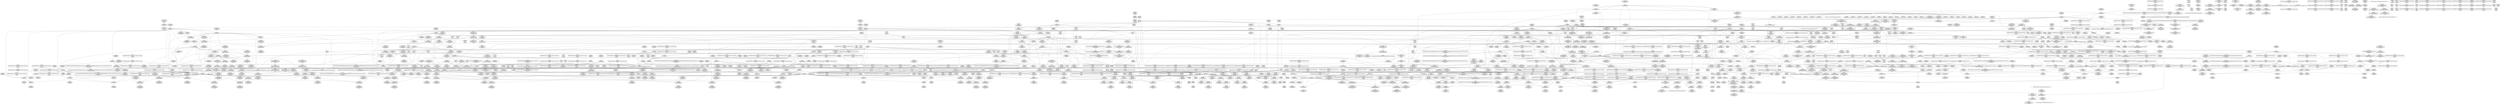 digraph {
	CE0x3e271c0 [shape=record,shape=Mrecord,label="{CE0x3e271c0|i64*_getelementptr_inbounds_(_11_x_i64_,_11_x_i64_*___llvm_gcov_ctr132,_i64_0,_i64_9)|*Constant*|*SummSource*}"]
	CE0x3d51360 [shape=record,shape=Mrecord,label="{CE0x3d51360|i64*_getelementptr_inbounds_(_2_x_i64_,_2_x_i64_*___llvm_gcov_ctr136,_i64_0,_i64_1)|*Constant*|*SummSource*}"]
	CE0x3dac260 [shape=record,shape=Mrecord,label="{CE0x3dac260|current_sid:tmp8|security/selinux/hooks.c,218|*SummSink*}"]
	CE0x3de6d20 [shape=record,shape=Mrecord,label="{CE0x3de6d20|__rcu_read_unlock:entry|*SummSource*}"]
	CE0x3df8c60 [shape=record,shape=Mrecord,label="{CE0x3df8c60|i64_4|*Constant*}"]
	CE0x3e1af10 [shape=record,shape=Mrecord,label="{CE0x3e1af10|i8*_getelementptr_inbounds_(_25_x_i8_,_25_x_i8_*_.str45,_i32_0,_i32_0)|*Constant*|*SummSink*}"]
	CE0x3e4e680 [shape=record,shape=Mrecord,label="{CE0x3e4e680|__preempt_count_add:tmp2}"]
	CE0x3e17a80 [shape=record,shape=Mrecord,label="{CE0x3e17a80|GLOBAL:__llvm_gcov_ctr127|Global_var:__llvm_gcov_ctr127|*SummSink*}"]
	CE0x3d7aff0 [shape=record,shape=Mrecord,label="{CE0x3d7aff0|selinux_task_setioprio:call|security/selinux/hooks.c,3607}"]
	CE0x3e25eb0 [shape=record,shape=Mrecord,label="{CE0x3e25eb0|rcu_lock_release:entry}"]
	CE0x3d87840 [shape=record,shape=Mrecord,label="{CE0x3d87840|i32_22|*Constant*|*SummSource*}"]
	CE0x3d5eff0 [shape=record,shape=Mrecord,label="{CE0x3d5eff0|task_sid:entry}"]
	CE0x3de7250 [shape=record,shape=Mrecord,label="{CE0x3de7250|_ret_void,_!dbg_!27717|include/linux/rcupdate.h,245}"]
	CE0x3e8ba80 [shape=record,shape=Mrecord,label="{CE0x3e8ba80|__preempt_count_sub:tmp2|*SummSink*}"]
	CE0x3dc06f0 [shape=record,shape=Mrecord,label="{CE0x3dc06f0|task_sid:call|security/selinux/hooks.c,208|*SummSink*}"]
	CE0x3e28820 [shape=record,shape=Mrecord,label="{CE0x3e28820|i64*_getelementptr_inbounds_(_11_x_i64_,_11_x_i64_*___llvm_gcov_ctr132,_i64_0,_i64_0)|*Constant*}"]
	CE0x3dd5a90 [shape=record,shape=Mrecord,label="{CE0x3dd5a90|task_sid:tmp15|security/selinux/hooks.c,208|*SummSource*}"]
	CE0x3e61ad0 [shape=record,shape=Mrecord,label="{CE0x3e61ad0|rcu_lock_release:__here}"]
	CE0x3e152f0 [shape=record,shape=Mrecord,label="{CE0x3e152f0|rcu_read_unlock:tmp1|*SummSource*}"]
	CE0x3e25380 [shape=record,shape=Mrecord,label="{CE0x3e25380|rcu_read_unlock:tmp22|include/linux/rcupdate.h,935|*SummSource*}"]
	CE0x3e26300 [shape=record,shape=Mrecord,label="{CE0x3e26300|GLOBAL:rcu_lock_release|*Constant*}"]
	CE0x3d78f20 [shape=record,shape=Mrecord,label="{CE0x3d78f20|avc_has_perm:tclass|Function::avc_has_perm&Arg::tclass::|*SummSource*}"]
	CE0x3def550 [shape=record,shape=Mrecord,label="{CE0x3def550|i64*_getelementptr_inbounds_(_4_x_i64_,_4_x_i64_*___llvm_gcov_ctr130,_i64_0,_i64_3)|*Constant*|*SummSource*}"]
	CE0x3d6ea10 [shape=record,shape=Mrecord,label="{CE0x3d6ea10|selinux_task_setioprio:tmp9|security/selinux/hooks.c,3611|*SummSink*}"]
	CE0x3db4360 [shape=record,shape=Mrecord,label="{CE0x3db4360|rcu_read_lock:tmp3|*SummSource*}"]
	CE0x3dac160 [shape=record,shape=Mrecord,label="{CE0x3dac160|current_sid:tobool1|security/selinux/hooks.c,218}"]
	CE0x3de4570 [shape=record,shape=Mrecord,label="{CE0x3de4570|task_sid:tmp21|security/selinux/hooks.c,208|*SummSource*}"]
	CE0x3e915d0 [shape=record,shape=Mrecord,label="{CE0x3e915d0|i64*_getelementptr_inbounds_(_4_x_i64_,_4_x_i64_*___llvm_gcov_ctr135,_i64_0,_i64_0)|*Constant*|*SummSink*}"]
	CE0x3e6a090 [shape=record,shape=Mrecord,label="{CE0x3e6a090|GLOBAL:lock_acquire|*Constant*|*SummSink*}"]
	CE0x3e10970 [shape=record,shape=Mrecord,label="{CE0x3e10970|i8*_getelementptr_inbounds_(_25_x_i8_,_25_x_i8_*_.str45,_i32_0,_i32_0)|*Constant*|*SummSource*}"]
	CE0x3db37e0 [shape=record,shape=Mrecord,label="{CE0x3db37e0|current_sid:tmp24|security/selinux/hooks.c,220|*SummSink*}"]
	CE0x3df1e40 [shape=record,shape=Mrecord,label="{CE0x3df1e40|_ret_void,_!dbg_!27720|./arch/x86/include/asm/preempt.h,78|*SummSource*}"]
	CE0x3dc3c50 [shape=record,shape=Mrecord,label="{CE0x3dc3c50|task_sid:tmp6|security/selinux/hooks.c,208|*SummSink*}"]
	CE0x3ddb020 [shape=record,shape=Mrecord,label="{CE0x3ddb020|task_sid:if.then|*SummSink*}"]
	CE0x3de8380 [shape=record,shape=Mrecord,label="{CE0x3de8380|_call_void_lock_acquire(%struct.lockdep_map*_%map,_i32_0,_i32_0,_i32_2,_i32_0,_%struct.lockdep_map*_null,_i64_ptrtoint_(i8*_blockaddress(_rcu_lock_acquire,_%__here)_to_i64))_#10,_!dbg_!27716|include/linux/rcupdate.h,418}"]
	CE0x3d80f00 [shape=record,shape=Mrecord,label="{CE0x3d80f00|VOIDTB_TE:_CE_152,160_}"]
	CE0x3e27fa0 [shape=record,shape=Mrecord,label="{CE0x3e27fa0|rcu_read_unlock:if.end|*SummSource*}"]
	CE0x3d66180 [shape=record,shape=Mrecord,label="{CE0x3d66180|%struct.common_audit_data*_null|*Constant*|*SummSink*}"]
	CE0x3db41b0 [shape=record,shape=Mrecord,label="{CE0x3db41b0|rcu_read_lock:tmp3}"]
	CE0x3dd3310 [shape=record,shape=Mrecord,label="{CE0x3dd3310|cred_sid:tmp|*SummSink*}"]
	CE0x3e18240 [shape=record,shape=Mrecord,label="{CE0x3e18240|rcu_read_lock:tmp10|include/linux/rcupdate.h,882|*SummSource*}"]
	CE0x3e62f20 [shape=record,shape=Mrecord,label="{CE0x3e62f20|__preempt_count_add:tmp6|./arch/x86/include/asm/preempt.h,73|*SummSource*}"]
	CE0x3e0f400 [shape=record,shape=Mrecord,label="{CE0x3e0f400|GLOBAL:__llvm_gcov_ctr132|Global_var:__llvm_gcov_ctr132|*SummSource*}"]
	CE0x3dd82a0 [shape=record,shape=Mrecord,label="{CE0x3dd82a0|_ret_void,_!dbg_!27717|include/linux/rcupdate.h,240|*SummSource*}"]
	CE0x3d6d790 [shape=record,shape=Mrecord,label="{CE0x3d6d790|selinux_task_setioprio:tmp11|security/selinux/hooks.c,3612|*SummSource*}"]
	CE0x3dfb890 [shape=record,shape=Mrecord,label="{CE0x3dfb890|cred_sid:tmp5|security/selinux/hooks.c,196|*SummSink*}"]
	CE0x3e8a1d0 [shape=record,shape=Mrecord,label="{CE0x3e8a1d0|__rcu_read_unlock:do.body|*SummSink*}"]
	CE0x3d88410 [shape=record,shape=Mrecord,label="{CE0x3d88410|current_sid:tmp23|security/selinux/hooks.c,218}"]
	CE0x3de3800 [shape=record,shape=Mrecord,label="{CE0x3de3800|rcu_read_lock:tmp}"]
	CE0x3de1440 [shape=record,shape=Mrecord,label="{CE0x3de1440|rcu_read_lock:tmp10|include/linux/rcupdate.h,882}"]
	CE0x3dc0590 [shape=record,shape=Mrecord,label="{CE0x3dc0590|task_sid:call|security/selinux/hooks.c,208|*SummSource*}"]
	CE0x3d76510 [shape=record,shape=Mrecord,label="{CE0x3d76510|GLOBAL:cred_sid|*Constant*}"]
	CE0x3dce670 [shape=record,shape=Mrecord,label="{CE0x3dce670|_call_void_rcu_read_unlock()_#10,_!dbg_!27748|security/selinux/hooks.c,209}"]
	CE0x3e1e210 [shape=record,shape=Mrecord,label="{CE0x3e1e210|rcu_lock_acquire:tmp4|include/linux/rcupdate.h,418}"]
	CE0x3e16590 [shape=record,shape=Mrecord,label="{CE0x3e16590|rcu_read_lock:tmp19|include/linux/rcupdate.h,882}"]
	CE0x3e1a970 [shape=record,shape=Mrecord,label="{CE0x3e1a970|i8_1|*Constant*}"]
	CE0x3e69160 [shape=record,shape=Mrecord,label="{CE0x3e69160|__preempt_count_sub:bb|*SummSink*}"]
	CE0x3d63270 [shape=record,shape=Mrecord,label="{CE0x3d63270|i64*_getelementptr_inbounds_(_13_x_i64_,_13_x_i64_*___llvm_gcov_ctr126,_i64_0,_i64_8)|*Constant*|*SummSink*}"]
	CE0x3e8b9a0 [shape=record,shape=Mrecord,label="{CE0x3e8b9a0|__preempt_count_sub:tmp2}"]
	CE0x3da4660 [shape=record,shape=Mrecord,label="{CE0x3da4660|current_sid:tmp20|security/selinux/hooks.c,218|*SummSource*}"]
	CE0x3dfcd30 [shape=record,shape=Mrecord,label="{CE0x3dfcd30|_call_void_mcount()_#3}"]
	CE0x3d843e0 [shape=record,shape=Mrecord,label="{CE0x3d843e0|VOIDTB_TE:_CE_128,136_}"]
	CE0x3e0de80 [shape=record,shape=Mrecord,label="{CE0x3e0de80|__preempt_count_add:entry|*SummSource*}"]
	CE0x3e142a0 [shape=record,shape=Mrecord,label="{CE0x3e142a0|__rcu_read_unlock:tmp5|include/linux/rcupdate.h,244|*SummSink*}"]
	CE0x3d749a0 [shape=record,shape=Mrecord,label="{CE0x3d749a0|_call_void_mcount()_#3|*SummSource*}"]
	CE0x3dd8f00 [shape=record,shape=Mrecord,label="{CE0x3dd8f00|0:_i8,_:_GCMR_task_sid.__warned_internal_global_i8_0,_section_.data.unlikely_,_align_1:_elem_0:default:}"]
	CE0x3db3650 [shape=record,shape=Mrecord,label="{CE0x3db3650|current_sid:tmp24|security/selinux/hooks.c,220|*SummSource*}"]
	CE0x3d62890 [shape=record,shape=Mrecord,label="{CE0x3d62890|_ret_i32_%tmp6,_!dbg_!27716|security/selinux/hooks.c,197}"]
	CE0x3d806f0 [shape=record,shape=Mrecord,label="{CE0x3d806f0|selinux_task_setioprio:if.then|*SummSource*}"]
	CE0x3daecc0 [shape=record,shape=Mrecord,label="{CE0x3daecc0|i64*_getelementptr_inbounds_(_2_x_i64_,_2_x_i64_*___llvm_gcov_ctr98,_i64_0,_i64_1)|*Constant*|*SummSink*}"]
	CE0x3d85ee0 [shape=record,shape=Mrecord,label="{CE0x3d85ee0|task_sid:do.end|*SummSink*}"]
	CE0x3de6520 [shape=record,shape=Mrecord,label="{CE0x3de6520|_call_void___rcu_read_unlock()_#10,_!dbg_!27734|include/linux/rcupdate.h,937}"]
	CE0x3da96f0 [shape=record,shape=Mrecord,label="{CE0x3da96f0|i1_true|*Constant*}"]
	CE0x3e61180 [shape=record,shape=Mrecord,label="{CE0x3e61180|i64*_getelementptr_inbounds_(_4_x_i64_,_4_x_i64_*___llvm_gcov_ctr133,_i64_0,_i64_0)|*Constant*|*SummSink*}"]
	CE0x3dd00b0 [shape=record,shape=Mrecord,label="{CE0x3dd00b0|task_sid:tmp3|*SummSource*}"]
	CE0x3df43c0 [shape=record,shape=Mrecord,label="{CE0x3df43c0|_call_void_mcount()_#3}"]
	CE0x3d6cb00 [shape=record,shape=Mrecord,label="{CE0x3d6cb00|selinux_task_setioprio:return|*SummSink*}"]
	CE0x3dcf180 [shape=record,shape=Mrecord,label="{CE0x3dcf180|_ret_void,_!dbg_!27735|include/linux/rcupdate.h,938}"]
	CE0x3da3fa0 [shape=record,shape=Mrecord,label="{CE0x3da3fa0|i64*_getelementptr_inbounds_(_11_x_i64_,_11_x_i64_*___llvm_gcov_ctr125,_i64_0,_i64_10)|*Constant*}"]
	CE0x3e07b80 [shape=record,shape=Mrecord,label="{CE0x3e07b80|__rcu_read_lock:tmp2|*SummSource*}"]
	CE0x3e1d0e0 [shape=record,shape=Mrecord,label="{CE0x3e1d0e0|rcu_read_unlock:tmp15|include/linux/rcupdate.h,933}"]
	CE0x3e68f70 [shape=record,shape=Mrecord,label="{CE0x3e68f70|__preempt_count_sub:bb|*SummSource*}"]
	CE0x3dd9940 [shape=record,shape=Mrecord,label="{CE0x3dd9940|_call_void_mcount()_#3}"]
	CE0x3db4790 [shape=record,shape=Mrecord,label="{CE0x3db4790|task_sid:real_cred|security/selinux/hooks.c,208|*SummSource*}"]
	CE0x3da31b0 [shape=record,shape=Mrecord,label="{CE0x3da31b0|current_sid:tmp4|security/selinux/hooks.c,218|*SummSource*}"]
	CE0x3e21090 [shape=record,shape=Mrecord,label="{CE0x3e21090|rcu_read_unlock:tmp|*SummSink*}"]
	CE0x3da6f80 [shape=record,shape=Mrecord,label="{CE0x3da6f80|i32_208|*Constant*|*SummSink*}"]
	CE0x3d6e750 [shape=record,shape=Mrecord,label="{CE0x3d6e750|selinux_task_setioprio:tmp9|security/selinux/hooks.c,3611}"]
	CE0x3e281a0 [shape=record,shape=Mrecord,label="{CE0x3e281a0|rcu_read_unlock:bb}"]
	CE0x3dc1660 [shape=record,shape=Mrecord,label="{CE0x3dc1660|GLOBAL:__llvm_gcov_ctr126|Global_var:__llvm_gcov_ctr126|*SummSource*}"]
	CE0x3e10460 [shape=record,shape=Mrecord,label="{CE0x3e10460|GLOBAL:lockdep_rcu_suspicious|*Constant*}"]
	CE0x3deb630 [shape=record,shape=Mrecord,label="{CE0x3deb630|_call_void_mcount()_#3|*SummSource*}"]
	CE0x3d5eb90 [shape=record,shape=Mrecord,label="{CE0x3d5eb90|current_has_perm:call1|security/selinux/hooks.c,1543}"]
	CE0x3de0060 [shape=record,shape=Mrecord,label="{CE0x3de0060|task_sid:tmp24|security/selinux/hooks.c,208|*SummSink*}"]
	CE0x3da76e0 [shape=record,shape=Mrecord,label="{CE0x3da76e0|i64*_getelementptr_inbounds_(_13_x_i64_,_13_x_i64_*___llvm_gcov_ctr126,_i64_0,_i64_9)|*Constant*}"]
	CE0x3e1ca50 [shape=record,shape=Mrecord,label="{CE0x3e1ca50|rcu_read_lock:tmp6|include/linux/rcupdate.h,882|*SummSink*}"]
	CE0x3d86a50 [shape=record,shape=Mrecord,label="{CE0x3d86a50|selinux_task_setioprio:call1|security/selinux/hooks.c,3611|*SummSource*}"]
	CE0x3e64500 [shape=record,shape=Mrecord,label="{CE0x3e64500|i32_1|*Constant*}"]
	CE0x3e26d50 [shape=record,shape=Mrecord,label="{CE0x3e26d50|rcu_lock_release:map|Function::rcu_lock_release&Arg::map::|*SummSource*}"]
	CE0x3ddb0f0 [shape=record,shape=Mrecord,label="{CE0x3ddb0f0|task_sid:do.end}"]
	CE0x3daf130 [shape=record,shape=Mrecord,label="{CE0x3daf130|current_sid:tmp10|security/selinux/hooks.c,218|*SummSource*}"]
	CE0x3dd6ed0 [shape=record,shape=Mrecord,label="{CE0x3dd6ed0|_call_void_rcu_lock_acquire(%struct.lockdep_map*_rcu_lock_map)_#10,_!dbg_!27711|include/linux/rcupdate.h,881|*SummSource*}"]
	CE0x3e076f0 [shape=record,shape=Mrecord,label="{CE0x3e076f0|__rcu_read_lock:tmp3}"]
	CE0x48e7ae0 [shape=record,shape=Mrecord,label="{CE0x48e7ae0|selinux_task_setioprio:tmp3|security/selinux/hooks.c,3608|*SummSource*}"]
	CE0x3de0380 [shape=record,shape=Mrecord,label="{CE0x3de0380|task_sid:tmp25|security/selinux/hooks.c,208|*SummSource*}"]
	CE0x3dfc810 [shape=record,shape=Mrecord,label="{CE0x3dfc810|GLOBAL:rcu_lock_map|Global_var:rcu_lock_map|*SummSource*}"]
	CE0x3d5e9d0 [shape=record,shape=Mrecord,label="{CE0x3d5e9d0|current_has_perm:call1|security/selinux/hooks.c,1543|*SummSink*}"]
	CE0x3d60d30 [shape=record,shape=Mrecord,label="{CE0x3d60d30|selinux_task_setioprio:tmp10|security/selinux/hooks.c,3612}"]
	CE0x3d5f750 [shape=record,shape=Mrecord,label="{CE0x3d5f750|_ret_i32_%call7,_!dbg_!27749|security/selinux/hooks.c,210}"]
	CE0x3e64260 [shape=record,shape=Mrecord,label="{CE0x3e64260|_call_void_lock_release(%struct.lockdep_map*_%map,_i32_1,_i64_ptrtoint_(i8*_blockaddress(_rcu_lock_release,_%__here)_to_i64))_#10,_!dbg_!27716|include/linux/rcupdate.h,423|*SummSource*}"]
	CE0x3e1ada0 [shape=record,shape=Mrecord,label="{CE0x3e1ada0|_call_void_lockdep_rcu_suspicious(i8*_getelementptr_inbounds_(_25_x_i8_,_25_x_i8_*_.str45,_i32_0,_i32_0),_i32_883,_i8*_getelementptr_inbounds_(_42_x_i8_,_42_x_i8_*_.str46,_i32_0,_i32_0))_#10,_!dbg_!27728|include/linux/rcupdate.h,882|*SummSource*}"]
	CE0x3e6a850 [shape=record,shape=Mrecord,label="{CE0x3e6a850|rcu_lock_acquire:__here|*SummSink*}"]
	CE0x3d8a8c0 [shape=record,shape=Mrecord,label="{CE0x3d8a8c0|i64*_getelementptr_inbounds_(_11_x_i64_,_11_x_i64_*___llvm_gcov_ctr125,_i64_0,_i64_8)|*Constant*}"]
	CE0x3d76b30 [shape=record,shape=Mrecord,label="{CE0x3d76b30|current_sid:tmp11|security/selinux/hooks.c,218|*SummSink*}"]
	CE0x3d64e70 [shape=record,shape=Mrecord,label="{CE0x3d64e70|current_has_perm:entry|*SummSink*}"]
	CE0x3dd7550 [shape=record,shape=Mrecord,label="{CE0x3dd7550|GLOBAL:task_sid.__warned|Global_var:task_sid.__warned}"]
	CE0x3dd3090 [shape=record,shape=Mrecord,label="{CE0x3dd3090|task_sid:tmp14|security/selinux/hooks.c,208|*SummSink*}"]
	CE0x3e6b890 [shape=record,shape=Mrecord,label="{CE0x3e6b890|void_(i32*,_i32,_i32*)*_asm_addl_$1,_%gs:$0_,_*m,ri,*m,_dirflag_,_fpsr_,_flags_|*SummSource*}"]
	CE0x3e20800 [shape=record,shape=Mrecord,label="{CE0x3e20800|rcu_read_unlock:tmp13|include/linux/rcupdate.h,933|*SummSink*}"]
	CE0x3d8d970 [shape=record,shape=Mrecord,label="{CE0x3d8d970|_call_void_lockdep_rcu_suspicious(i8*_getelementptr_inbounds_(_25_x_i8_,_25_x_i8_*_.str3,_i32_0,_i32_0),_i32_218,_i8*_getelementptr_inbounds_(_45_x_i8_,_45_x_i8_*_.str12,_i32_0,_i32_0))_#10,_!dbg_!27727|security/selinux/hooks.c,218}"]
	CE0x3dccdd0 [shape=record,shape=Mrecord,label="{CE0x3dccdd0|i64*_getelementptr_inbounds_(_4_x_i64_,_4_x_i64_*___llvm_gcov_ctr129,_i64_0,_i64_2)|*Constant*|*SummSink*}"]
	CE0x3d718f0 [shape=record,shape=Mrecord,label="{CE0x3d718f0|i64_2|*Constant*}"]
	CE0x3e1fb60 [shape=record,shape=Mrecord,label="{CE0x3e1fb60|rcu_read_unlock:tmp2}"]
	CE0x3dd21d0 [shape=record,shape=Mrecord,label="{CE0x3dd21d0|i64_2|*Constant*}"]
	CE0x3e20cb0 [shape=record,shape=Mrecord,label="{CE0x3e20cb0|rcu_lock_acquire:tmp}"]
	CE0x3dd7d40 [shape=record,shape=Mrecord,label="{CE0x3dd7d40|task_sid:tmp10|security/selinux/hooks.c,208|*SummSource*}"]
	CE0x3e224e0 [shape=record,shape=Mrecord,label="{CE0x3e224e0|_call_void_asm_sideeffect_,_memory_,_dirflag_,_fpsr_,_flags_()_#3,_!dbg_!27714,_!srcloc_!27715|include/linux/rcupdate.h,239|*SummSource*}"]
	CE0x3d5fa60 [shape=record,shape=Mrecord,label="{CE0x3d5fa60|_ret_i32_%call7,_!dbg_!27749|security/selinux/hooks.c,210|*SummSink*}"]
	CE0x3d85850 [shape=record,shape=Mrecord,label="{CE0x3d85850|current_has_perm:tmp1|*SummSink*}"]
	CE0x3df3840 [shape=record,shape=Mrecord,label="{CE0x3df3840|i64*_getelementptr_inbounds_(_4_x_i64_,_4_x_i64_*___llvm_gcov_ctr134,_i64_0,_i64_1)|*Constant*}"]
	CE0x3de4410 [shape=record,shape=Mrecord,label="{CE0x3de4410|task_sid:tmp22|security/selinux/hooks.c,208}"]
	CE0x3dc6870 [shape=record,shape=Mrecord,label="{CE0x3dc6870|rcu_read_lock:tmp1|*SummSink*}"]
	CE0x3daf3e0 [shape=record,shape=Mrecord,label="{CE0x3daf3e0|current_sid:tmp11|security/selinux/hooks.c,218|*SummSource*}"]
	CE0x3d68080 [shape=record,shape=Mrecord,label="{CE0x3d68080|task_sid:tmp5|security/selinux/hooks.c,208}"]
	CE0x3d64650 [shape=record,shape=Mrecord,label="{CE0x3d64650|GLOBAL:current_sid|*Constant*|*SummSink*}"]
	CE0x3e158c0 [shape=record,shape=Mrecord,label="{CE0x3e158c0|i8*_getelementptr_inbounds_(_42_x_i8_,_42_x_i8_*_.str46,_i32_0,_i32_0)|*Constant*}"]
	CE0x3d7eab0 [shape=record,shape=Mrecord,label="{CE0x3d7eab0|i64*_getelementptr_inbounds_(_6_x_i64_,_6_x_i64_*___llvm_gcov_ctr284,_i64_0,_i64_3)|*Constant*|*SummSource*}"]
	CE0x3dd96e0 [shape=record,shape=Mrecord,label="{CE0x3dd96e0|COLLAPSED:_GCMRE___llvm_gcov_ctr126_internal_global_13_x_i64_zeroinitializer:_elem_0:default:}"]
	CE0x3df11d0 [shape=record,shape=Mrecord,label="{CE0x3df11d0|__preempt_count_sub:tmp3|*SummSink*}"]
	CE0x3de2b40 [shape=record,shape=Mrecord,label="{CE0x3de2b40|i64*_getelementptr_inbounds_(_2_x_i64_,_2_x_i64_*___llvm_gcov_ctr98,_i64_0,_i64_0)|*Constant*}"]
	CE0x3d5bbe0 [shape=record,shape=Mrecord,label="{CE0x3d5bbe0|VOIDTB_TE:_CE_88,89_}"]
	CE0x3de49f0 [shape=record,shape=Mrecord,label="{CE0x3de49f0|task_sid:tmp23|security/selinux/hooks.c,208}"]
	CE0x3deb6f0 [shape=record,shape=Mrecord,label="{CE0x3deb6f0|_call_void_mcount()_#3|*SummSink*}"]
	CE0x3d78ff0 [shape=record,shape=Mrecord,label="{CE0x3d78ff0|avc_has_perm:tclass|Function::avc_has_perm&Arg::tclass::|*SummSink*}"]
	CE0x3d518e0 [shape=record,shape=Mrecord,label="{CE0x3d518e0|current_has_perm:tmp2|*SummSink*}"]
	CE0x3df9280 [shape=record,shape=Mrecord,label="{CE0x3df9280|rcu_read_lock:land.lhs.true2|*SummSource*}"]
	CE0x3e1df40 [shape=record,shape=Mrecord,label="{CE0x3e1df40|rcu_read_unlock:tobool1|include/linux/rcupdate.h,933}"]
	CE0x3e27a80 [shape=record,shape=Mrecord,label="{CE0x3e27a80|rcu_read_unlock:land.lhs.true|*SummSource*}"]
	CE0x3d5e3e0 [shape=record,shape=Mrecord,label="{CE0x3d5e3e0|current_sid:entry}"]
	CE0x3dcf390 [shape=record,shape=Mrecord,label="{CE0x3dcf390|_ret_void,_!dbg_!27735|include/linux/rcupdate.h,938|*SummSource*}"]
	CE0x3d73500 [shape=record,shape=Mrecord,label="{CE0x3d73500|GLOBAL:__preempt_count_sub|*Constant*|*SummSink*}"]
	CE0x3e8acd0 [shape=record,shape=Mrecord,label="{CE0x3e8acd0|_call_void_asm_sideeffect_,_memory_,_dirflag_,_fpsr_,_flags_()_#3,_!dbg_!27711,_!srcloc_!27714|include/linux/rcupdate.h,244}"]
	CE0x3e01630 [shape=record,shape=Mrecord,label="{CE0x3e01630|__preempt_count_sub:tmp|*SummSink*}"]
	CE0x3de8690 [shape=record,shape=Mrecord,label="{CE0x3de8690|i32_0|*Constant*}"]
	CE0x3e052e0 [shape=record,shape=Mrecord,label="{CE0x3e052e0|__preempt_count_add:entry}"]
	CE0x3da62c0 [shape=record,shape=Mrecord,label="{CE0x3da62c0|i32_77|*Constant*|*SummSource*}"]
	CE0x3dc5fe0 [shape=record,shape=Mrecord,label="{CE0x3dc5fe0|task_sid:bb|*SummSource*}"]
	CE0x3d526d0 [shape=record,shape=Mrecord,label="{CE0x3d526d0|GLOBAL:__llvm_gcov_ctr125|Global_var:__llvm_gcov_ctr125|*SummSource*}"]
	CE0x3d786d0 [shape=record,shape=Mrecord,label="{CE0x3d786d0|avc_has_perm:tsid|Function::avc_has_perm&Arg::tsid::|*SummSource*}"]
	CE0x3e8ba10 [shape=record,shape=Mrecord,label="{CE0x3e8ba10|__preempt_count_sub:tmp2|*SummSource*}"]
	CE0x3e522e0 [shape=record,shape=Mrecord,label="{CE0x3e522e0|_ret_void,_!dbg_!27720|./arch/x86/include/asm/preempt.h,78}"]
	CE0x3dc1e40 [shape=record,shape=Mrecord,label="{CE0x3dc1e40|task_sid:tmp11|security/selinux/hooks.c,208|*SummSink*}"]
	CE0x3e0bac0 [shape=record,shape=Mrecord,label="{CE0x3e0bac0|_call_void___preempt_count_add(i32_1)_#10,_!dbg_!27711|include/linux/rcupdate.h,239}"]
	CE0x3d8e4c0 [shape=record,shape=Mrecord,label="{CE0x3d8e4c0|current_sid:land.lhs.true|*SummSource*}"]
	CE0x3e5ee90 [shape=record,shape=Mrecord,label="{CE0x3e5ee90|i64*_getelementptr_inbounds_(_4_x_i64_,_4_x_i64_*___llvm_gcov_ctr134,_i64_0,_i64_2)|*Constant*|*SummSource*}"]
	CE0x3dc3be0 [shape=record,shape=Mrecord,label="{CE0x3dc3be0|task_sid:tmp6|security/selinux/hooks.c,208|*SummSource*}"]
	CE0x3d86b60 [shape=record,shape=Mrecord,label="{CE0x3d86b60|selinux_task_setioprio:call1|security/selinux/hooks.c,3611|*SummSink*}"]
	CE0x3d5e5b0 [shape=record,shape=Mrecord,label="{CE0x3d5e5b0|current_sid:entry|*SummSink*}"]
	CE0x3e60120 [shape=record,shape=Mrecord,label="{CE0x3e60120|i64*_getelementptr_inbounds_(_4_x_i64_,_4_x_i64_*___llvm_gcov_ctr133,_i64_0,_i64_3)|*Constant*|*SummSink*}"]
	CE0x3daade0 [shape=record,shape=Mrecord,label="{CE0x3daade0|current_sid:tmp|*SummSource*}"]
	CE0x3d8df10 [shape=record,shape=Mrecord,label="{CE0x3d8df10|rcu_read_lock:if.then|*SummSource*}"]
	CE0x3d92180 [shape=record,shape=Mrecord,label="{CE0x3d92180|rcu_read_lock:tmp13|include/linux/rcupdate.h,882|*SummSource*}"]
	CE0x3de6b50 [shape=record,shape=Mrecord,label="{CE0x3de6b50|GLOBAL:__rcu_read_unlock|*Constant*|*SummSource*}"]
	CE0x3e28710 [shape=record,shape=Mrecord,label="{CE0x3e28710|rcu_read_unlock:land.lhs.true2|*SummSink*}"]
	CE0x3e1bef0 [shape=record,shape=Mrecord,label="{CE0x3e1bef0|rcu_read_unlock:tmp13|include/linux/rcupdate.h,933|*SummSource*}"]
	CE0x3dfd600 [shape=record,shape=Mrecord,label="{CE0x3dfd600|__preempt_count_sub:tmp7|./arch/x86/include/asm/preempt.h,78|*SummSource*}"]
	CE0x3d651b0 [shape=record,shape=Mrecord,label="{CE0x3d651b0|current_has_perm:tsk|Function::current_has_perm&Arg::tsk::|*SummSource*}"]
	CE0x3e1bb40 [shape=record,shape=Mrecord,label="{CE0x3e1bb40|get_current:tmp1}"]
	CE0x3daf850 [shape=record,shape=Mrecord,label="{CE0x3daf850|task_sid:tmp12|security/selinux/hooks.c,208|*SummSource*}"]
	CE0x3d611c0 [shape=record,shape=Mrecord,label="{CE0x3d611c0|_call_void_mcount()_#3}"]
	CE0x3e1a430 [shape=record,shape=Mrecord,label="{CE0x3e1a430|rcu_read_lock:tmp18|include/linux/rcupdate.h,882}"]
	CE0x3d7d7d0 [shape=record,shape=Mrecord,label="{CE0x3d7d7d0|selinux_task_setioprio:entry|*SummSink*}"]
	CE0x3e12030 [shape=record,shape=Mrecord,label="{CE0x3e12030|i64*_getelementptr_inbounds_(_11_x_i64_,_11_x_i64_*___llvm_gcov_ctr127,_i64_0,_i64_10)|*Constant*|*SummSink*}"]
	CE0x3dded90 [shape=record,shape=Mrecord,label="{CE0x3dded90|rcu_read_unlock:tmp20|include/linux/rcupdate.h,933}"]
	CE0x3d5eec0 [shape=record,shape=Mrecord,label="{CE0x3d5eec0|GLOBAL:task_sid|*Constant*|*SummSink*}"]
	CE0x3e07860 [shape=record,shape=Mrecord,label="{CE0x3e07860|__rcu_read_lock:tmp3|*SummSink*}"]
	CE0x3df4ac0 [shape=record,shape=Mrecord,label="{CE0x3df4ac0|rcu_lock_acquire:bb|*SummSink*}"]
	CE0x3deec60 [shape=record,shape=Mrecord,label="{CE0x3deec60|i64_ptrtoint_(i8*_blockaddress(_rcu_lock_acquire,_%__here)_to_i64)|*Constant*}"]
	CE0x3dd1d00 [shape=record,shape=Mrecord,label="{CE0x3dd1d00|i64*_getelementptr_inbounds_(_11_x_i64_,_11_x_i64_*___llvm_gcov_ctr127,_i64_0,_i64_1)|*Constant*|*SummSink*}"]
	CE0x3de2430 [shape=record,shape=Mrecord,label="{CE0x3de2430|rcu_read_lock:tmp6|include/linux/rcupdate.h,882|*SummSource*}"]
	CE0x3d93ab0 [shape=record,shape=Mrecord,label="{CE0x3d93ab0|GLOBAL:get_current|*Constant*|*SummSink*}"]
	CE0x3d7d0f0 [shape=record,shape=Mrecord,label="{CE0x3d7d0f0|selinux_task_setioprio:tmp6|security/selinux/hooks.c,3609|*SummSink*}"]
	CE0x3e8fdc0 [shape=record,shape=Mrecord,label="{CE0x3e8fdc0|__rcu_read_unlock:tmp6|include/linux/rcupdate.h,245}"]
	CE0x3dfd720 [shape=record,shape=Mrecord,label="{CE0x3dfd720|__preempt_count_sub:tmp7|./arch/x86/include/asm/preempt.h,78|*SummSink*}"]
	CE0x3dae620 [shape=record,shape=Mrecord,label="{CE0x3dae620|task_sid:land.lhs.true|*SummSink*}"]
	CE0x3df1d20 [shape=record,shape=Mrecord,label="{CE0x3df1d20|__preempt_count_sub:do.body|*SummSource*}"]
	CE0x3d94810 [shape=record,shape=Mrecord,label="{CE0x3d94810|COLLAPSED:_GCMRE_current_task_external_global_%struct.task_struct*:_elem_0::|security/selinux/hooks.c,218}"]
	CE0x3dd04c0 [shape=record,shape=Mrecord,label="{CE0x3dd04c0|i64*_getelementptr_inbounds_(_2_x_i64_,_2_x_i64_*___llvm_gcov_ctr131,_i64_0,_i64_1)|*Constant*|*SummSource*}"]
	CE0x3d875b0 [shape=record,shape=Mrecord,label="{CE0x3d875b0|current_sid:tmp21|security/selinux/hooks.c,218|*SummSink*}"]
	CE0x3dd1b50 [shape=record,shape=Mrecord,label="{CE0x3dd1b50|i64*_getelementptr_inbounds_(_11_x_i64_,_11_x_i64_*___llvm_gcov_ctr127,_i64_0,_i64_1)|*Constant*|*SummSource*}"]
	CE0x3e6a260 [shape=record,shape=Mrecord,label="{CE0x3e6a260|i32_2|*Constant*}"]
	CE0x3e8a5c0 [shape=record,shape=Mrecord,label="{CE0x3e8a5c0|i64*_getelementptr_inbounds_(_4_x_i64_,_4_x_i64_*___llvm_gcov_ctr134,_i64_0,_i64_0)|*Constant*}"]
	CE0x3df6db0 [shape=record,shape=Mrecord,label="{CE0x3df6db0|GLOBAL:rcu_read_lock.__warned|Global_var:rcu_read_lock.__warned|*SummSink*}"]
	CE0x3dd3760 [shape=record,shape=Mrecord,label="{CE0x3dd3760|task_sid:tmp13|security/selinux/hooks.c,208|*SummSink*}"]
	CE0x3d84300 [shape=record,shape=Mrecord,label="{CE0x3d84300|VOIDTB_TE:_CE_120,128_}"]
	CE0x3e18370 [shape=record,shape=Mrecord,label="{CE0x3e18370|rcu_read_lock:tmp10|include/linux/rcupdate.h,882|*SummSink*}"]
	CE0x3dfadd0 [shape=record,shape=Mrecord,label="{CE0x3dfadd0|GLOBAL:rcu_lock_map|Global_var:rcu_lock_map}"]
	CE0x3e01810 [shape=record,shape=Mrecord,label="{CE0x3e01810|__preempt_count_sub:tmp|*SummSource*}"]
	CE0x3dd1e80 [shape=record,shape=Mrecord,label="{CE0x3dd1e80|task_sid:bb}"]
	CE0x3e13470 [shape=record,shape=Mrecord,label="{CE0x3e13470|cred_sid:sid|security/selinux/hooks.c,197|*SummSource*}"]
	CE0x3d5bd90 [shape=record,shape=Mrecord,label="{CE0x3d5bd90|VOIDTB_TE:_CE_112,120_}"]
	CE0x3d7bdb0 [shape=record,shape=Mrecord,label="{CE0x3d7bdb0|current_sid:tobool1|security/selinux/hooks.c,218|*SummSink*}"]
	CE0x3d93e70 [shape=record,shape=Mrecord,label="{CE0x3d93e70|_ret_%struct.task_struct*_%tmp4,_!dbg_!27714|./arch/x86/include/asm/current.h,14|*SummSource*}"]
	CE0x3d7ba00 [shape=record,shape=Mrecord,label="{CE0x3d7ba00|selinux_task_setioprio:if.then|*SummSink*}"]
	CE0x3de4060 [shape=record,shape=Mrecord,label="{CE0x3de4060|task_sid:tmp20|security/selinux/hooks.c,208|*SummSource*}"]
	CE0x3e8dd80 [shape=record,shape=Mrecord,label="{CE0x3e8dd80|__preempt_count_sub:tmp3}"]
	CE0x3de7590 [shape=record,shape=Mrecord,label="{CE0x3de7590|__rcu_read_lock:do.end|*SummSource*}"]
	CE0x3e612d0 [shape=record,shape=Mrecord,label="{CE0x3e612d0|__preempt_count_add:tmp6|./arch/x86/include/asm/preempt.h,73}"]
	CE0x3e257d0 [shape=record,shape=Mrecord,label="{CE0x3e257d0|rcu_read_unlock:tmp22|include/linux/rcupdate.h,935|*SummSink*}"]
	CE0x3db1ac0 [shape=record,shape=Mrecord,label="{CE0x3db1ac0|rcu_read_lock:tmp15|include/linux/rcupdate.h,882|*SummSink*}"]
	CE0x3da2cf0 [shape=record,shape=Mrecord,label="{CE0x3da2cf0|get_current:tmp|*SummSink*}"]
	CE0x3de4e20 [shape=record,shape=Mrecord,label="{CE0x3de4e20|i64*_getelementptr_inbounds_(_13_x_i64_,_13_x_i64_*___llvm_gcov_ctr126,_i64_0,_i64_10)|*Constant*|*SummSink*}"]
	CE0x3e07b10 [shape=record,shape=Mrecord,label="{CE0x3e07b10|__rcu_read_lock:tmp2}"]
	CE0x3df3580 [shape=record,shape=Mrecord,label="{CE0x3df3580|i64*_getelementptr_inbounds_(_4_x_i64_,_4_x_i64_*___llvm_gcov_ctr134,_i64_0,_i64_2)|*Constant*|*SummSink*}"]
	CE0x3e28ce0 [shape=record,shape=Mrecord,label="{CE0x3e28ce0|rcu_read_unlock:tmp|*SummSource*}"]
	CE0x3db50a0 [shape=record,shape=Mrecord,label="{CE0x3db50a0|i32_77|*Constant*}"]
	CE0x3e11790 [shape=record,shape=Mrecord,label="{CE0x3e11790|rcu_read_lock:tmp21|include/linux/rcupdate.h,884}"]
	CE0x3d6f140 [shape=record,shape=Mrecord,label="{CE0x3d6f140|GLOBAL:current_has_perm|*Constant*|*SummSink*}"]
	CE0x3d81010 [shape=record,shape=Mrecord,label="{CE0x3d81010|VOIDTB_TE:_CE_160,168_}"]
	CE0x3dcff30 [shape=record,shape=Mrecord,label="{CE0x3dcff30|task_sid:tmp3}"]
	CE0x3e273e0 [shape=record,shape=Mrecord,label="{CE0x3e273e0|i64*_getelementptr_inbounds_(_11_x_i64_,_11_x_i64_*___llvm_gcov_ctr132,_i64_0,_i64_9)|*Constant*|*SummSink*}"]
	CE0x3d7cbd0 [shape=record,shape=Mrecord,label="{CE0x3d7cbd0|selinux_task_setioprio:tmp7|security/selinux/hooks.c,3609}"]
	CE0x3e65fc0 [shape=record,shape=Mrecord,label="{CE0x3e65fc0|i64*_getelementptr_inbounds_(_4_x_i64_,_4_x_i64_*___llvm_gcov_ctr130,_i64_0,_i64_0)|*Constant*|*SummSink*}"]
	CE0x3e8a2d0 [shape=record,shape=Mrecord,label="{CE0x3e8a2d0|__preempt_count_add:tmp}"]
	CE0x3dddd00 [shape=record,shape=Mrecord,label="{CE0x3dddd00|i32_934|*Constant*}"]
	CE0x3db3da0 [shape=record,shape=Mrecord,label="{CE0x3db3da0|_call_void_rcu_read_lock()_#10,_!dbg_!27712|security/selinux/hooks.c,207|*SummSource*}"]
	CE0x3d93c40 [shape=record,shape=Mrecord,label="{CE0x3d93c40|get_current:entry}"]
	CE0x3da7940 [shape=record,shape=Mrecord,label="{CE0x3da7940|i64*_getelementptr_inbounds_(_13_x_i64_,_13_x_i64_*___llvm_gcov_ctr126,_i64_0,_i64_9)|*Constant*|*SummSink*}"]
	CE0x3d954a0 [shape=record,shape=Mrecord,label="{CE0x3d954a0|i64*_getelementptr_inbounds_(_2_x_i64_,_2_x_i64_*___llvm_gcov_ctr136,_i64_0,_i64_0)|*Constant*|*SummSource*}"]
	CE0x3df7930 [shape=record,shape=Mrecord,label="{CE0x3df7930|rcu_read_lock:land.lhs.true}"]
	CE0x3dd77a0 [shape=record,shape=Mrecord,label="{CE0x3dd77a0|GLOBAL:task_sid.__warned|Global_var:task_sid.__warned|*SummSink*}"]
	CE0x3dd9670 [shape=record,shape=Mrecord,label="{CE0x3dd9670|task_sid:tmp}"]
	CE0x3e21ac0 [shape=record,shape=Mrecord,label="{CE0x3e21ac0|rcu_lock_release:tmp3}"]
	CE0x3e62000 [shape=record,shape=Mrecord,label="{CE0x3e62000|GLOBAL:__preempt_count|Global_var:__preempt_count}"]
	CE0x3e06ce0 [shape=record,shape=Mrecord,label="{CE0x3e06ce0|i64*_getelementptr_inbounds_(_4_x_i64_,_4_x_i64_*___llvm_gcov_ctr130,_i64_0,_i64_1)|*Constant*|*SummSource*}"]
	CE0x3e62590 [shape=record,shape=Mrecord,label="{CE0x3e62590|rcu_lock_release:bb}"]
	CE0x3e0d370 [shape=record,shape=Mrecord,label="{CE0x3e0d370|rcu_read_unlock:tmp2|*SummSink*}"]
	CE0x3dadf50 [shape=record,shape=Mrecord,label="{CE0x3dadf50|current_sid:tmp17|security/selinux/hooks.c,218}"]
	CE0x3d94610 [shape=record,shape=Mrecord,label="{CE0x3d94610|i32_78|*Constant*|*SummSink*}"]
	CE0x3de8bf0 [shape=record,shape=Mrecord,label="{CE0x3de8bf0|__rcu_read_unlock:bb|*SummSink*}"]
	CE0x3d621f0 [shape=record,shape=Mrecord,label="{CE0x3d621f0|cred_sid:entry}"]
	CE0x3d62450 [shape=record,shape=Mrecord,label="{CE0x3d62450|cred_sid:entry|*SummSink*}"]
	CE0x3dcee00 [shape=record,shape=Mrecord,label="{CE0x3dcee00|rcu_read_unlock:entry|*SummSource*}"]
	CE0x3d520e0 [shape=record,shape=Mrecord,label="{CE0x3d520e0|_call_void_mcount()_#3|*SummSink*}"]
	CE0x3d8f170 [shape=record,shape=Mrecord,label="{CE0x3d8f170|i64*_getelementptr_inbounds_(_2_x_i64_,_2_x_i64_*___llvm_gcov_ctr98,_i64_0,_i64_1)|*Constant*|*SummSource*}"]
	CE0x3e1a800 [shape=record,shape=Mrecord,label="{CE0x3e1a800|rcu_read_lock:tmp18|include/linux/rcupdate.h,882|*SummSink*}"]
	CE0x3e51400 [shape=record,shape=Mrecord,label="{CE0x3e51400|GLOBAL:lock_acquire|*Constant*}"]
	CE0x3e4ef90 [shape=record,shape=Mrecord,label="{CE0x3e4ef90|__preempt_count_add:do.body}"]
	CE0x3dd23f0 [shape=record,shape=Mrecord,label="{CE0x3dd23f0|i64*_getelementptr_inbounds_(_2_x_i64_,_2_x_i64_*___llvm_gcov_ctr98,_i64_0,_i64_1)|*Constant*}"]
	"CONST[source:0(mediator),value:2(dynamic)][purpose:{subject}][SrcIdx:6]"
	CE0x3dd7a30 [shape=record,shape=Mrecord,label="{CE0x3dd7a30|cred_sid:tmp|*SummSource*}"]
	CE0x3e15110 [shape=record,shape=Mrecord,label="{CE0x3e15110|rcu_read_unlock:tmp1}"]
	CE0x3e8aa90 [shape=record,shape=Mrecord,label="{CE0x3e8aa90|__rcu_read_unlock:tmp4|include/linux/rcupdate.h,244|*SummSink*}"]
	CE0x3d60820 [shape=record,shape=Mrecord,label="{CE0x3d60820|i64*_getelementptr_inbounds_(_6_x_i64_,_6_x_i64_*___llvm_gcov_ctr284,_i64_0,_i64_5)|*Constant*|*SummSource*}"]
	CE0x3dead50 [shape=record,shape=Mrecord,label="{CE0x3dead50|i64*_getelementptr_inbounds_(_4_x_i64_,_4_x_i64_*___llvm_gcov_ctr134,_i64_0,_i64_1)|*Constant*|*SummSource*}"]
	CE0x3e63b90 [shape=record,shape=Mrecord,label="{CE0x3e63b90|rcu_lock_release:tmp5|include/linux/rcupdate.h,423}"]
	CE0x3dc5d30 [shape=record,shape=Mrecord,label="{CE0x3dc5d30|rcu_read_lock:tmp2|*SummSource*}"]
	CE0x3e17f00 [shape=record,shape=Mrecord,label="{CE0x3e17f00|i64*_getelementptr_inbounds_(_4_x_i64_,_4_x_i64_*___llvm_gcov_ctr128,_i64_0,_i64_2)|*Constant*|*SummSink*}"]
	CE0x3dd1660 [shape=record,shape=Mrecord,label="{CE0x3dd1660|i64*_getelementptr_inbounds_(_13_x_i64_,_13_x_i64_*___llvm_gcov_ctr126,_i64_0,_i64_1)|*Constant*}"]
	CE0x3d70670 [shape=record,shape=Mrecord,label="{CE0x3d70670|_call_void_mcount()_#3|*SummSource*}"]
	CE0x3dcb560 [shape=record,shape=Mrecord,label="{CE0x3dcb560|i64*_getelementptr_inbounds_(_4_x_i64_,_4_x_i64_*___llvm_gcov_ctr129,_i64_0,_i64_3)|*Constant*|*SummSink*}"]
	CE0x3d956e0 [shape=record,shape=Mrecord,label="{CE0x3d956e0|VOIDTB_TE:_CE_52,56_}"]
	CE0x3d779a0 [shape=record,shape=Mrecord,label="{CE0x3d779a0|avc_has_perm:entry|*SummSource*}"]
	CE0x3e19610 [shape=record,shape=Mrecord,label="{CE0x3e19610|__rcu_read_lock:tmp6|include/linux/rcupdate.h,240}"]
	CE0x3e055f0 [shape=record,shape=Mrecord,label="{CE0x3e055f0|i32_1|*Constant*}"]
	CE0x3e28090 [shape=record,shape=Mrecord,label="{CE0x3e28090|rcu_read_unlock:if.end|*SummSink*}"]
	CE0x3e96660 [shape=record,shape=Mrecord,label="{CE0x3e96660|__preempt_count_add:tmp7|./arch/x86/include/asm/preempt.h,73}"]
	CE0x3ddff80 [shape=record,shape=Mrecord,label="{CE0x3ddff80|i64*_getelementptr_inbounds_(_13_x_i64_,_13_x_i64_*___llvm_gcov_ctr126,_i64_0,_i64_11)|*Constant*|*SummSink*}"]
	CE0x3e89d60 [shape=record,shape=Mrecord,label="{CE0x3e89d60|__rcu_read_unlock:do.end|*SummSink*}"]
	CE0x3da2f60 [shape=record,shape=Mrecord,label="{CE0x3da2f60|i64_3|*Constant*|*SummSink*}"]
	CE0x34d4070 [shape=record,shape=Mrecord,label="{CE0x34d4070|selinux_task_setioprio:p|Function::selinux_task_setioprio&Arg::p::|*SummSource*}"]
	CE0x3d6c4a0 [shape=record,shape=Mrecord,label="{CE0x3d6c4a0|i64_1|*Constant*|*SummSink*}"]
	CE0x3dd6c90 [shape=record,shape=Mrecord,label="{CE0x3dd6c90|rcu_lock_acquire:entry}"]
	CE0x3d95670 [shape=record,shape=Mrecord,label="{CE0x3d95670|VOIDTB_TE:_CE_48,52_}"]
	CE0x3d52ec0 [shape=record,shape=Mrecord,label="{CE0x3d52ec0|current_sid:sid|security/selinux/hooks.c,220|*SummSource*}"]
	CE0x3d5fdf0 [shape=record,shape=Mrecord,label="{CE0x3d5fdf0|current_sid:tmp18|security/selinux/hooks.c,218|*SummSource*}"]
	CE0x3df9fc0 [shape=record,shape=Mrecord,label="{CE0x3df9fc0|rcu_read_lock:tobool1|include/linux/rcupdate.h,882}"]
	CE0x3da5e90 [shape=record,shape=Mrecord,label="{CE0x3da5e90|i64_3|*Constant*|*SummSource*}"]
	CE0x3ea2ea0 [shape=record,shape=Mrecord,label="{CE0x3ea2ea0|__preempt_count_sub:tmp4|./arch/x86/include/asm/preempt.h,77}"]
	CE0x3de5220 [shape=record,shape=Mrecord,label="{CE0x3de5220|task_sid:tmp23|security/selinux/hooks.c,208|*SummSource*}"]
	CE0x3d84d00 [shape=record,shape=Mrecord,label="{CE0x3d84d00|get_current:tmp3|*SummSource*}"]
	CE0x3db34c0 [shape=record,shape=Mrecord,label="{CE0x3db34c0|current_sid:tmp24|security/selinux/hooks.c,220}"]
	CE0x3e64390 [shape=record,shape=Mrecord,label="{CE0x3e64390|_call_void_lock_release(%struct.lockdep_map*_%map,_i32_1,_i64_ptrtoint_(i8*_blockaddress(_rcu_lock_release,_%__here)_to_i64))_#10,_!dbg_!27716|include/linux/rcupdate.h,423|*SummSink*}"]
	CE0x3d87d60 [shape=record,shape=Mrecord,label="{CE0x3d87d60|current_sid:security|security/selinux/hooks.c,218|*SummSource*}"]
	CE0x3dfb960 [shape=record,shape=Mrecord,label="{CE0x3dfb960|i32_1|*Constant*}"]
	CE0x3e4e6f0 [shape=record,shape=Mrecord,label="{CE0x3e4e6f0|__preempt_count_add:tmp2|*SummSource*}"]
	CE0x3dee440 [shape=record,shape=Mrecord,label="{CE0x3dee440|__rcu_read_lock:tmp1|*SummSource*}"]
	CE0x3e62600 [shape=record,shape=Mrecord,label="{CE0x3e62600|__rcu_read_lock:tmp}"]
	CE0x3d5bf60 [shape=record,shape=Mrecord,label="{CE0x3d5bf60|i64_1|*Constant*|*SummSource*}"]
	CE0x3dc3f60 [shape=record,shape=Mrecord,label="{CE0x3dc3f60|rcu_read_unlock:tmp9|include/linux/rcupdate.h,933}"]
	CE0x3e22750 [shape=record,shape=Mrecord,label="{CE0x3e22750|i64*_getelementptr_inbounds_(_11_x_i64_,_11_x_i64_*___llvm_gcov_ctr132,_i64_0,_i64_8)|*Constant*|*SummSource*}"]
	CE0x3dc5440 [shape=record,shape=Mrecord,label="{CE0x3dc5440|__rcu_read_lock:entry|*SummSink*}"]
	CE0x3dd66b0 [shape=record,shape=Mrecord,label="{CE0x3dd66b0|task_sid:tmp18|security/selinux/hooks.c,208|*SummSource*}"]
	CE0x3d62e30 [shape=record,shape=Mrecord,label="{CE0x3d62e30|i64*_getelementptr_inbounds_(_13_x_i64_,_13_x_i64_*___llvm_gcov_ctr126,_i64_0,_i64_8)|*Constant*|*SummSource*}"]
	CE0x3e64a80 [shape=record,shape=Mrecord,label="{CE0x3e64a80|GLOBAL:lock_release|*Constant*|*SummSink*}"]
	CE0x3e510f0 [shape=record,shape=Mrecord,label="{CE0x3e510f0|i64*_getelementptr_inbounds_(_4_x_i64_,_4_x_i64_*___llvm_gcov_ctr133,_i64_0,_i64_1)|*Constant*}"]
	CE0x3d5e820 [shape=record,shape=Mrecord,label="{CE0x3d5e820|_ret_i32_%tmp24,_!dbg_!27742|security/selinux/hooks.c,220|*SummSource*}"]
	CE0x3dd89d0 [shape=record,shape=Mrecord,label="{CE0x3dd89d0|rcu_read_unlock:call|include/linux/rcupdate.h,933|*SummSource*}"]
	CE0x3d60e10 [shape=record,shape=Mrecord,label="{CE0x3d60e10|selinux_task_setioprio:tmp10|security/selinux/hooks.c,3612|*SummSink*}"]
	CE0x3d71fc0 [shape=record,shape=Mrecord,label="{CE0x3d71fc0|i32_512|*Constant*}"]
	CE0x3da7c50 [shape=record,shape=Mrecord,label="{CE0x3da7c50|i32_218|*Constant*}"]
	CE0x3e0a110 [shape=record,shape=Mrecord,label="{CE0x3e0a110|rcu_read_unlock:tmp15|include/linux/rcupdate.h,933|*SummSink*}"]
	CE0x3e0e370 [shape=record,shape=Mrecord,label="{CE0x3e0e370|_ret_void,_!dbg_!27719|./arch/x86/include/asm/preempt.h,73}"]
	CE0x5b59900 [shape=record,shape=Mrecord,label="{CE0x5b59900|GLOBAL:cap_task_setioprio|*Constant*|*SummSource*}"]
	CE0x3d85610 [shape=record,shape=Mrecord,label="{CE0x3d85610|current_has_perm:tmp1}"]
	CE0x3d936f0 [shape=record,shape=Mrecord,label="{CE0x3d936f0|GLOBAL:get_current|*Constant*}"]
	CE0x3dcee70 [shape=record,shape=Mrecord,label="{CE0x3dcee70|rcu_read_unlock:entry|*SummSink*}"]
	CE0x3e08860 [shape=record,shape=Mrecord,label="{CE0x3e08860|rcu_read_unlock:tmp7|include/linux/rcupdate.h,933|*SummSource*}"]
	CE0x3dab570 [shape=record,shape=Mrecord,label="{CE0x3dab570|task_sid:tmp5|security/selinux/hooks.c,208|*SummSink*}"]
	CE0x3d61480 [shape=record,shape=Mrecord,label="{CE0x3d61480|COLLAPSED:_GCMRE___llvm_gcov_ctr136_internal_global_2_x_i64_zeroinitializer:_elem_0:default:}"]
	CE0x3e901f0 [shape=record,shape=Mrecord,label="{CE0x3e901f0|__rcu_read_unlock:tmp7|include/linux/rcupdate.h,245}"]
	CE0x3e11d30 [shape=record,shape=Mrecord,label="{CE0x3e11d30|rcu_read_lock:tmp21|include/linux/rcupdate.h,884|*SummSource*}"]
	CE0x3dd99e0 [shape=record,shape=Mrecord,label="{CE0x3dd99e0|_call_void_mcount()_#3|*SummSink*}"]
	CE0x3dd9aa0 [shape=record,shape=Mrecord,label="{CE0x3dd9aa0|get_current:tmp4|./arch/x86/include/asm/current.h,14}"]
	CE0x3e6ab10 [shape=record,shape=Mrecord,label="{CE0x3e6ab10|rcu_lock_release:bb|*SummSink*}"]
	CE0x3dcb400 [shape=record,shape=Mrecord,label="{CE0x3dcb400|i64*_getelementptr_inbounds_(_4_x_i64_,_4_x_i64_*___llvm_gcov_ctr129,_i64_0,_i64_3)|*Constant*}"]
	CE0x3e07650 [shape=record,shape=Mrecord,label="{CE0x3e07650|i64*_getelementptr_inbounds_(_4_x_i64_,_4_x_i64_*___llvm_gcov_ctr134,_i64_0,_i64_0)|*Constant*|*SummSink*}"]
	CE0x3dd0120 [shape=record,shape=Mrecord,label="{CE0x3dd0120|task_sid:tmp3|*SummSink*}"]
	CE0x3e4f6d0 [shape=record,shape=Mrecord,label="{CE0x3e4f6d0|__preempt_count_add:tmp4|./arch/x86/include/asm/preempt.h,72|*SummSource*}"]
	CE0x3d85fd0 [shape=record,shape=Mrecord,label="{CE0x3d85fd0|i64*_getelementptr_inbounds_(_13_x_i64_,_13_x_i64_*___llvm_gcov_ctr126,_i64_0,_i64_0)|*Constant*}"]
	CE0x3de2090 [shape=record,shape=Mrecord,label="{CE0x3de2090|rcu_lock_acquire:tmp2|*SummSink*}"]
	CE0x3e09010 [shape=record,shape=Mrecord,label="{CE0x3e09010|rcu_read_unlock:tmp11|include/linux/rcupdate.h,933|*SummSink*}"]
	CE0x3d85de0 [shape=record,shape=Mrecord,label="{CE0x3d85de0|task_sid:do.end|*SummSource*}"]
	CE0x3dcd1a0 [shape=record,shape=Mrecord,label="{CE0x3dcd1a0|__preempt_count_sub:tmp7|./arch/x86/include/asm/preempt.h,78}"]
	CE0x3d65440 [shape=record,shape=Mrecord,label="{CE0x3d65440|i64*_getelementptr_inbounds_(_4_x_i64_,_4_x_i64_*___llvm_gcov_ctr133,_i64_0,_i64_2)|*Constant*|*SummSink*}"]
	CE0x3ea3040 [shape=record,shape=Mrecord,label="{CE0x3ea3040|i64*_getelementptr_inbounds_(_4_x_i64_,_4_x_i64_*___llvm_gcov_ctr129,_i64_0,_i64_0)|*Constant*}"]
	CE0x3dd2c10 [shape=record,shape=Mrecord,label="{CE0x3dd2c10|i64_6|*Constant*|*SummSource*}"]
	CE0x3e64dc0 [shape=record,shape=Mrecord,label="{CE0x3e64dc0|i64_ptrtoint_(i8*_blockaddress(_rcu_lock_release,_%__here)_to_i64)|*Constant*|*SummSource*}"]
	CE0x3e0a780 [shape=record,shape=Mrecord,label="{CE0x3e0a780|__rcu_read_lock:do.body}"]
	CE0x3d879c0 [shape=record,shape=Mrecord,label="{CE0x3d879c0|i32_22|*Constant*|*SummSink*}"]
	CE0x3daa490 [shape=record,shape=Mrecord,label="{CE0x3daa490|i64_5|*Constant*}"]
	CE0x3de5570 [shape=record,shape=Mrecord,label="{CE0x3de5570|task_sid:tmp23|security/selinux/hooks.c,208|*SummSink*}"]
	CE0x3de15c0 [shape=record,shape=Mrecord,label="{CE0x3de15c0|rcu_read_lock:tmp9|include/linux/rcupdate.h,882|*SummSource*}"]
	CE0x3ea3140 [shape=record,shape=Mrecord,label="{CE0x3ea3140|i64*_getelementptr_inbounds_(_4_x_i64_,_4_x_i64_*___llvm_gcov_ctr135,_i64_0,_i64_1)|*Constant*}"]
	CE0x3de8520 [shape=record,shape=Mrecord,label="{CE0x3de8520|_call_void_lock_acquire(%struct.lockdep_map*_%map,_i32_0,_i32_0,_i32_2,_i32_0,_%struct.lockdep_map*_null,_i64_ptrtoint_(i8*_blockaddress(_rcu_lock_acquire,_%__here)_to_i64))_#10,_!dbg_!27716|include/linux/rcupdate.h,418|*SummSink*}"]
	CE0x3de30d0 [shape=record,shape=Mrecord,label="{CE0x3de30d0|rcu_read_unlock:tmp6|include/linux/rcupdate.h,933|*SummSink*}"]
	CE0x3df3770 [shape=record,shape=Mrecord,label="{CE0x3df3770|__rcu_read_unlock:do.end}"]
	CE0x3d79c50 [shape=record,shape=Mrecord,label="{CE0x3d79c50|VOIDTB_TE:_CE_4,8_}"]
	CE0x3dfac90 [shape=record,shape=Mrecord,label="{CE0x3dfac90|rcu_lock_acquire:entry|*SummSource*}"]
	CE0x3e07270 [shape=record,shape=Mrecord,label="{CE0x3e07270|i64*_getelementptr_inbounds_(_11_x_i64_,_11_x_i64_*___llvm_gcov_ctr132,_i64_0,_i64_8)|*Constant*}"]
	CE0x3da6990 [shape=record,shape=Mrecord,label="{CE0x3da6990|get_current:tmp2}"]
	CE0x3d77700 [shape=record,shape=Mrecord,label="{CE0x3d77700|i32_(i32,_i32,_i16,_i32,_%struct.common_audit_data*)*_bitcast_(i32_(i32,_i32,_i16,_i32,_%struct.common_audit_data.495*)*_avc_has_perm_to_i32_(i32,_i32,_i16,_i32,_%struct.common_audit_data*)*)|*Constant*|*SummSink*}"]
	CE0x3dd7710 [shape=record,shape=Mrecord,label="{CE0x3dd7710|GLOBAL:task_sid.__warned|Global_var:task_sid.__warned|*SummSource*}"]
	CE0x3e11060 [shape=record,shape=Mrecord,label="{CE0x3e11060|i32_883|*Constant*|*SummSource*}"]
	CE0x3e5ebf0 [shape=record,shape=Mrecord,label="{CE0x3e5ebf0|_call_void_mcount()_#3|*SummSink*}"]
	CE0x3d715e0 [shape=record,shape=Mrecord,label="{CE0x3d715e0|current_sid:tmp5|security/selinux/hooks.c,218}"]
	CE0x3db3bf0 [shape=record,shape=Mrecord,label="{CE0x3db3bf0|task_sid:do.end6|*SummSink*}"]
	CE0x3dd83b0 [shape=record,shape=Mrecord,label="{CE0x3dd83b0|_ret_void,_!dbg_!27717|include/linux/rcupdate.h,240|*SummSink*}"]
	CE0x3dd4980 [shape=record,shape=Mrecord,label="{CE0x3dd4980|rcu_read_lock:bb}"]
	CE0x3dab910 [shape=record,shape=Mrecord,label="{CE0x3dab910|current_sid:land.lhs.true2}"]
	CE0x3d62180 [shape=record,shape=Mrecord,label="{CE0x3d62180|GLOBAL:cred_sid|*Constant*|*SummSink*}"]
	CE0x3d61410 [shape=record,shape=Mrecord,label="{CE0x3d61410|current_has_perm:tmp}"]
	CE0x3df6f20 [shape=record,shape=Mrecord,label="{CE0x3df6f20|rcu_read_lock:tmp8|include/linux/rcupdate.h,882}"]
	CE0x3df7610 [shape=record,shape=Mrecord,label="{CE0x3df7610|rcu_read_lock:tobool|include/linux/rcupdate.h,882|*SummSink*}"]
	CE0x3dc6d90 [shape=record,shape=Mrecord,label="{CE0x3dc6d90|cred_sid:tmp1|*SummSource*}"]
	CE0x3d76f50 [shape=record,shape=Mrecord,label="{CE0x3d76f50|current_sid:tmp12|security/selinux/hooks.c,218|*SummSink*}"]
	CE0x3df7ce0 [shape=record,shape=Mrecord,label="{CE0x3df7ce0|cred_sid:tmp4|*LoadInst*|security/selinux/hooks.c,196|*SummSink*}"]
	CE0x3d88f40 [shape=record,shape=Mrecord,label="{CE0x3d88f40|current_sid:sid|security/selinux/hooks.c,220|*SummSink*}"]
	CE0x3d94150 [shape=record,shape=Mrecord,label="{CE0x3d94150|_ret_%struct.task_struct*_%tmp4,_!dbg_!27714|./arch/x86/include/asm/current.h,14|*SummSink*}"]
	CE0x3e65c10 [shape=record,shape=Mrecord,label="{CE0x3e65c10|_call_void_mcount()_#3|*SummSink*}"]
	CE0x3d94910 [shape=record,shape=Mrecord,label="{CE0x3d94910|current_sid:cred|security/selinux/hooks.c,218|*SummSource*}"]
	CE0x3d52660 [shape=record,shape=Mrecord,label="{CE0x3d52660|GLOBAL:__llvm_gcov_ctr125|Global_var:__llvm_gcov_ctr125|*SummSink*}"]
	CE0x3df7810 [shape=record,shape=Mrecord,label="{CE0x3df7810|rcu_read_lock:land.lhs.true|*SummSource*}"]
	CE0x3e0aa70 [shape=record,shape=Mrecord,label="{CE0x3e0aa70|__rcu_read_unlock:tmp}"]
	CE0x3dad860 [shape=record,shape=Mrecord,label="{CE0x3dad860|i8*_getelementptr_inbounds_(_45_x_i8_,_45_x_i8_*_.str12,_i32_0,_i32_0)|*Constant*|*SummSource*}"]
	CE0x3e1ac20 [shape=record,shape=Mrecord,label="{CE0x3e1ac20|_call_void_lockdep_rcu_suspicious(i8*_getelementptr_inbounds_(_25_x_i8_,_25_x_i8_*_.str45,_i32_0,_i32_0),_i32_883,_i8*_getelementptr_inbounds_(_42_x_i8_,_42_x_i8_*_.str46,_i32_0,_i32_0))_#10,_!dbg_!27728|include/linux/rcupdate.h,882}"]
	CE0x3e17fa0 [shape=record,shape=Mrecord,label="{CE0x3e17fa0|__rcu_read_lock:tmp4|include/linux/rcupdate.h,239}"]
	CE0x3dfa7c0 [shape=record,shape=Mrecord,label="{CE0x3dfa7c0|i64*_getelementptr_inbounds_(_4_x_i64_,_4_x_i64_*___llvm_gcov_ctr128,_i64_0,_i64_0)|*Constant*}"]
	CE0x3dc6140 [shape=record,shape=Mrecord,label="{CE0x3dc6140|cred_sid:security|security/selinux/hooks.c,196|*SummSink*}"]
	CE0x3d86300 [shape=record,shape=Mrecord,label="{CE0x3d86300|i32_0|*Constant*}"]
	CE0x3d940b0 [shape=record,shape=Mrecord,label="{CE0x3d940b0|_ret_%struct.task_struct*_%tmp4,_!dbg_!27714|./arch/x86/include/asm/current.h,14}"]
	CE0x3da4800 [shape=record,shape=Mrecord,label="{CE0x3da4800|current_sid:tmp20|security/selinux/hooks.c,218|*SummSink*}"]
	CE0x3e8da40 [shape=record,shape=Mrecord,label="{CE0x3e8da40|__preempt_count_add:tmp5|./arch/x86/include/asm/preempt.h,72|*SummSink*}"]
	CE0x3da4400 [shape=record,shape=Mrecord,label="{CE0x3da4400|i64*_getelementptr_inbounds_(_11_x_i64_,_11_x_i64_*___llvm_gcov_ctr125,_i64_0,_i64_10)|*Constant*|*SummSink*}"]
	CE0x3e0ab80 [shape=record,shape=Mrecord,label="{CE0x3e0ab80|__rcu_read_lock:do.body|*SummSink*}"]
	CE0x3df94b0 [shape=record,shape=Mrecord,label="{CE0x3df94b0|i64*_getelementptr_inbounds_(_2_x_i64_,_2_x_i64_*___llvm_gcov_ctr98,_i64_0,_i64_0)|*Constant*|*SummSink*}"]
	CE0x3e184e0 [shape=record,shape=Mrecord,label="{CE0x3e184e0|rcu_read_lock:tmp11|include/linux/rcupdate.h,882}"]
	CE0x3e21c80 [shape=record,shape=Mrecord,label="{CE0x3e21c80|rcu_lock_release:tmp3|*SummSource*}"]
	CE0x3da7300 [shape=record,shape=Mrecord,label="{CE0x3da7300|i8*_getelementptr_inbounds_(_41_x_i8_,_41_x_i8_*_.str44,_i32_0,_i32_0)|*Constant*|*SummSink*}"]
	CE0x3d68e90 [shape=record,shape=Mrecord,label="{CE0x3d68e90|current_sid:tmp13|security/selinux/hooks.c,218}"]
	CE0x3dfb3d0 [shape=record,shape=Mrecord,label="{CE0x3dfb3d0|cred_sid:tmp6|security/selinux/hooks.c,197}"]
	CE0x3e52500 [shape=record,shape=Mrecord,label="{CE0x3e52500|__preempt_count_sub:val|Function::__preempt_count_sub&Arg::val::|*SummSource*}"]
	CE0x3e4f100 [shape=record,shape=Mrecord,label="{CE0x3e4f100|__preempt_count_add:do.body|*SummSource*}"]
	CE0x3d888b0 [shape=record,shape=Mrecord,label="{CE0x3d888b0|current_sid:tmp23|security/selinux/hooks.c,218|*SummSink*}"]
	CE0x3d6ce60 [shape=record,shape=Mrecord,label="{CE0x3d6ce60|get_current:tmp1|*SummSink*}"]
	CE0x3d527b0 [shape=record,shape=Mrecord,label="{CE0x3d527b0|current_sid:tmp5|security/selinux/hooks.c,218|*SummSource*}"]
	CE0x3e6bd10 [shape=record,shape=Mrecord,label="{CE0x3e6bd10|i64*_getelementptr_inbounds_(_4_x_i64_,_4_x_i64_*___llvm_gcov_ctr133,_i64_0,_i64_0)|*Constant*|*SummSource*}"]
	CE0x3e12290 [shape=record,shape=Mrecord,label="{CE0x3e12290|rcu_read_lock:tmp22|include/linux/rcupdate.h,884}"]
	CE0x3e07970 [shape=record,shape=Mrecord,label="{CE0x3e07970|_call_void_mcount()_#3}"]
	CE0x3d83b10 [shape=record,shape=Mrecord,label="{CE0x3d83b10|selinux_task_setioprio:tmp8|security/selinux/hooks.c,3611|*SummSource*}"]
	CE0x3d736b0 [shape=record,shape=Mrecord,label="{CE0x3d736b0|__preempt_count_sub:entry}"]
	CE0x3d51e00 [shape=record,shape=Mrecord,label="{CE0x3d51e00|_call_void_mcount()_#3}"]
	CE0x3d6a660 [shape=record,shape=Mrecord,label="{CE0x3d6a660|_call_void_mcount()_#3|*SummSink*}"]
	CE0x3e111e0 [shape=record,shape=Mrecord,label="{CE0x3e111e0|i32_883|*Constant*|*SummSink*}"]
	CE0x3e205a0 [shape=record,shape=Mrecord,label="{CE0x3e205a0|__rcu_read_lock:tmp7|include/linux/rcupdate.h,240|*SummSource*}"]
	CE0x3dd1430 [shape=record,shape=Mrecord,label="{CE0x3dd1430|cred_sid:tmp3|*SummSink*}"]
	CE0x48e7c90 [shape=record,shape=Mrecord,label="{CE0x48e7c90|selinux_task_setioprio:tmp4|security/selinux/hooks.c,3608}"]
	CE0x3dc3060 [shape=record,shape=Mrecord,label="{CE0x3dc3060|rcu_read_lock:call3|include/linux/rcupdate.h,882}"]
	CE0x3dc2ef0 [shape=record,shape=Mrecord,label="{CE0x3dc2ef0|rcu_read_lock:tmp12|include/linux/rcupdate.h,882|*SummSink*}"]
	CE0x3e0b130 [shape=record,shape=Mrecord,label="{CE0x3e0b130|rcu_lock_acquire:tmp1}"]
	CE0x3d5e640 [shape=record,shape=Mrecord,label="{CE0x3d5e640|_ret_i32_%tmp24,_!dbg_!27742|security/selinux/hooks.c,220}"]
	CE0x3dae7c0 [shape=record,shape=Mrecord,label="{CE0x3dae7c0|task_sid:land.lhs.true2|*SummSource*}"]
	CE0x3da30d0 [shape=record,shape=Mrecord,label="{CE0x3da30d0|i64_2|*Constant*}"]
	CE0x3da9100 [shape=record,shape=Mrecord,label="{CE0x3da9100|current_sid:tmp8|security/selinux/hooks.c,218}"]
	CE0x3e17670 [shape=record,shape=Mrecord,label="{CE0x3e17670|rcu_read_unlock:tobool1|include/linux/rcupdate.h,933|*SummSink*}"]
	CE0x3d73640 [shape=record,shape=Mrecord,label="{CE0x3d73640|__preempt_count_sub:entry|*SummSource*}"]
	CE0x3de1a50 [shape=record,shape=Mrecord,label="{CE0x3de1a50|rcu_read_unlock:call3|include/linux/rcupdate.h,933|*SummSink*}"]
	CE0x3d91940 [shape=record,shape=Mrecord,label="{CE0x3d91940|_call_void_lockdep_rcu_suspicious(i8*_getelementptr_inbounds_(_25_x_i8_,_25_x_i8_*_.str45,_i32_0,_i32_0),_i32_934,_i8*_getelementptr_inbounds_(_44_x_i8_,_44_x_i8_*_.str47,_i32_0,_i32_0))_#10,_!dbg_!27726|include/linux/rcupdate.h,933|*SummSource*}"]
	CE0x3daad00 [shape=record,shape=Mrecord,label="{CE0x3daad00|current_sid:tmp}"]
	CE0x3e60870 [shape=record,shape=Mrecord,label="{CE0x3e60870|rcu_lock_release:tmp7|*SummSource*}"]
	CE0x3d758c0 [shape=record,shape=Mrecord,label="{CE0x3d758c0|task_sid:tmp27|security/selinux/hooks.c,208}"]
	CE0x3daa7e0 [shape=record,shape=Mrecord,label="{CE0x3daa7e0|task_sid:tmp1}"]
	CE0x3dd6b60 [shape=record,shape=Mrecord,label="{CE0x3dd6b60|_call_void_rcu_lock_acquire(%struct.lockdep_map*_rcu_lock_map)_#10,_!dbg_!27711|include/linux/rcupdate.h,881|*SummSink*}"]
	CE0x3dc14f0 [shape=record,shape=Mrecord,label="{CE0x3dc14f0|GLOBAL:__llvm_gcov_ctr126|Global_var:__llvm_gcov_ctr126}"]
	CE0x3e1cbc0 [shape=record,shape=Mrecord,label="{CE0x3e1cbc0|rcu_read_lock:tmp7|include/linux/rcupdate.h,882}"]
	CE0x3de61e0 [shape=record,shape=Mrecord,label="{CE0x3de61e0|_ret_void,_!dbg_!27717|include/linux/rcupdate.h,424}"]
	CE0x3dd5540 [shape=record,shape=Mrecord,label="{CE0x3dd5540|task_sid:land.lhs.true}"]
	CE0x3d62d30 [shape=record,shape=Mrecord,label="{CE0x3d62d30|task_sid:tmp17|security/selinux/hooks.c,208|*SummSource*}"]
	CE0x3daf8c0 [shape=record,shape=Mrecord,label="{CE0x3daf8c0|task_sid:tmp12|security/selinux/hooks.c,208|*SummSink*}"]
	CE0x3df76e0 [shape=record,shape=Mrecord,label="{CE0x3df76e0|rcu_read_lock:tobool|include/linux/rcupdate.h,882|*SummSource*}"]
	CE0x3e08390 [shape=record,shape=Mrecord,label="{CE0x3e08390|i64*_getelementptr_inbounds_(_4_x_i64_,_4_x_i64_*___llvm_gcov_ctr130,_i64_0,_i64_2)|*Constant*|*SummSink*}"]
	CE0x3d51cd0 [shape=record,shape=Mrecord,label="{CE0x3d51cd0|current_has_perm:tmp3|*SummSource*}"]
	CE0x3dd1930 [shape=record,shape=Mrecord,label="{CE0x3dd1930|i64*_getelementptr_inbounds_(_13_x_i64_,_13_x_i64_*___llvm_gcov_ctr126,_i64_0,_i64_1)|*Constant*|*SummSink*}"]
	CE0x3d760f0 [shape=record,shape=Mrecord,label="{CE0x3d760f0|task_sid:tmp27|security/selinux/hooks.c,208|*SummSource*}"]
	CE0x3e16600 [shape=record,shape=Mrecord,label="{CE0x3e16600|rcu_read_lock:tmp19|include/linux/rcupdate.h,882|*SummSource*}"]
	CE0x3de7d40 [shape=record,shape=Mrecord,label="{CE0x3de7d40|rcu_lock_acquire:tmp5|include/linux/rcupdate.h,418}"]
	CE0x3ddf810 [shape=record,shape=Mrecord,label="{CE0x3ddf810|rcu_read_unlock:tmp21|include/linux/rcupdate.h,935|*SummSource*}"]
	CE0x3e50c40 [shape=record,shape=Mrecord,label="{CE0x3e50c40|i64_1|*Constant*}"]
	CE0x3db3ac0 [shape=record,shape=Mrecord,label="{CE0x3db3ac0|task_sid:do.end6|*SummSource*}"]
	CE0x3e106b0 [shape=record,shape=Mrecord,label="{CE0x3e106b0|i8*_getelementptr_inbounds_(_25_x_i8_,_25_x_i8_*_.str45,_i32_0,_i32_0)|*Constant*}"]
	CE0x3e4d180 [shape=record,shape=Mrecord,label="{CE0x3e4d180|rcu_lock_acquire:tmp7}"]
	CE0x3d64da0 [shape=record,shape=Mrecord,label="{CE0x3d64da0|current_has_perm:entry|*SummSource*}"]
	CE0x3dcecc0 [shape=record,shape=Mrecord,label="{CE0x3dcecc0|GLOBAL:rcu_read_unlock|*Constant*|*SummSink*}"]
	CE0x50f53b0 [shape=record,shape=Mrecord,label="{CE0x50f53b0|selinux_task_setioprio:tmp|*SummSource*}"]
	CE0x3d69ad0 [shape=record,shape=Mrecord,label="{CE0x3d69ad0|current_has_perm:perms|Function::current_has_perm&Arg::perms::}"]
	CE0x3dd1100 [shape=record,shape=Mrecord,label="{CE0x3dd1100|task_sid:tmp9|security/selinux/hooks.c,208}"]
	CE0x3ea0d90 [shape=record,shape=Mrecord,label="{CE0x3ea0d90|COLLAPSED:_GCMRE___llvm_gcov_ctr135_internal_global_4_x_i64_zeroinitializer:_elem_0:default:}"]
	CE0x3e50ec0 [shape=record,shape=Mrecord,label="{CE0x3e50ec0|rcu_lock_release:tmp1|*SummSource*}"]
	CE0x3dabff0 [shape=record,shape=Mrecord,label="{CE0x3dabff0|current_sid:tmp8|security/selinux/hooks.c,218|*SummSource*}"]
	CE0x3e1f820 [shape=record,shape=Mrecord,label="{CE0x3e1f820|i64*_getelementptr_inbounds_(_11_x_i64_,_11_x_i64_*___llvm_gcov_ctr132,_i64_0,_i64_1)|*Constant*|*SummSource*}"]
	CE0x3e12c60 [shape=record,shape=Mrecord,label="{CE0x3e12c60|cred_sid:bb}"]
	CE0x3dc4c40 [shape=record,shape=Mrecord,label="{CE0x3dc4c40|cred_sid:tmp2|*SummSource*}"]
	CE0x3ddc4f0 [shape=record,shape=Mrecord,label="{CE0x3ddc4f0|rcu_read_lock:do.body}"]
	CE0x3dc6ac0 [shape=record,shape=Mrecord,label="{CE0x3dc6ac0|task_sid:tmp4|*LoadInst*|security/selinux/hooks.c,208|*SummSource*}"]
	CE0x3d75d60 [shape=record,shape=Mrecord,label="{CE0x3d75d60|task_sid:tmp26|security/selinux/hooks.c,208|*SummSource*}"]
	CE0x3d93930 [shape=record,shape=Mrecord,label="{CE0x3d93930|GLOBAL:get_current|*Constant*|*SummSource*}"]
	CE0x3d6c090 [shape=record,shape=Mrecord,label="{CE0x3d6c090|i64*_getelementptr_inbounds_(_6_x_i64_,_6_x_i64_*___llvm_gcov_ctr284,_i64_0,_i64_4)|*Constant*}"]
	CE0x3e23370 [shape=record,shape=Mrecord,label="{CE0x3e23370|__rcu_read_lock:tmp4|include/linux/rcupdate.h,239|*SummSource*}"]
	CE0x3d6dd30 [shape=record,shape=Mrecord,label="{CE0x3d6dd30|_ret_i32_%retval.0,_!dbg_!27723|security/selinux/hooks.c,3612|*SummSource*}"]
	CE0x3dc25a0 [shape=record,shape=Mrecord,label="{CE0x3dc25a0|i64_7|*Constant*|*SummSink*}"]
	CE0x3ea2f80 [shape=record,shape=Mrecord,label="{CE0x3ea2f80|__preempt_count_sub:tmp4|./arch/x86/include/asm/preempt.h,77|*SummSink*}"]
	CE0x3e0f040 [shape=record,shape=Mrecord,label="{CE0x3e0f040|rcu_lock_release:tmp1|*SummSink*}"]
	CE0x3de2680 [shape=record,shape=Mrecord,label="{CE0x3de2680|rcu_read_lock:do.body|*SummSink*}"]
	CE0x3d6b2f0 [shape=record,shape=Mrecord,label="{CE0x3d6b2f0|i32_0|*Constant*|*SummSink*}"]
	CE0x3daf950 [shape=record,shape=Mrecord,label="{CE0x3daf950|task_sid:call3|security/selinux/hooks.c,208}"]
	CE0x3d7c360 [shape=record,shape=Mrecord,label="{CE0x3d7c360|selinux_task_setioprio:tmp2|security/selinux/hooks.c,3608|*SummSource*}"]
	CE0x3e4d360 [shape=record,shape=Mrecord,label="{CE0x3e4d360|rcu_lock_acquire:tmp7|*SummSource*}"]
	CE0x3d874c0 [shape=record,shape=Mrecord,label="{CE0x3d874c0|i32_22|*Constant*}"]
	CE0x3e60e30 [shape=record,shape=Mrecord,label="{CE0x3e60e30|COLLAPSED:_GCMRE___llvm_gcov_ctr133_internal_global_4_x_i64_zeroinitializer:_elem_0:default:}"]
	CE0x3de7520 [shape=record,shape=Mrecord,label="{CE0x3de7520|__rcu_read_lock:do.end}"]
	CE0x3d702a0 [shape=record,shape=Mrecord,label="{CE0x3d702a0|VOIDTB_TE:_CE_32,36_}"]
	CE0x3e08620 [shape=record,shape=Mrecord,label="{CE0x3e08620|rcu_read_unlock:tmp7|include/linux/rcupdate.h,933}"]
	CE0x3deef00 [shape=record,shape=Mrecord,label="{CE0x3deef00|i64_ptrtoint_(i8*_blockaddress(_rcu_lock_acquire,_%__here)_to_i64)|*Constant*|*SummSink*}"]
	CE0x3dadba0 [shape=record,shape=Mrecord,label="{CE0x3dadba0|i64*_getelementptr_inbounds_(_11_x_i64_,_11_x_i64_*___llvm_gcov_ctr125,_i64_0,_i64_9)|*Constant*}"]
	CE0x3dd4e30 [shape=record,shape=Mrecord,label="{CE0x3dd4e30|_call_void_lockdep_rcu_suspicious(i8*_getelementptr_inbounds_(_25_x_i8_,_25_x_i8_*_.str3,_i32_0,_i32_0),_i32_208,_i8*_getelementptr_inbounds_(_41_x_i8_,_41_x_i8_*_.str44,_i32_0,_i32_0))_#10,_!dbg_!27732|security/selinux/hooks.c,208|*SummSource*}"]
	CE0x3d71320 [shape=record,shape=Mrecord,label="{CE0x3d71320|current_sid:tmp4|security/selinux/hooks.c,218|*SummSink*}"]
	CE0x3d79e70 [shape=record,shape=Mrecord,label="{CE0x3d79e70|i64*_getelementptr_inbounds_(_6_x_i64_,_6_x_i64_*___llvm_gcov_ctr284,_i64_0,_i64_0)|*Constant*|*SummSink*}"]
	CE0x3e19680 [shape=record,shape=Mrecord,label="{CE0x3e19680|__rcu_read_lock:tmp6|include/linux/rcupdate.h,240|*SummSource*}"]
	CE0x3d89940 [shape=record,shape=Mrecord,label="{CE0x3d89940|i8*_getelementptr_inbounds_(_25_x_i8_,_25_x_i8_*_.str3,_i32_0,_i32_0)|*Constant*|*SummSource*}"]
	CE0x3d84820 [shape=record,shape=Mrecord,label="{CE0x3d84820|0:_i32,_4:_i32,_8:_i32,_12:_i32,_:_CMRE_4,8_|*MultipleSource*|security/selinux/hooks.c,218|security/selinux/hooks.c,218|security/selinux/hooks.c,220}"]
	CE0x3e24ff0 [shape=record,shape=Mrecord,label="{CE0x3e24ff0|rcu_read_unlock:tmp21|include/linux/rcupdate.h,935|*SummSink*}"]
	CE0x3dafc80 [shape=record,shape=Mrecord,label="{CE0x3dafc80|current_sid:tmp6|security/selinux/hooks.c,218|*SummSink*}"]
	CE0x3df90e0 [shape=record,shape=Mrecord,label="{CE0x3df90e0|rcu_read_lock:if.then}"]
	CE0x3d6bc90 [shape=record,shape=Mrecord,label="{CE0x3d6bc90|selinux_task_setioprio:entry|*SummSource*}"]
	CE0x3e06830 [shape=record,shape=Mrecord,label="{CE0x3e06830|GLOBAL:rcu_read_unlock.__warned|Global_var:rcu_read_unlock.__warned}"]
	CE0x3d614f0 [shape=record,shape=Mrecord,label="{CE0x3d614f0|current_has_perm:tmp|*SummSource*}"]
	CE0x3d66d40 [shape=record,shape=Mrecord,label="{CE0x3d66d40|selinux_task_setioprio:if.end|*SummSource*}"]
	CE0x3de1690 [shape=record,shape=Mrecord,label="{CE0x3de1690|rcu_read_lock:tmp9|include/linux/rcupdate.h,882|*SummSink*}"]
	CE0x3deb150 [shape=record,shape=Mrecord,label="{CE0x3deb150|_call_void_mcount()_#3|*SummSource*}"]
	CE0x3db2c10 [shape=record,shape=Mrecord,label="{CE0x3db2c10|cred_sid:tmp5|security/selinux/hooks.c,196}"]
	CE0x3dc3330 [shape=record,shape=Mrecord,label="{CE0x3dc3330|_call_void_mcount()_#3}"]
	CE0x3df4730 [shape=record,shape=Mrecord,label="{CE0x3df4730|rcu_lock_release:tmp2|*SummSink*}"]
	CE0x3e11620 [shape=record,shape=Mrecord,label="{CE0x3e11620|rcu_read_lock:tmp20|include/linux/rcupdate.h,882|*SummSink*}"]
	CE0x3dee790 [shape=record,shape=Mrecord,label="{CE0x3dee790|%struct.lockdep_map*_null|*Constant*|*SummSource*}"]
	CE0x3de6270 [shape=record,shape=Mrecord,label="{CE0x3de6270|_ret_void,_!dbg_!27717|include/linux/rcupdate.h,424|*SummSource*}"]
	CE0x3e8fc20 [shape=record,shape=Mrecord,label="{CE0x3e8fc20|__preempt_count_add:tmp5|./arch/x86/include/asm/preempt.h,72}"]
	CE0x3ea2f10 [shape=record,shape=Mrecord,label="{CE0x3ea2f10|__preempt_count_sub:tmp4|./arch/x86/include/asm/preempt.h,77|*SummSource*}"]
	CE0x3d83b80 [shape=record,shape=Mrecord,label="{CE0x3d83b80|selinux_task_setioprio:tmp8|security/selinux/hooks.c,3611|*SummSink*}"]
	CE0x3d610b0 [shape=record,shape=Mrecord,label="{CE0x3d610b0|current_sid:tmp3|*SummSink*}"]
	CE0x3e1ecb0 [shape=record,shape=Mrecord,label="{CE0x3e1ecb0|_call_void_asm_addl_$1,_%gs:$0_,_*m,ri,*m,_dirflag_,_fpsr_,_flags_(i32*___preempt_count,_i32_%val,_i32*___preempt_count)_#3,_!dbg_!27714,_!srcloc_!27717|./arch/x86/include/asm/preempt.h,72}"]
	CE0x3db13e0 [shape=record,shape=Mrecord,label="{CE0x3db13e0|rcu_read_lock:tmp14|include/linux/rcupdate.h,882|*SummSink*}"]
	CE0x3e6abd0 [shape=record,shape=Mrecord,label="{CE0x3e6abd0|rcu_lock_release:indirectgoto}"]
	CE0x3da5f60 [shape=record,shape=Mrecord,label="{CE0x3da5f60|i32_77|*Constant*|*SummSink*}"]
	CE0x3d5f610 [shape=record,shape=Mrecord,label="{CE0x3d5f610|task_sid:task|Function::task_sid&Arg::task::|*SummSource*}"]
	CE0x3e500e0 [shape=record,shape=Mrecord,label="{CE0x3e500e0|i64*_getelementptr_inbounds_(_4_x_i64_,_4_x_i64_*___llvm_gcov_ctr134,_i64_0,_i64_3)|*Constant*|*SummSink*}"]
	CE0x3e60fb0 [shape=record,shape=Mrecord,label="{CE0x3e60fb0|rcu_lock_release:tmp}"]
	CE0x3dabe30 [shape=record,shape=Mrecord,label="{CE0x3dabe30|0:_i8,_:_GCMR_current_sid.__warned_internal_global_i8_0,_section_.data.unlikely_,_align_1:_elem_0:default:}"]
	CE0x3daa850 [shape=record,shape=Mrecord,label="{CE0x3daa850|task_sid:tmp1|*SummSource*}"]
	CE0x3e216b0 [shape=record,shape=Mrecord,label="{CE0x3e216b0|_call_void___preempt_count_sub(i32_1)_#10,_!dbg_!27715|include/linux/rcupdate.h,244|*SummSource*}"]
	CE0x3d5fc00 [shape=record,shape=Mrecord,label="{CE0x3d5fc00|current_sid:tmp18|security/selinux/hooks.c,218}"]
	CE0x3dfb570 [shape=record,shape=Mrecord,label="{CE0x3dfb570|cred_sid:tmp6|security/selinux/hooks.c,197|*SummSource*}"]
	CE0x3e641f0 [shape=record,shape=Mrecord,label="{CE0x3e641f0|_call_void_lock_release(%struct.lockdep_map*_%map,_i32_1,_i64_ptrtoint_(i8*_blockaddress(_rcu_lock_release,_%__here)_to_i64))_#10,_!dbg_!27716|include/linux/rcupdate.h,423}"]
	CE0x3e08990 [shape=record,shape=Mrecord,label="{CE0x3e08990|rcu_read_unlock:tmp7|include/linux/rcupdate.h,933|*SummSink*}"]
	CE0x3d8ace0 [shape=record,shape=Mrecord,label="{CE0x3d8ace0|current_sid:tmp15|security/selinux/hooks.c,218}"]
	CE0x3dc16f0 [shape=record,shape=Mrecord,label="{CE0x3dc16f0|GLOBAL:__llvm_gcov_ctr126|Global_var:__llvm_gcov_ctr126|*SummSink*}"]
	CE0x3e09cb0 [shape=record,shape=Mrecord,label="{CE0x3e09cb0|i64*_getelementptr_inbounds_(_4_x_i64_,_4_x_i64_*___llvm_gcov_ctr128,_i64_0,_i64_3)|*Constant*|*SummSource*}"]
	CE0x3d5ee50 [shape=record,shape=Mrecord,label="{CE0x3d5ee50|GLOBAL:task_sid|*Constant*|*SummSource*}"]
	CE0x3e0aae0 [shape=record,shape=Mrecord,label="{CE0x3e0aae0|COLLAPSED:_GCMRE___llvm_gcov_ctr134_internal_global_4_x_i64_zeroinitializer:_elem_0:default:}"]
	CE0x3d7bee0 [shape=record,shape=Mrecord,label="{CE0x3d7bee0|i64_4|*Constant*}"]
	CE0x3d78eb0 [shape=record,shape=Mrecord,label="{CE0x3d78eb0|avc_has_perm:tclass|Function::avc_has_perm&Arg::tclass::}"]
	CE0x3dd6640 [shape=record,shape=Mrecord,label="{CE0x3dd6640|task_sid:tmp19|security/selinux/hooks.c,208}"]
	CE0x3dd5eb0 [shape=record,shape=Mrecord,label="{CE0x3dd5eb0|task_sid:tmp16|security/selinux/hooks.c,208|*SummSource*}"]
	CE0x3e5eb20 [shape=record,shape=Mrecord,label="{CE0x3e5eb20|_call_void_mcount()_#3|*SummSource*}"]
	CE0x3e17ce0 [shape=record,shape=Mrecord,label="{CE0x3e17ce0|rcu_read_lock:tmp5|include/linux/rcupdate.h,882|*SummSource*}"]
	CE0x3e14130 [shape=record,shape=Mrecord,label="{CE0x3e14130|__rcu_read_unlock:tmp5|include/linux/rcupdate.h,244|*SummSource*}"]
	CE0x3d91e90 [shape=record,shape=Mrecord,label="{CE0x3d91e90|rcu_read_lock:tmp13|include/linux/rcupdate.h,882|*SummSink*}"]
	"CONST[source:0(mediator),value:2(dynamic)][purpose:{object}][SnkIdx:1]"
	CE0x3d6c430 [shape=record,shape=Mrecord,label="{CE0x3d6c430|i64_1|*Constant*}"]
	CE0x3db20d0 [shape=record,shape=Mrecord,label="{CE0x3db20d0|i64*_getelementptr_inbounds_(_11_x_i64_,_11_x_i64_*___llvm_gcov_ctr127,_i64_0,_i64_8)|*Constant*}"]
	CE0x3dc5610 [shape=record,shape=Mrecord,label="{CE0x3dc5610|_call_void_rcu_lock_acquire(%struct.lockdep_map*_rcu_lock_map)_#10,_!dbg_!27711|include/linux/rcupdate.h,881}"]
	CE0x3e4d3d0 [shape=record,shape=Mrecord,label="{CE0x3e4d3d0|rcu_lock_acquire:tmp7|*SummSink*}"]
	CE0x3dc49c0 [shape=record,shape=Mrecord,label="{CE0x3dc49c0|task_sid:tmp2|*SummSource*}"]
	CE0x3e28c00 [shape=record,shape=Mrecord,label="{CE0x3e28c00|rcu_read_unlock:tmp}"]
	CE0x3e5efd0 [shape=record,shape=Mrecord,label="{CE0x3e5efd0|__rcu_read_unlock:tmp1|*SummSource*}"]
	CE0x3d8cf60 [shape=record,shape=Mrecord,label="{CE0x3d8cf60|current_sid:tmp16|security/selinux/hooks.c,218|*SummSource*}"]
	CE0x3e26810 [shape=record,shape=Mrecord,label="{CE0x3e26810|GLOBAL:rcu_lock_release|*Constant*|*SummSource*}"]
	CE0x3e698f0 [shape=record,shape=Mrecord,label="{CE0x3e698f0|__preempt_count_add:tmp4|./arch/x86/include/asm/preempt.h,72|*SummSink*}"]
	CE0x3d8ad50 [shape=record,shape=Mrecord,label="{CE0x3d8ad50|current_sid:tmp15|security/selinux/hooks.c,218|*SummSource*}"]
	CE0x3de2020 [shape=record,shape=Mrecord,label="{CE0x3de2020|rcu_lock_acquire:tmp2|*SummSource*}"]
	CE0x3daa180 [shape=record,shape=Mrecord,label="{CE0x3daa180|i64_4|*Constant*|*SummSource*}"]
	CE0x3dc3690 [shape=record,shape=Mrecord,label="{CE0x3dc3690|GLOBAL:rcu_read_lock|*Constant*}"]
	CE0x3df02e0 [shape=record,shape=Mrecord,label="{CE0x3df02e0|i64*_getelementptr_inbounds_(_4_x_i64_,_4_x_i64_*___llvm_gcov_ctr128,_i64_0,_i64_1)|*Constant*|*SummSource*}"]
	CE0x3e27d00 [shape=record,shape=Mrecord,label="{CE0x3e27d00|rcu_read_unlock:do.body|*SummSource*}"]
	CE0x3e0b080 [shape=record,shape=Mrecord,label="{CE0x3e0b080|0:_i8,_:_GCMR_rcu_read_unlock.__warned_internal_global_i8_0,_section_.data.unlikely_,_align_1:_elem_0:default:}"]
	CE0x3d88c60 [shape=record,shape=Mrecord,label="{CE0x3d88c60|i32_1|*Constant*|*SummSource*}"]
	CE0x3e62670 [shape=record,shape=Mrecord,label="{CE0x3e62670|COLLAPSED:_GCMRE___llvm_gcov_ctr128_internal_global_4_x_i64_zeroinitializer:_elem_0:default:}"]
	CE0x3d8da50 [shape=record,shape=Mrecord,label="{CE0x3d8da50|_call_void_lockdep_rcu_suspicious(i8*_getelementptr_inbounds_(_25_x_i8_,_25_x_i8_*_.str3,_i32_0,_i32_0),_i32_218,_i8*_getelementptr_inbounds_(_45_x_i8_,_45_x_i8_*_.str12,_i32_0,_i32_0))_#10,_!dbg_!27727|security/selinux/hooks.c,218|*SummSink*}"]
	CE0x3e61e20 [shape=record,shape=Mrecord,label="{CE0x3e61e20|i64*_getelementptr_inbounds_(_4_x_i64_,_4_x_i64_*___llvm_gcov_ctr133,_i64_0,_i64_0)|*Constant*}"]
	CE0x3dde770 [shape=record,shape=Mrecord,label="{CE0x3dde770|i8*_getelementptr_inbounds_(_44_x_i8_,_44_x_i8_*_.str47,_i32_0,_i32_0)|*Constant*|*SummSink*}"]
	CE0x3dd2f60 [shape=record,shape=Mrecord,label="{CE0x3dd2f60|i64_6|*Constant*|*SummSink*}"]
	CE0x3ddf0c0 [shape=record,shape=Mrecord,label="{CE0x3ddf0c0|rcu_read_unlock:tmp20|include/linux/rcupdate.h,933|*SummSink*}"]
	CE0x3da3630 [shape=record,shape=Mrecord,label="{CE0x3da3630|task_sid:tobool4|security/selinux/hooks.c,208|*SummSink*}"]
	CE0x3d6f270 [shape=record,shape=Mrecord,label="{CE0x3d6f270|GLOBAL:current_has_perm|*Constant*|*SummSource*}"]
	CE0x3d6af40 [shape=record,shape=Mrecord,label="{CE0x3d6af40|selinux_task_setioprio:retval.0}"]
	CE0x3e07e60 [shape=record,shape=Mrecord,label="{CE0x3e07e60|_call_void_mcount()_#3}"]
	CE0x3ddef40 [shape=record,shape=Mrecord,label="{CE0x3ddef40|rcu_read_unlock:tmp20|include/linux/rcupdate.h,933|*SummSource*}"]
	CE0x3d62ac0 [shape=record,shape=Mrecord,label="{CE0x3d62ac0|_ret_i32_%tmp6,_!dbg_!27716|security/selinux/hooks.c,197|*SummSource*}"]
	CE0x3dfd260 [shape=record,shape=Mrecord,label="{CE0x3dfd260|__preempt_count_sub:tmp1|*SummSink*}"]
	CE0x3e27960 [shape=record,shape=Mrecord,label="{CE0x3e27960|rcu_read_unlock:if.then|*SummSink*}"]
	CE0x3d7ad70 [shape=record,shape=Mrecord,label="{CE0x3d7ad70|VOIDTB_TE:_CE_28,32_}"]
	CE0x3d67ff0 [shape=record,shape=Mrecord,label="{CE0x3d67ff0|task_sid:tobool|security/selinux/hooks.c,208|*SummSink*}"]
	CE0x3e279d0 [shape=record,shape=Mrecord,label="{CE0x3e279d0|rcu_read_unlock:land.lhs.true}"]
	CE0x3e136f0 [shape=record,shape=Mrecord,label="{CE0x3e136f0|4:_i32,_:_CRE_4,8_|*MultipleSource*|security/selinux/hooks.c,196|security/selinux/hooks.c,197|*LoadInst*|security/selinux/hooks.c,196}"]
	CE0x3df8af0 [shape=record,shape=Mrecord,label="{CE0x3df8af0|rcu_read_lock:tobool1|include/linux/rcupdate.h,882|*SummSink*}"]
	CE0x3e63d10 [shape=record,shape=Mrecord,label="{CE0x3e63d10|rcu_lock_release:tmp5|include/linux/rcupdate.h,423|*SummSource*}"]
	CE0x3d65630 [shape=record,shape=Mrecord,label="{CE0x3d65630|rcu_lock_release:tmp4|include/linux/rcupdate.h,423}"]
	CE0x3dac9a0 [shape=record,shape=Mrecord,label="{CE0x3dac9a0|_ret_void,_!dbg_!27735|include/linux/rcupdate.h,884}"]
	CE0x3e146e0 [shape=record,shape=Mrecord,label="{CE0x3e146e0|rcu_read_unlock:tobool|include/linux/rcupdate.h,933|*SummSource*}"]
	CE0x3d6a020 [shape=record,shape=Mrecord,label="{CE0x3d6a020|i64*_getelementptr_inbounds_(_6_x_i64_,_6_x_i64_*___llvm_gcov_ctr284,_i64_0,_i64_4)|*Constant*|*SummSource*}"]
	CE0x3ddb310 [shape=record,shape=Mrecord,label="{CE0x3ddb310|_call_void_mcount()_#3|*SummSource*}"]
	CE0x3ddb5b0 [shape=record,shape=Mrecord,label="{CE0x3ddb5b0|task_sid:tobool1|security/selinux/hooks.c,208|*SummSource*}"]
	CE0x3db4be0 [shape=record,shape=Mrecord,label="{CE0x3db4be0|get_current:tmp3}"]
	CE0x3d78410 [shape=record,shape=Mrecord,label="{CE0x3d78410|avc_has_perm:ssid|Function::avc_has_perm&Arg::ssid::|*SummSink*}"]
	CE0x3d61c30 [shape=record,shape=Mrecord,label="{CE0x3d61c30|task_sid:call7|security/selinux/hooks.c,208|*SummSource*}"]
	CE0x3ddfb20 [shape=record,shape=Mrecord,label="{CE0x3ddfb20|i64*_getelementptr_inbounds_(_13_x_i64_,_13_x_i64_*___llvm_gcov_ctr126,_i64_0,_i64_11)|*Constant*}"]
	CE0x3d51d40 [shape=record,shape=Mrecord,label="{CE0x3d51d40|current_has_perm:tmp3|*SummSink*}"]
	CE0x3e14cd0 [shape=record,shape=Mrecord,label="{CE0x3e14cd0|rcu_read_unlock:call|include/linux/rcupdate.h,933|*SummSink*}"]
	CE0x3d52530 [shape=record,shape=Mrecord,label="{CE0x3d52530|GLOBAL:__llvm_gcov_ctr125|Global_var:__llvm_gcov_ctr125}"]
	CE0x3e65ba0 [shape=record,shape=Mrecord,label="{CE0x3e65ba0|_call_void_mcount()_#3|*SummSource*}"]
	CE0x3de4f00 [shape=record,shape=Mrecord,label="{CE0x3de4f00|task_sid:tmp22|security/selinux/hooks.c,208|*SummSink*}"]
	CE0x3dab160 [shape=record,shape=Mrecord,label="{CE0x3dab160|i32_0|*Constant*}"]
	CE0x3e19d70 [shape=record,shape=Mrecord,label="{CE0x3e19d70|i64*_getelementptr_inbounds_(_11_x_i64_,_11_x_i64_*___llvm_gcov_ctr127,_i64_0,_i64_8)|*Constant*|*SummSink*}"]
	CE0x3def670 [shape=record,shape=Mrecord,label="{CE0x3def670|rcu_lock_acquire:tmp6}"]
	CE0x3def6e0 [shape=record,shape=Mrecord,label="{CE0x3def6e0|i64*_getelementptr_inbounds_(_4_x_i64_,_4_x_i64_*___llvm_gcov_ctr130,_i64_0,_i64_3)|*Constant*|*SummSink*}"]
	CE0x3db5830 [shape=record,shape=Mrecord,label="{CE0x3db5830|GLOBAL:rcu_read_lock|*Constant*|*SummSink*}"]
	CE0x3e04ef0 [shape=record,shape=Mrecord,label="{CE0x3e04ef0|rcu_read_unlock:tmp5|include/linux/rcupdate.h,933|*SummSource*}"]
	CE0x3daa420 [shape=record,shape=Mrecord,label="{CE0x3daa420|current_sid:tmp10|security/selinux/hooks.c,218}"]
	CE0x3d84630 [shape=record,shape=Mrecord,label="{CE0x3d84630|selinux_task_setioprio:entry}"]
	CE0x3d656a0 [shape=record,shape=Mrecord,label="{CE0x3d656a0|rcu_lock_release:tmp4|include/linux/rcupdate.h,423|*SummSource*}"]
	"CONST[source:0(mediator),value:0(static)][purpose:{operation}][SrcIdx:4]"
	CE0x3d83690 [shape=record,shape=Mrecord,label="{CE0x3d83690|VOIDTB_TE:_CE_168,176_}"]
	CE0x3d6ac00 [shape=record,shape=Mrecord,label="{CE0x3d6ac00|_ret_i32_%call2,_!dbg_!27718|security/selinux/hooks.c,1544|*SummSource*}"]
	CE0x3e25d40 [shape=record,shape=Mrecord,label="{CE0x3e25d40|_call_void_rcu_lock_release(%struct.lockdep_map*_rcu_lock_map)_#10,_!dbg_!27733|include/linux/rcupdate.h,935|*SummSink*}"]
	CE0x3d6c3c0 [shape=record,shape=Mrecord,label="{CE0x3d6c3c0|selinux_task_setioprio:tmp|*SummSink*}"]
	CE0x3dccac0 [shape=record,shape=Mrecord,label="{CE0x3dccac0|__preempt_count_add:tmp1|*SummSink*}"]
	CE0x3dc0a20 [shape=record,shape=Mrecord,label="{CE0x3dc0a20|i64_1|*Constant*}"]
	CE0x3ddeb30 [shape=record,shape=Mrecord,label="{CE0x3ddeb30|rcu_read_unlock:tmp19|include/linux/rcupdate.h,933|*SummSource*}"]
	CE0x3d52820 [shape=record,shape=Mrecord,label="{CE0x3d52820|current_sid:tmp5|security/selinux/hooks.c,218|*SummSink*}"]
	CE0x3dafde0 [shape=record,shape=Mrecord,label="{CE0x3dafde0|current_sid:tmp7|security/selinux/hooks.c,218}"]
	CE0x3d7ae80 [shape=record,shape=Mrecord,label="{CE0x3d7ae80|VOIDTB_TE:_CE_40,44_}"]
	CE0x3d5e8c0 [shape=record,shape=Mrecord,label="{CE0x3d5e8c0|_ret_i32_%tmp24,_!dbg_!27742|security/selinux/hooks.c,220|*SummSink*}"]
	CE0x3dd95d0 [shape=record,shape=Mrecord,label="{CE0x3dd95d0|i64*_getelementptr_inbounds_(_13_x_i64_,_13_x_i64_*___llvm_gcov_ctr126,_i64_0,_i64_0)|*Constant*|*SummSink*}"]
	CE0x3d76440 [shape=record,shape=Mrecord,label="{CE0x3d76440|task_sid:tmp27|security/selinux/hooks.c,208|*SummSink*}"]
	CE0x3d627c0 [shape=record,shape=Mrecord,label="{CE0x3d627c0|cred_sid:cred|Function::cred_sid&Arg::cred::|*SummSink*}"]
	CE0x3daa8c0 [shape=record,shape=Mrecord,label="{CE0x3daa8c0|task_sid:tmp1|*SummSink*}"]
	CE0x3dd3e70 [shape=record,shape=Mrecord,label="{CE0x3dd3e70|task_sid:if.end}"]
	CE0x3db08c0 [shape=record,shape=Mrecord,label="{CE0x3db08c0|GLOBAL:current_task|Global_var:current_task|*SummSource*}"]
	CE0x3dc0b00 [shape=record,shape=Mrecord,label="{CE0x3dc0b00|rcu_read_lock:tmp1|*SummSource*}"]
	CE0x3e4eb40 [shape=record,shape=Mrecord,label="{CE0x3e4eb40|__preempt_count_add:tmp3|*SummSource*}"]
	CE0x3d8edc0 [shape=record,shape=Mrecord,label="{CE0x3d8edc0|i64*_getelementptr_inbounds_(_11_x_i64_,_11_x_i64_*___llvm_gcov_ctr125,_i64_0,_i64_0)|*Constant*}"]
	CE0x3db6040 [shape=record,shape=Mrecord,label="{CE0x3db6040|task_sid:land.lhs.true|*SummSource*}"]
	CE0x3e4d740 [shape=record,shape=Mrecord,label="{CE0x3e4d740|i8*_undef|*Constant*|*SummSource*}"]
	CE0x3df8a60 [shape=record,shape=Mrecord,label="{CE0x3df8a60|rcu_read_lock:tobool1|include/linux/rcupdate.h,882|*SummSource*}"]
	CE0x3e94f10 [shape=record,shape=Mrecord,label="{CE0x3e94f10|i64*_getelementptr_inbounds_(_4_x_i64_,_4_x_i64_*___llvm_gcov_ctr129,_i64_0,_i64_1)|*Constant*|*SummSink*}"]
	CE0x3e25c10 [shape=record,shape=Mrecord,label="{CE0x3e25c10|_call_void_rcu_lock_release(%struct.lockdep_map*_rcu_lock_map)_#10,_!dbg_!27733|include/linux/rcupdate.h,935|*SummSource*}"]
	CE0x3da8fd0 [shape=record,shape=Mrecord,label="{CE0x3da8fd0|GLOBAL:current_sid.__warned|Global_var:current_sid.__warned|*SummSink*}"]
	CE0x3d92930 [shape=record,shape=Mrecord,label="{CE0x3d92930|rcu_read_unlock:do.end|*SummSource*}"]
	CE0x3e20180 [shape=record,shape=Mrecord,label="{CE0x3e20180|rcu_read_unlock:tmp10|include/linux/rcupdate.h,933}"]
	CE0x3e13af0 [shape=record,shape=Mrecord,label="{CE0x3e13af0|rcu_read_unlock:if.then}"]
	CE0x3dda750 [shape=record,shape=Mrecord,label="{CE0x3dda750|task_sid:tmp9|security/selinux/hooks.c,208|*SummSink*}"]
	CE0x3dc5280 [shape=record,shape=Mrecord,label="{CE0x3dc5280|task_sid:tmp7|security/selinux/hooks.c,208|*SummSink*}"]
	CE0x3d65290 [shape=record,shape=Mrecord,label="{CE0x3d65290|i64*_getelementptr_inbounds_(_4_x_i64_,_4_x_i64_*___llvm_gcov_ctr133,_i64_0,_i64_2)|*Constant*|*SummSource*}"]
	CE0x3d8adc0 [shape=record,shape=Mrecord,label="{CE0x3d8adc0|current_sid:tmp15|security/selinux/hooks.c,218|*SummSink*}"]
	CE0x3dd5680 [shape=record,shape=Mrecord,label="{CE0x3dd5680|task_sid:do.body5|*SummSource*}"]
	CE0x3e16670 [shape=record,shape=Mrecord,label="{CE0x3e16670|rcu_read_lock:tmp19|include/linux/rcupdate.h,882|*SummSink*}"]
	CE0x3e278f0 [shape=record,shape=Mrecord,label="{CE0x3e278f0|rcu_read_unlock:if.then|*SummSource*}"]
	CE0x3e14890 [shape=record,shape=Mrecord,label="{CE0x3e14890|_call_void_asm_sideeffect_,_memory_,_dirflag_,_fpsr_,_flags_()_#3,_!dbg_!27714,_!srcloc_!27715|include/linux/rcupdate.h,239|*SummSink*}"]
	CE0x3de01e0 [shape=record,shape=Mrecord,label="{CE0x3de01e0|task_sid:tmp26|security/selinux/hooks.c,208}"]
	CE0x3e1b240 [shape=record,shape=Mrecord,label="{CE0x3e1b240|_call_void_lockdep_rcu_suspicious(i8*_getelementptr_inbounds_(_25_x_i8_,_25_x_i8_*_.str45,_i32_0,_i32_0),_i32_883,_i8*_getelementptr_inbounds_(_42_x_i8_,_42_x_i8_*_.str46,_i32_0,_i32_0))_#10,_!dbg_!27728|include/linux/rcupdate.h,882|*SummSink*}"]
	CE0x3e6af70 [shape=record,shape=Mrecord,label="{CE0x3e6af70|_call_void___preempt_count_sub(i32_1)_#10,_!dbg_!27715|include/linux/rcupdate.h,244|*SummSink*}"]
	CE0x3dd4910 [shape=record,shape=Mrecord,label="{CE0x3dd4910|rcu_read_lock:land.lhs.true2}"]
	CE0x3e283c0 [shape=record,shape=Mrecord,label="{CE0x3e283c0|rcu_read_unlock:bb|*SummSink*}"]
	CE0x3dde210 [shape=record,shape=Mrecord,label="{CE0x3dde210|i32_934|*Constant*|*SummSink*}"]
	CE0x3e14480 [shape=record,shape=Mrecord,label="{CE0x3e14480|rcu_read_unlock:tmp4|include/linux/rcupdate.h,933}"]
	CE0x3d773d0 [shape=record,shape=Mrecord,label="{CE0x3d773d0|current_has_perm:call2|security/selinux/hooks.c,1544}"]
	CE0x3da4bd0 [shape=record,shape=Mrecord,label="{CE0x3da4bd0|current_sid:call4|security/selinux/hooks.c,218}"]
	CE0x3d87dd0 [shape=record,shape=Mrecord,label="{CE0x3d87dd0|current_sid:security|security/selinux/hooks.c,218|*SummSink*}"]
	CE0x3e89dd0 [shape=record,shape=Mrecord,label="{CE0x3e89dd0|__rcu_read_unlock:do.body}"]
	CE0x3e192b0 [shape=record,shape=Mrecord,label="{CE0x3e192b0|void_(i32*,_i32,_i32*)*_asm_addl_$1,_%gs:$0_,_*m,ri,*m,_dirflag_,_fpsr_,_flags_}"]
	CE0x3d869e0 [shape=record,shape=Mrecord,label="{CE0x3d869e0|selinux_task_setioprio:call1|security/selinux/hooks.c,3611}"]
	CE0x3d83150 [shape=record,shape=Mrecord,label="{CE0x3d83150|selinux_task_setioprio:call|security/selinux/hooks.c,3607|*SummSource*}"]
	CE0x3dc2d70 [shape=record,shape=Mrecord,label="{CE0x3dc2d70|rcu_read_lock:tmp12|include/linux/rcupdate.h,882|*SummSource*}"]
	CE0x3e1cf70 [shape=record,shape=Mrecord,label="{CE0x3e1cf70|rcu_read_unlock:tmp14|include/linux/rcupdate.h,933|*SummSink*}"]
	CE0x3e695e0 [shape=record,shape=Mrecord,label="{CE0x3e695e0|__preempt_count_sub:tmp6|./arch/x86/include/asm/preempt.h,78|*SummSource*}"]
	CE0x3d668d0 [shape=record,shape=Mrecord,label="{CE0x3d668d0|_ret_i32_%retval.0,_!dbg_!27728|security/selinux/avc.c,775|*SummSink*}"]
	CE0x3e1f9b0 [shape=record,shape=Mrecord,label="{CE0x3e1f9b0|i64*_getelementptr_inbounds_(_11_x_i64_,_11_x_i64_*___llvm_gcov_ctr132,_i64_0,_i64_1)|*Constant*|*SummSink*}"]
	CE0x3d63790 [shape=record,shape=Mrecord,label="{CE0x3d63790|current_sid:tmp14|security/selinux/hooks.c,218|*SummSource*}"]
	CE0x3dc4bd0 [shape=record,shape=Mrecord,label="{CE0x3dc4bd0|cred_sid:tmp2}"]
	CE0x3e1dd50 [shape=record,shape=Mrecord,label="{CE0x3e1dd50|rcu_read_unlock:tmp8|include/linux/rcupdate.h,933|*SummSink*}"]
	CE0x3e25ba0 [shape=record,shape=Mrecord,label="{CE0x3e25ba0|_call_void_rcu_lock_release(%struct.lockdep_map*_rcu_lock_map)_#10,_!dbg_!27733|include/linux/rcupdate.h,935}"]
	CE0x3dfcbc0 [shape=record,shape=Mrecord,label="{CE0x3dfcbc0|i64*_getelementptr_inbounds_(_4_x_i64_,_4_x_i64_*___llvm_gcov_ctr135,_i64_0,_i64_2)|*Constant*|*SummSink*}"]
	CE0x3dd5210 [shape=record,shape=Mrecord,label="{CE0x3dd5210|i32_208|*Constant*}"]
	CE0x3e20970 [shape=record,shape=Mrecord,label="{CE0x3e20970|rcu_read_unlock:tmp14|include/linux/rcupdate.h,933}"]
	CE0x3de8f60 [shape=record,shape=Mrecord,label="{CE0x3de8f60|__rcu_read_unlock:bb|*SummSource*}"]
	CE0x3e27ed0 [shape=record,shape=Mrecord,label="{CE0x3e27ed0|rcu_read_unlock:if.end}"]
	CE0x3d6a8c0 [shape=record,shape=Mrecord,label="{CE0x3d6a8c0|selinux_task_setioprio:tmp1|*SummSource*}"]
	CE0x3db2920 [shape=record,shape=Mrecord,label="{CE0x3db2920|_call_void___rcu_read_lock()_#10,_!dbg_!27710|include/linux/rcupdate.h,879|*SummSink*}"]
	CE0x3dad340 [shape=record,shape=Mrecord,label="{CE0x3dad340|COLLAPSED:_GCMRE___llvm_gcov_ctr98_internal_global_2_x_i64_zeroinitializer:_elem_0:default:}"]
	CE0x3e0b950 [shape=record,shape=Mrecord,label="{CE0x3e0b950|__rcu_read_lock:tmp5|include/linux/rcupdate.h,239|*SummSink*}"]
	CE0x3e65100 [shape=record,shape=Mrecord,label="{CE0x3e65100|_call_void_asm_sideeffect_,_memory_,_dirflag_,_fpsr_,_flags_()_#3,_!dbg_!27711,_!srcloc_!27714|include/linux/rcupdate.h,244|*SummSource*}"]
	CE0x3d8d3b0 [shape=record,shape=Mrecord,label="{CE0x3d8d3b0|i8_1|*Constant*|*SummSource*}"]
	CE0x3e51f00 [shape=record,shape=Mrecord,label="{CE0x3e51f00|rcu_lock_acquire:bb}"]
	CE0x3d77210 [shape=record,shape=Mrecord,label="{CE0x3d77210|i32_(i32,_i32,_i16,_i32,_%struct.common_audit_data*)*_bitcast_(i32_(i32,_i32,_i16,_i32,_%struct.common_audit_data.495*)*_avc_has_perm_to_i32_(i32,_i32,_i16,_i32,_%struct.common_audit_data*)*)|*Constant*}"]
	CE0x3d93cf0 [shape=record,shape=Mrecord,label="{CE0x3d93cf0|get_current:entry|*SummSource*}"]
	CE0x3d70860 [shape=record,shape=Mrecord,label="{CE0x3d70860|current_sid:call|security/selinux/hooks.c,218}"]
	CE0x3de7310 [shape=record,shape=Mrecord,label="{CE0x3de7310|_ret_void,_!dbg_!27717|include/linux/rcupdate.h,245|*SummSource*}"]
	CE0x3dae6e0 [shape=record,shape=Mrecord,label="{CE0x3dae6e0|task_sid:land.lhs.true2}"]
	CE0x3dd0b00 [shape=record,shape=Mrecord,label="{CE0x3dd0b00|i64_1|*Constant*}"]
	CE0x3dae930 [shape=record,shape=Mrecord,label="{CE0x3dae930|current_sid:if.end|*SummSource*}"]
	CE0x3dab0f0 [shape=record,shape=Mrecord,label="{CE0x3dab0f0|rcu_read_lock:call|include/linux/rcupdate.h,882|*SummSource*}"]
	CE0x3dc0480 [shape=record,shape=Mrecord,label="{CE0x3dc0480|task_sid:call|security/selinux/hooks.c,208}"]
	CE0x3df41d0 [shape=record,shape=Mrecord,label="{CE0x3df41d0|GLOBAL:__preempt_count|Global_var:__preempt_count}"]
	CE0x3da98c0 [shape=record,shape=Mrecord,label="{CE0x3da98c0|i1_true|*Constant*|*SummSource*}"]
	CE0x3e035a0 [shape=record,shape=Mrecord,label="{CE0x3e035a0|__preempt_count_sub:do.body|*SummSink*}"]
	CE0x3e21cf0 [shape=record,shape=Mrecord,label="{CE0x3e21cf0|rcu_lock_release:tmp3|*SummSink*}"]
	CE0x3daa670 [shape=record,shape=Mrecord,label="{CE0x3daa670|current_sid:tmp9|security/selinux/hooks.c,218}"]
	CE0x3d622c0 [shape=record,shape=Mrecord,label="{CE0x3d622c0|cred_sid:entry|*SummSource*}"]
	CE0x3dac300 [shape=record,shape=Mrecord,label="{CE0x3dac300|current_sid:do.body|*SummSink*}"]
	CE0x3da9280 [shape=record,shape=Mrecord,label="{CE0x3da9280|current_sid:do.end}"]
	CE0x3e1e280 [shape=record,shape=Mrecord,label="{CE0x3e1e280|rcu_lock_acquire:tmp4|include/linux/rcupdate.h,418|*SummSource*}"]
	CE0x3db4720 [shape=record,shape=Mrecord,label="{CE0x3db4720|task_sid:real_cred|security/selinux/hooks.c,208}"]
	CE0x3e0b670 [shape=record,shape=Mrecord,label="{CE0x3e0b670|rcu_read_unlock:tmp3|*SummSource*}"]
	CE0x3e20050 [shape=record,shape=Mrecord,label="{CE0x3e20050|rcu_read_unlock:tmp9|include/linux/rcupdate.h,933|*SummSource*}"]
	CE0x3ea34b0 [shape=record,shape=Mrecord,label="{CE0x3ea34b0|__preempt_count_add:do.body|*SummSink*}"]
	CE0x3e8e810 [shape=record,shape=Mrecord,label="{CE0x3e8e810|__preempt_count_add:do.end}"]
	CE0x3e180f0 [shape=record,shape=Mrecord,label="{CE0x3e180f0|i64*_getelementptr_inbounds_(_4_x_i64_,_4_x_i64_*___llvm_gcov_ctr128,_i64_0,_i64_2)|*Constant*|*SummSource*}"]
	CE0x3d87b80 [shape=record,shape=Mrecord,label="{CE0x3d87b80|COLLAPSED:_CMRE:_elem_0::|security/selinux/hooks.c,218}"]
	CE0x3db58a0 [shape=record,shape=Mrecord,label="{CE0x3db58a0|rcu_read_lock:entry}"]
	CE0x3daa5d0 [shape=record,shape=Mrecord,label="{CE0x3daa5d0|i64_5|*Constant*|*SummSink*}"]
	CE0x3e4edf0 [shape=record,shape=Mrecord,label="{CE0x3e4edf0|__preempt_count_add:bb|*SummSource*}"]
	CE0x3dc5cc0 [shape=record,shape=Mrecord,label="{CE0x3dc5cc0|rcu_read_lock:tmp2}"]
	CE0x3d79be0 [shape=record,shape=Mrecord,label="{CE0x3d79be0|VOIDTB_TE:_CE_0,4_}"]
	CE0x3d63300 [shape=record,shape=Mrecord,label="{CE0x3d63300|task_sid:tmp18|security/selinux/hooks.c,208}"]
	CE0x3d7d080 [shape=record,shape=Mrecord,label="{CE0x3d7d080|selinux_task_setioprio:tmp6|security/selinux/hooks.c,3609|*SummSource*}"]
	CE0x3d95430 [shape=record,shape=Mrecord,label="{CE0x3d95430|i64*_getelementptr_inbounds_(_2_x_i64_,_2_x_i64_*___llvm_gcov_ctr136,_i64_0,_i64_0)|*Constant*}"]
	CE0x3dee950 [shape=record,shape=Mrecord,label="{CE0x3dee950|__rcu_read_unlock:tmp2|*SummSource*}"]
	CE0x3d92d10 [shape=record,shape=Mrecord,label="{CE0x3d92d10|rcu_read_lock:call3|include/linux/rcupdate.h,882|*SummSink*}"]
	CE0x3d7db10 [shape=record,shape=Mrecord,label="{CE0x3d7db10|GLOBAL:__llvm_gcov_ctr284|Global_var:__llvm_gcov_ctr284|*SummSource*}"]
	CE0x3e13dd0 [shape=record,shape=Mrecord,label="{CE0x3e13dd0|rcu_read_unlock:tmp11|include/linux/rcupdate.h,933}"]
	CE0x3e251e0 [shape=record,shape=Mrecord,label="{CE0x3e251e0|rcu_read_unlock:tmp22|include/linux/rcupdate.h,935}"]
	CE0x3df62b0 [shape=record,shape=Mrecord,label="{CE0x3df62b0|GLOBAL:rcu_lock_acquire|*Constant*}"]
	CE0x3de4d20 [shape=record,shape=Mrecord,label="{CE0x3de4d20|i64*_getelementptr_inbounds_(_13_x_i64_,_13_x_i64_*___llvm_gcov_ctr126,_i64_0,_i64_10)|*Constant*|*SummSource*}"]
	CE0x3e04d70 [shape=record,shape=Mrecord,label="{CE0x3e04d70|_ret_void,_!dbg_!27719|./arch/x86/include/asm/preempt.h,73|*SummSink*}"]
	CE0x3de08a0 [shape=record,shape=Mrecord,label="{CE0x3de08a0|0:_i8,_:_GCMR_rcu_read_lock.__warned_internal_global_i8_0,_section_.data.unlikely_,_align_1:_elem_0:default:}"]
	CE0x3d6fcc0 [shape=record,shape=Mrecord,label="{CE0x3d6fcc0|current_sid:call|security/selinux/hooks.c,218|*SummSource*}"]
	CE0x3dfaab0 [shape=record,shape=Mrecord,label="{CE0x3dfaab0|GLOBAL:rcu_lock_acquire|*Constant*|*SummSource*}"]
	CE0x3d838b0 [shape=record,shape=Mrecord,label="{CE0x3d838b0|selinux_task_setioprio:ioprio|Function::selinux_task_setioprio&Arg::ioprio::|*SummSink*}"]
	CE0x3e05070 [shape=record,shape=Mrecord,label="{CE0x3e05070|rcu_read_unlock:tmp6|include/linux/rcupdate.h,933}"]
	CE0x3d72dd0 [shape=record,shape=Mrecord,label="{CE0x3d72dd0|current_sid:if.end}"]
	CE0x3d94680 [shape=record,shape=Mrecord,label="{CE0x3d94680|i32_78|*Constant*|*SummSource*}"]
	CE0x3dc6260 [shape=record,shape=Mrecord,label="{CE0x3dc6260|cred_sid:security|security/selinux/hooks.c,196|*SummSource*}"]
	CE0x3df30b0 [shape=record,shape=Mrecord,label="{CE0x3df30b0|__preempt_count_sub:sub|./arch/x86/include/asm/preempt.h,77|*SummSink*}"]
	CE0x3e89f00 [shape=record,shape=Mrecord,label="{CE0x3e89f00|__preempt_count_add:tmp|*SummSink*}"]
	CE0x3d7d6c0 [shape=record,shape=Mrecord,label="{CE0x3d7d6c0|selinux_task_setioprio:tmp4|security/selinux/hooks.c,3608|*SummSink*}"]
	CE0x3dd1270 [shape=record,shape=Mrecord,label="{CE0x3dd1270|cred_sid:tmp3}"]
	CE0x3e28b50 [shape=record,shape=Mrecord,label="{CE0x3e28b50|i64*_getelementptr_inbounds_(_11_x_i64_,_11_x_i64_*___llvm_gcov_ctr132,_i64_0,_i64_0)|*Constant*|*SummSink*}"]
	CE0x3deeda0 [shape=record,shape=Mrecord,label="{CE0x3deeda0|i64_ptrtoint_(i8*_blockaddress(_rcu_lock_acquire,_%__here)_to_i64)|*Constant*|*SummSource*}"]
	CE0x3dad8d0 [shape=record,shape=Mrecord,label="{CE0x3dad8d0|i8*_getelementptr_inbounds_(_45_x_i8_,_45_x_i8_*_.str12,_i32_0,_i32_0)|*Constant*|*SummSink*}"]
	CE0x3e4e8a0 [shape=record,shape=Mrecord,label="{CE0x3e4e8a0|__rcu_read_unlock:tmp4|include/linux/rcupdate.h,244}"]
	CE0x3d644d0 [shape=record,shape=Mrecord,label="{CE0x3d644d0|GLOBAL:current_sid|*Constant*|*SummSource*}"]
	CE0x3d6b280 [shape=record,shape=Mrecord,label="{CE0x3d6b280|i32_0|*Constant*|*SummSource*}"]
	CE0x3e52610 [shape=record,shape=Mrecord,label="{CE0x3e52610|__preempt_count_sub:val|Function::__preempt_count_sub&Arg::val::|*SummSink*}"]
	CE0x3d72c80 [shape=record,shape=Mrecord,label="{CE0x3d72c80|current_sid:if.then}"]
	CE0x3db5280 [shape=record,shape=Mrecord,label="{CE0x3db5280|get_current:tmp4|./arch/x86/include/asm/current.h,14|*SummSink*}"]
	CE0x3d7db80 [shape=record,shape=Mrecord,label="{CE0x3d7db80|GLOBAL:__llvm_gcov_ctr284|Global_var:__llvm_gcov_ctr284}"]
	CE0x3e68f00 [shape=record,shape=Mrecord,label="{CE0x3e68f00|__preempt_count_sub:bb}"]
	CE0x3d959f0 [shape=record,shape=Mrecord,label="{CE0x3d959f0|selinux_task_setioprio:return}"]
	CE0x3d88de0 [shape=record,shape=Mrecord,label="{CE0x3d88de0|i32_1|*Constant*|*SummSink*}"]
	CE0x50f5340 [shape=record,shape=Mrecord,label="{CE0x50f5340|COLLAPSED:_GCMRE___llvm_gcov_ctr284_internal_global_6_x_i64_zeroinitializer:_elem_0:default:}"]
	CE0x3dc2640 [shape=record,shape=Mrecord,label="{CE0x3dc2640|task_sid:tmp14|security/selinux/hooks.c,208}"]
	CE0x3e5ece0 [shape=record,shape=Mrecord,label="{CE0x3e5ece0|i64*_getelementptr_inbounds_(_4_x_i64_,_4_x_i64_*___llvm_gcov_ctr129,_i64_0,_i64_2)|*Constant*}"]
	CE0x3d8a930 [shape=record,shape=Mrecord,label="{CE0x3d8a930|i64*_getelementptr_inbounds_(_11_x_i64_,_11_x_i64_*___llvm_gcov_ctr125,_i64_0,_i64_8)|*Constant*|*SummSource*}"]
	CE0x3d92450 [shape=record,shape=Mrecord,label="{CE0x3d92450|cred_sid:tmp6|security/selinux/hooks.c,197|*SummSink*}"]
	CE0x3e1ce40 [shape=record,shape=Mrecord,label="{CE0x3e1ce40|rcu_read_unlock:tmp14|include/linux/rcupdate.h,933|*SummSource*}"]
	CE0x3e4e110 [shape=record,shape=Mrecord,label="{CE0x3e4e110|rcu_lock_release:indirectgoto|*SummSource*}"]
	CE0x3e94e30 [shape=record,shape=Mrecord,label="{CE0x3e94e30|i64*_getelementptr_inbounds_(_4_x_i64_,_4_x_i64_*___llvm_gcov_ctr129,_i64_0,_i64_1)|*Constant*|*SummSource*}"]
	CE0x3d6a4f0 [shape=record,shape=Mrecord,label="{CE0x3d6a4f0|selinux_task_setioprio:if.then}"]
	CE0x3dc1d10 [shape=record,shape=Mrecord,label="{CE0x3dc1d10|task_sid:tmp12|security/selinux/hooks.c,208}"]
	CE0x3df9c30 [shape=record,shape=Mrecord,label="{CE0x3df9c30|rcu_read_unlock:tmp12|include/linux/rcupdate.h,933|*SummSink*}"]
	CE0x3da1d10 [shape=record,shape=Mrecord,label="{CE0x3da1d10|i64*_getelementptr_inbounds_(_4_x_i64_,_4_x_i64_*___llvm_gcov_ctr128,_i64_0,_i64_1)|*Constant*}"]
	CE0x3d87cf0 [shape=record,shape=Mrecord,label="{CE0x3d87cf0|current_sid:security|security/selinux/hooks.c,218}"]
	CE0x3d8d9e0 [shape=record,shape=Mrecord,label="{CE0x3d8d9e0|_call_void_lockdep_rcu_suspicious(i8*_getelementptr_inbounds_(_25_x_i8_,_25_x_i8_*_.str3,_i32_0,_i32_0),_i32_218,_i8*_getelementptr_inbounds_(_45_x_i8_,_45_x_i8_*_.str12,_i32_0,_i32_0))_#10,_!dbg_!27727|security/selinux/hooks.c,218|*SummSource*}"]
	CE0x3e09fe0 [shape=record,shape=Mrecord,label="{CE0x3e09fe0|rcu_read_unlock:tmp15|include/linux/rcupdate.h,933|*SummSource*}"]
	CE0x3de38e0 [shape=record,shape=Mrecord,label="{CE0x3de38e0|rcu_read_lock:tmp|*SummSource*}"]
	CE0x3d65b50 [shape=record,shape=Mrecord,label="{CE0x3d65b50|i64*_getelementptr_inbounds_(_4_x_i64_,_4_x_i64_*___llvm_gcov_ctr130,_i64_0,_i64_0)|*Constant*}"]
	CE0x3dcb1d0 [shape=record,shape=Mrecord,label="{CE0x3dcb1d0|i64*_getelementptr_inbounds_(_4_x_i64_,_4_x_i64_*___llvm_gcov_ctr134,_i64_0,_i64_0)|*Constant*|*SummSource*}"]
	CE0x3e528f0 [shape=record,shape=Mrecord,label="{CE0x3e528f0|_call_void_mcount()_#3|*SummSink*}"]
	CE0x3d5ff70 [shape=record,shape=Mrecord,label="{CE0x3d5ff70|current_sid:tmp18|security/selinux/hooks.c,218|*SummSink*}"]
	CE0x3e0ca30 [shape=record,shape=Mrecord,label="{CE0x3e0ca30|rcu_lock_acquire:__here}"]
	CE0x3dae360 [shape=record,shape=Mrecord,label="{CE0x3dae360|current_sid:tmp17|security/selinux/hooks.c,218|*SummSink*}"]
	CE0x3e608e0 [shape=record,shape=Mrecord,label="{CE0x3e608e0|rcu_lock_release:tmp7|*SummSink*}"]
	CE0x3e169d0 [shape=record,shape=Mrecord,label="{CE0x3e169d0|rcu_read_lock:tmp20|include/linux/rcupdate.h,882|*SummSource*}"]
	CE0x3dc6bf0 [shape=record,shape=Mrecord,label="{CE0x3dc6bf0|task_sid:tmp4|*LoadInst*|security/selinux/hooks.c,208|*SummSink*}"]
	CE0x3dda570 [shape=record,shape=Mrecord,label="{CE0x3dda570|task_sid:tobool1|security/selinux/hooks.c,208}"]
	CE0x3de21b0 [shape=record,shape=Mrecord,label="{CE0x3de21b0|rcu_read_lock:tmp5|include/linux/rcupdate.h,882|*SummSink*}"]
	CE0x3d61ca0 [shape=record,shape=Mrecord,label="{CE0x3d61ca0|task_sid:call7|security/selinux/hooks.c,208|*SummSink*}"]
	CE0x3dc3800 [shape=record,shape=Mrecord,label="{CE0x3dc3800|_ret_void,_!dbg_!27717|include/linux/rcupdate.h,419}"]
	CE0x3de63e0 [shape=record,shape=Mrecord,label="{CE0x3de63e0|_ret_void,_!dbg_!27717|include/linux/rcupdate.h,424|*SummSink*}"]
	CE0x3df97c0 [shape=record,shape=Mrecord,label="{CE0x3df97c0|rcu_read_lock:tmp5|include/linux/rcupdate.h,882}"]
	CE0x3dda160 [shape=record,shape=Mrecord,label="{CE0x3dda160|i64*_getelementptr_inbounds_(_4_x_i64_,_4_x_i64_*___llvm_gcov_ctr128,_i64_0,_i64_2)|*Constant*}"]
	CE0x3de4230 [shape=record,shape=Mrecord,label="{CE0x3de4230|task_sid:tmp20|security/selinux/hooks.c,208|*SummSink*}"]
	CE0x3e1a1a0 [shape=record,shape=Mrecord,label="{CE0x3e1a1a0|rcu_read_lock:tmp17|include/linux/rcupdate.h,882|*SummSink*}"]
	CE0x3d89c80 [shape=record,shape=Mrecord,label="{CE0x3d89c80|i8*_getelementptr_inbounds_(_25_x_i8_,_25_x_i8_*_.str3,_i32_0,_i32_0)|*Constant*}"]
	CE0x3e4dfc0 [shape=record,shape=Mrecord,label="{CE0x3e4dfc0|i8*_undef|*Constant*|*SummSink*}"]
	CE0x3e0a920 [shape=record,shape=Mrecord,label="{CE0x3e0a920|__rcu_read_lock:do.body|*SummSource*}"]
	CE0x3db0720 [shape=record,shape=Mrecord,label="{CE0x3db0720|GLOBAL:current_task|Global_var:current_task}"]
	CE0x3de3950 [shape=record,shape=Mrecord,label="{CE0x3de3950|rcu_read_lock:tmp|*SummSink*}"]
	CE0x3e0e590 [shape=record,shape=Mrecord,label="{CE0x3e0e590|__preempt_count_add:val|Function::__preempt_count_add&Arg::val::|*SummSink*}"]
	CE0x3d75850 [shape=record,shape=Mrecord,label="{CE0x3d75850|i64*_getelementptr_inbounds_(_13_x_i64_,_13_x_i64_*___llvm_gcov_ctr126,_i64_0,_i64_12)|*Constant*}"]
	CE0x3d861f0 [shape=record,shape=Mrecord,label="{CE0x3d861f0|current_sid:call|security/selinux/hooks.c,218|*SummSink*}"]
	CE0x3da8950 [shape=record,shape=Mrecord,label="{CE0x3da8950|current_sid:bb}"]
	CE0x3daeea0 [shape=record,shape=Mrecord,label="{CE0x3daeea0|current_sid:tmp9|security/selinux/hooks.c,218|*SummSink*}"]
	CE0x3dde6c0 [shape=record,shape=Mrecord,label="{CE0x3dde6c0|i8*_getelementptr_inbounds_(_44_x_i8_,_44_x_i8_*_.str47,_i32_0,_i32_0)|*Constant*|*SummSource*}"]
	CE0x3dfbee0 [shape=record,shape=Mrecord,label="{CE0x3dfbee0|rcu_read_lock:land.lhs.true2|*SummSink*}"]
	CE0x3d71960 [shape=record,shape=Mrecord,label="{CE0x3d71960|i64_2|*Constant*|*SummSource*}"]
	CE0x3e15dd0 [shape=record,shape=Mrecord,label="{CE0x3e15dd0|i64*_getelementptr_inbounds_(_11_x_i64_,_11_x_i64_*___llvm_gcov_ctr127,_i64_0,_i64_9)|*Constant*}"]
	CE0x3e63e80 [shape=record,shape=Mrecord,label="{CE0x3e63e80|rcu_lock_release:tmp5|include/linux/rcupdate.h,423|*SummSink*}"]
	CE0x3de29c0 [shape=record,shape=Mrecord,label="{CE0x3de29c0|get_current:bb|*SummSink*}"]
	CE0x3d662d0 [shape=record,shape=Mrecord,label="{CE0x3d662d0|avc_has_perm:auditdata|Function::avc_has_perm&Arg::auditdata::|*SummSink*}"]
	CE0x3e90320 [shape=record,shape=Mrecord,label="{CE0x3e90320|__rcu_read_unlock:tmp7|include/linux/rcupdate.h,245|*SummSource*}"]
	CE0x3d62530 [shape=record,shape=Mrecord,label="{CE0x3d62530|cred_sid:cred|Function::cred_sid&Arg::cred::}"]
	CE0x3de7900 [shape=record,shape=Mrecord,label="{CE0x3de7900|__rcu_read_lock:bb}"]
	CE0x3de3870 [shape=record,shape=Mrecord,label="{CE0x3de3870|COLLAPSED:_GCMRE___llvm_gcov_ctr127_internal_global_11_x_i64_zeroinitializer:_elem_0:default:}"]
	CE0x3dce700 [shape=record,shape=Mrecord,label="{CE0x3dce700|_call_void_rcu_read_unlock()_#10,_!dbg_!27748|security/selinux/hooks.c,209|*SummSource*}"]
	CE0x3dfa160 [shape=record,shape=Mrecord,label="{CE0x3dfa160|rcu_read_lock:tmp8|include/linux/rcupdate.h,882|*SummSink*}"]
	CE0x3d771a0 [shape=record,shape=Mrecord,label="{CE0x3d771a0|current_has_perm:call2|security/selinux/hooks.c,1544|*SummSink*}"]
	CE0x3e647b0 [shape=record,shape=Mrecord,label="{CE0x3e647b0|GLOBAL:lock_release|*Constant*}"]
	CE0x3de5e90 [shape=record,shape=Mrecord,label="{CE0x3de5e90|rcu_lock_release:map|Function::rcu_lock_release&Arg::map::|*SummSink*}"]
	CE0x3e8d360 [shape=record,shape=Mrecord,label="{CE0x3e8d360|__preempt_count_sub:tmp1}"]
	CE0x3d8a680 [shape=record,shape=Mrecord,label="{CE0x3d8a680|i64*_getelementptr_inbounds_(_11_x_i64_,_11_x_i64_*___llvm_gcov_ctr125,_i64_0,_i64_8)|*Constant*|*SummSink*}"]
	CE0x3e132a0 [shape=record,shape=Mrecord,label="{CE0x3e132a0|cred_sid:sid|security/selinux/hooks.c,197}"]
	CE0x3de12d0 [shape=record,shape=Mrecord,label="{CE0x3de12d0|rcu_read_lock:tmp9|include/linux/rcupdate.h,882}"]
	CE0x3e5ff90 [shape=record,shape=Mrecord,label="{CE0x3e5ff90|i64*_getelementptr_inbounds_(_4_x_i64_,_4_x_i64_*___llvm_gcov_ctr133,_i64_0,_i64_3)|*Constant*|*SummSource*}"]
	CE0x3e10120 [shape=record,shape=Mrecord,label="{CE0x3e10120|rcu_read_unlock:tmp18|include/linux/rcupdate.h,933|*SummSource*}"]
	CE0x3ddba70 [shape=record,shape=Mrecord,label="{CE0x3ddba70|rcu_lock_acquire:map|Function::rcu_lock_acquire&Arg::map::|*SummSource*}"]
	CE0x3e4d4d0 [shape=record,shape=Mrecord,label="{CE0x3e4d4d0|i8*_undef|*Constant*}"]
	CE0x3db2840 [shape=record,shape=Mrecord,label="{CE0x3db2840|_call_void___rcu_read_lock()_#10,_!dbg_!27710|include/linux/rcupdate.h,879|*SummSource*}"]
	CE0x3d65ca0 [shape=record,shape=Mrecord,label="{CE0x3d65ca0|avc_has_perm:requested|Function::avc_has_perm&Arg::requested::}"]
	CE0x3dd68c0 [shape=record,shape=Mrecord,label="{CE0x3dd68c0|task_sid:tmp18|security/selinux/hooks.c,208|*SummSink*}"]
	CE0x3dac810 [shape=record,shape=Mrecord,label="{CE0x3dac810|current_sid:tobool|security/selinux/hooks.c,218}"]
	CE0x3de45e0 [shape=record,shape=Mrecord,label="{CE0x3de45e0|task_sid:tmp21|security/selinux/hooks.c,208|*SummSink*}"]
	CE0x3e28640 [shape=record,shape=Mrecord,label="{CE0x3e28640|rcu_read_unlock:land.lhs.true2|*SummSource*}"]
	CE0x3daf2b0 [shape=record,shape=Mrecord,label="{CE0x3daf2b0|current_sid:tmp10|security/selinux/hooks.c,218|*SummSink*}"]
	CE0x3e4fca0 [shape=record,shape=Mrecord,label="{CE0x3e4fca0|i64*_getelementptr_inbounds_(_4_x_i64_,_4_x_i64_*___llvm_gcov_ctr135,_i64_0,_i64_3)|*Constant*}"]
	CE0x3e20470 [shape=record,shape=Mrecord,label="{CE0x3e20470|__rcu_read_lock:tmp7|include/linux/rcupdate.h,240}"]
	CE0x3da8bc0 [shape=record,shape=Mrecord,label="{CE0x3da8bc0|GLOBAL:current_sid.__warned|Global_var:current_sid.__warned}"]
	CE0x3dcea80 [shape=record,shape=Mrecord,label="{CE0x3dcea80|rcu_read_unlock:entry}"]
	CE0x3e20710 [shape=record,shape=Mrecord,label="{CE0x3e20710|__rcu_read_lock:tmp7|include/linux/rcupdate.h,240|*SummSink*}"]
	CE0x3df42b0 [shape=record,shape=Mrecord,label="{CE0x3df42b0|rcu_lock_acquire:tmp3|*SummSink*}"]
	CE0x3e529d0 [shape=record,shape=Mrecord,label="{CE0x3e529d0|i64*_getelementptr_inbounds_(_4_x_i64_,_4_x_i64_*___llvm_gcov_ctr130,_i64_0,_i64_2)|*Constant*}"]
	CE0x3d95830 [shape=record,shape=Mrecord,label="{CE0x3d95830|VOIDTB_TE:_CE_72,80_}"]
	CE0x3d7d010 [shape=record,shape=Mrecord,label="{CE0x3d7d010|selinux_task_setioprio:tmp6|security/selinux/hooks.c,3609}"]
	CE0x3d66690 [shape=record,shape=Mrecord,label="{CE0x3d66690|avc_has_perm:auditdata|Function::avc_has_perm&Arg::auditdata::|*SummSource*}"]
	CE0x3d797d0 [shape=record,shape=Mrecord,label="{CE0x3d797d0|i64*_getelementptr_inbounds_(_11_x_i64_,_11_x_i64_*___llvm_gcov_ctr125,_i64_0,_i64_1)|*Constant*}"]
	CE0x3e12e50 [shape=record,shape=Mrecord,label="{CE0x3e12e50|cred_sid:bb|*SummSink*}"]
	CE0x3e26a80 [shape=record,shape=Mrecord,label="{CE0x3e26a80|rcu_lock_release:entry|*SummSink*}"]
	CE0x3d7fe50 [shape=record,shape=Mrecord,label="{CE0x3d7fe50|selinux_task_setioprio:tmp5|security/selinux/hooks.c,3608|*SummSource*}"]
	CE0x3d75dd0 [shape=record,shape=Mrecord,label="{CE0x3d75dd0|task_sid:tmp26|security/selinux/hooks.c,208|*SummSink*}"]
	CE0x3dab820 [shape=record,shape=Mrecord,label="{CE0x3dab820|current_sid:land.lhs.true|*SummSink*}"]
	CE0x3dd06f0 [shape=record,shape=Mrecord,label="{CE0x3dd06f0|task_sid:tobool|security/selinux/hooks.c,208|*SummSource*}"]
	CE0x3e21e00 [shape=record,shape=Mrecord,label="{CE0x3e21e00|_call_void_mcount()_#3}"]
	CE0x3ea0d20 [shape=record,shape=Mrecord,label="{CE0x3ea0d20|__preempt_count_sub:tmp}"]
	CE0x3dd5900 [shape=record,shape=Mrecord,label="{CE0x3dd5900|task_sid:bb|*SummSink*}"]
	CE0x3dc6e00 [shape=record,shape=Mrecord,label="{CE0x3dc6e00|cred_sid:tmp1|*SummSink*}"]
	CE0x3d83aa0 [shape=record,shape=Mrecord,label="{CE0x3d83aa0|selinux_task_setioprio:tmp8|security/selinux/hooks.c,3611}"]
	CE0x3e1dbd0 [shape=record,shape=Mrecord,label="{CE0x3e1dbd0|i64*_getelementptr_inbounds_(_4_x_i64_,_4_x_i64_*___llvm_gcov_ctr135,_i64_0,_i64_3)|*Constant*|*SummSource*}"]
	CE0x3dadee0 [shape=record,shape=Mrecord,label="{CE0x3dadee0|i64*_getelementptr_inbounds_(_11_x_i64_,_11_x_i64_*___llvm_gcov_ctr125,_i64_0,_i64_9)|*Constant*|*SummSink*}"]
	CE0x3e4ee60 [shape=record,shape=Mrecord,label="{CE0x3e4ee60|__preempt_count_add:bb|*SummSink*}"]
	CE0x3e9d190 [shape=record,shape=Mrecord,label="{CE0x3e9d190|__preempt_count_sub:do.end|*SummSource*}"]
	CE0x3dd28f0 [shape=record,shape=Mrecord,label="{CE0x3dd28f0|rcu_read_lock:tmp7|include/linux/rcupdate.h,882|*SummSink*}"]
	CE0x3d61290 [shape=record,shape=Mrecord,label="{CE0x3d61290|i64*_getelementptr_inbounds_(_2_x_i64_,_2_x_i64_*___llvm_gcov_ctr136,_i64_0,_i64_0)|*Constant*|*SummSink*}"]
	CE0x3df9b00 [shape=record,shape=Mrecord,label="{CE0x3df9b00|rcu_read_unlock:tmp12|include/linux/rcupdate.h,933|*SummSource*}"]
	CE0x3d52070 [shape=record,shape=Mrecord,label="{CE0x3d52070|_call_void_mcount()_#3|*SummSource*}"]
	CE0x3e202f0 [shape=record,shape=Mrecord,label="{CE0x3e202f0|rcu_read_unlock:tmp10|include/linux/rcupdate.h,933|*SummSource*}"]
	CE0x3e21ed0 [shape=record,shape=Mrecord,label="{CE0x3e21ed0|_call_void_mcount()_#3|*SummSink*}"]
	CE0x3e0e480 [shape=record,shape=Mrecord,label="{CE0x3e0e480|__preempt_count_add:val|Function::__preempt_count_add&Arg::val::}"]
	CE0x3e8fd50 [shape=record,shape=Mrecord,label="{CE0x3e8fd50|__preempt_count_add:tmp5|./arch/x86/include/asm/preempt.h,72|*SummSource*}"]
	CE0x3dc3ac0 [shape=record,shape=Mrecord,label="{CE0x3dc3ac0|_ret_void,_!dbg_!27717|include/linux/rcupdate.h,419|*SummSink*}"]
	CE0x3e28980 [shape=record,shape=Mrecord,label="{CE0x3e28980|i64*_getelementptr_inbounds_(_11_x_i64_,_11_x_i64_*___llvm_gcov_ctr132,_i64_0,_i64_0)|*Constant*|*SummSource*}"]
	CE0x3ddeac0 [shape=record,shape=Mrecord,label="{CE0x3ddeac0|rcu_read_unlock:tmp19|include/linux/rcupdate.h,933}"]
	CE0x3d8e0c0 [shape=record,shape=Mrecord,label="{CE0x3d8e0c0|rcu_read_lock:if.end}"]
	CE0x3d77080 [shape=record,shape=Mrecord,label="{CE0x3d77080|i64*_getelementptr_inbounds_(_11_x_i64_,_11_x_i64_*___llvm_gcov_ctr125,_i64_0,_i64_6)|*Constant*|*SummSource*}"]
	CE0x3e04b00 [shape=record,shape=Mrecord,label="{CE0x3e04b00|__preempt_count_add:val|Function::__preempt_count_add&Arg::val::|*SummSource*}"]
	CE0x3d7bc30 [shape=record,shape=Mrecord,label="{CE0x3d7bc30|current_sid:tobool1|security/selinux/hooks.c,218|*SummSource*}"]
	CE0x3e19080 [shape=record,shape=Mrecord,label="{CE0x3e19080|cred_sid:tmp4|*LoadInst*|security/selinux/hooks.c,196}"]
	CE0x3e4e480 [shape=record,shape=Mrecord,label="{CE0x3e4e480|rcu_lock_release:bb|*SummSource*}"]
	CE0x3da6ef0 [shape=record,shape=Mrecord,label="{CE0x3da6ef0|i32_208|*Constant*|*SummSource*}"]
	CE0x3e616c0 [shape=record,shape=Mrecord,label="{CE0x3e616c0|__preempt_count_sub:tmp6|./arch/x86/include/asm/preempt.h,78}"]
	CE0x3daba20 [shape=record,shape=Mrecord,label="{CE0x3daba20|current_sid:land.lhs.true2|*SummSource*}"]
	CE0x3dad670 [shape=record,shape=Mrecord,label="{CE0x3dad670|i32_218|*Constant*|*SummSink*}"]
	CE0x3d5bcf0 [shape=record,shape=Mrecord,label="{CE0x3d5bcf0|VOIDTB_TE:_CE_104,112_}"]
	CE0x3dd1530 [shape=record,shape=Mrecord,label="{CE0x3dd1530|_call_void_mcount()_#3}"]
	CE0x3de7420 [shape=record,shape=Mrecord,label="{CE0x3de7420|_ret_void,_!dbg_!27717|include/linux/rcupdate.h,245|*SummSink*}"]
	CE0x3df2c70 [shape=record,shape=Mrecord,label="{CE0x3df2c70|__rcu_read_unlock:tmp|*SummSink*}"]
	CE0x3e4ec40 [shape=record,shape=Mrecord,label="{CE0x3e4ec40|__preempt_count_add:tmp3|*SummSink*}"]
	CE0x3e054e0 [shape=record,shape=Mrecord,label="{CE0x3e054e0|__preempt_count_add:entry|*SummSink*}"]
	CE0x3e4cf80 [shape=record,shape=Mrecord,label="{CE0x3e4cf80|rcu_lock_acquire:tmp6|*SummSource*}"]
	CE0x3d68940 [shape=record,shape=Mrecord,label="{CE0x3d68940|i64_0|*Constant*|*SummSource*}"]
	CE0x3d61780 [shape=record,shape=Mrecord,label="{CE0x3d61780|current_sid:tmp1|*SummSource*}"]
	CE0x3d7f5d0 [shape=record,shape=Mrecord,label="{CE0x3d7f5d0|selinux_task_setioprio:ioprio|Function::selinux_task_setioprio&Arg::ioprio::|*SummSource*}"]
	CE0x3e60360 [shape=record,shape=Mrecord,label="{CE0x3e60360|rcu_lock_release:tmp6|*SummSource*}"]
	CE0x3dab410 [shape=record,shape=Mrecord,label="{CE0x3dab410|task_sid:tmp5|security/selinux/hooks.c,208|*SummSource*}"]
	CE0x3d51b70 [shape=record,shape=Mrecord,label="{CE0x3d51b70|current_has_perm:tmp3}"]
	CE0x3e09960 [shape=record,shape=Mrecord,label="{CE0x3e09960|rcu_read_unlock:tmp8|include/linux/rcupdate.h,933}"]
	CE0x34d3f60 [shape=record,shape=Mrecord,label="{CE0x34d3f60|2472:_%struct.cred*,_:_CRE:_elem_0:default:}"]
	CE0x3d8eef0 [shape=record,shape=Mrecord,label="{CE0x3d8eef0|i64*_getelementptr_inbounds_(_11_x_i64_,_11_x_i64_*___llvm_gcov_ctr125,_i64_0,_i64_0)|*Constant*|*SummSource*}"]
	CE0x3d7ed50 [shape=record,shape=Mrecord,label="{CE0x3d7ed50|i64*_getelementptr_inbounds_(_6_x_i64_,_6_x_i64_*___llvm_gcov_ctr284,_i64_0,_i64_3)|*Constant*|*SummSink*}"]
	CE0x3e8d500 [shape=record,shape=Mrecord,label="{CE0x3e8d500|i64*_getelementptr_inbounds_(_4_x_i64_,_4_x_i64_*___llvm_gcov_ctr129,_i64_0,_i64_0)|*Constant*|*SummSink*}"]
	CE0x3d91a70 [shape=record,shape=Mrecord,label="{CE0x3d91a70|_call_void_lockdep_rcu_suspicious(i8*_getelementptr_inbounds_(_25_x_i8_,_25_x_i8_*_.str45,_i32_0,_i32_0),_i32_934,_i8*_getelementptr_inbounds_(_44_x_i8_,_44_x_i8_*_.str47,_i32_0,_i32_0))_#10,_!dbg_!27726|include/linux/rcupdate.h,933|*SummSink*}"]
	CE0x3d66860 [shape=record,shape=Mrecord,label="{CE0x3d66860|_ret_i32_%retval.0,_!dbg_!27728|security/selinux/avc.c,775|*SummSource*}"]
	CE0x3d65d60 [shape=record,shape=Mrecord,label="{CE0x3d65d60|avc_has_perm:requested|Function::avc_has_perm&Arg::requested::|*SummSource*}"]
	CE0x3e8d3d0 [shape=record,shape=Mrecord,label="{CE0x3e8d3d0|__preempt_count_sub:tmp1|*SummSource*}"]
	CE0x3df2210 [shape=record,shape=Mrecord,label="{CE0x3df2210|i64*_getelementptr_inbounds_(_4_x_i64_,_4_x_i64_*___llvm_gcov_ctr134,_i64_0,_i64_3)|*Constant*|*SummSource*}"]
	CE0x3d84da0 [shape=record,shape=Mrecord,label="{CE0x3d84da0|get_current:tmp3|*SummSink*}"]
	CE0x3de4980 [shape=record,shape=Mrecord,label="{CE0x3de4980|i64*_getelementptr_inbounds_(_13_x_i64_,_13_x_i64_*___llvm_gcov_ctr126,_i64_0,_i64_10)|*Constant*}"]
	CE0x3e0fbe0 [shape=record,shape=Mrecord,label="{CE0x3e0fbe0|rcu_read_unlock:tmp17|include/linux/rcupdate.h,933}"]
	CE0x3e0dcb0 [shape=record,shape=Mrecord,label="{CE0x3e0dcb0|GLOBAL:__preempt_count_add|*Constant*|*SummSink*}"]
	CE0x3e4cf10 [shape=record,shape=Mrecord,label="{CE0x3e4cf10|rcu_lock_acquire:tmp6|*SummSink*}"]
	"CONST[source:0(mediator),value:2(dynamic)][purpose:{subject}][SnkIdx:0]"
	CE0x3d837a0 [shape=record,shape=Mrecord,label="{CE0x3d837a0|selinux_task_setioprio:ioprio|Function::selinux_task_setioprio&Arg::ioprio::}"]
	CE0x3d51870 [shape=record,shape=Mrecord,label="{CE0x3d51870|current_has_perm:tmp2|*SummSource*}"]
	CE0x3dc6d20 [shape=record,shape=Mrecord,label="{CE0x3dc6d20|cred_sid:tmp1}"]
	CE0x3daa2b0 [shape=record,shape=Mrecord,label="{CE0x3daa2b0|i64_4|*Constant*|*SummSink*}"]
	CE0x3d805c0 [shape=record,shape=Mrecord,label="{CE0x3d805c0|_call_void_mcount()_#3|*SummSource*}"]
	CE0x3dfa900 [shape=record,shape=Mrecord,label="{CE0x3dfa900|__rcu_read_lock:tmp|*SummSource*}"]
	CE0x3e64c50 [shape=record,shape=Mrecord,label="{CE0x3e64c50|i64_ptrtoint_(i8*_blockaddress(_rcu_lock_release,_%__here)_to_i64)|*Constant*}"]
	CE0x3e196f0 [shape=record,shape=Mrecord,label="{CE0x3e196f0|__rcu_read_lock:tmp6|include/linux/rcupdate.h,240|*SummSink*}"]
	CE0x3dc2a30 [shape=record,shape=Mrecord,label="{CE0x3dc2a30|task_sid:tmp16|security/selinux/hooks.c,208}"]
	CE0x3d89ed0 [shape=record,shape=Mrecord,label="{CE0x3d89ed0|i8*_getelementptr_inbounds_(_25_x_i8_,_25_x_i8_*_.str3,_i32_0,_i32_0)|*Constant*|*SummSink*}"]
	CE0x3dc1040 [shape=record,shape=Mrecord,label="{CE0x3dc1040|rcu_read_lock:if.end|*SummSink*}"]
	CE0x3d6de60 [shape=record,shape=Mrecord,label="{CE0x3d6de60|_ret_i32_%retval.0,_!dbg_!27723|security/selinux/hooks.c,3612|*SummSink*}"]
	CE0x3dc2490 [shape=record,shape=Mrecord,label="{CE0x3dc2490|i64_7|*Constant*}"]
	CE0x3db1f60 [shape=record,shape=Mrecord,label="{CE0x3db1f60|rcu_read_lock:tmp16|include/linux/rcupdate.h,882|*SummSink*}"]
	CE0x3dd9350 [shape=record,shape=Mrecord,label="{CE0x3dd9350|get_current:tmp4|./arch/x86/include/asm/current.h,14|*SummSource*}"]
	CE0x3dd79c0 [shape=record,shape=Mrecord,label="{CE0x3dd79c0|COLLAPSED:_GCMRE___llvm_gcov_ctr131_internal_global_2_x_i64_zeroinitializer:_elem_0:default:}"]
	CE0x3d91f60 [shape=record,shape=Mrecord,label="{CE0x3d91f60|rcu_read_lock:tmp14|include/linux/rcupdate.h,882}"]
	CE0x3d60590 [shape=record,shape=Mrecord,label="{CE0x3d60590|selinux_task_setioprio:retval.0|*SummSink*}"]
	CE0x3e0cb30 [shape=record,shape=Mrecord,label="{CE0x3e0cb30|rcu_lock_acquire:__here|*SummSource*}"]
	CE0x3d72810 [shape=record,shape=Mrecord,label="{CE0x3d72810|current_sid:tmp2}"]
	CE0x3e5f610 [shape=record,shape=Mrecord,label="{CE0x3e5f610|_call_void_mcount()_#3}"]
	CE0x3d66450 [shape=record,shape=Mrecord,label="{CE0x3d66450|_ret_i32_%retval.0,_!dbg_!27728|security/selinux/avc.c,775}"]
	CE0x3dd73f0 [shape=record,shape=Mrecord,label="{CE0x3dd73f0|task_sid:do.body|*SummSource*}"]
	CE0x3e1a680 [shape=record,shape=Mrecord,label="{CE0x3e1a680|rcu_read_lock:tmp18|include/linux/rcupdate.h,882|*SummSource*}"]
	CE0x3e1c180 [shape=record,shape=Mrecord,label="{CE0x3e1c180|i64_0|*Constant*}"]
	CE0x3d7d8c0 [shape=record,shape=Mrecord,label="{CE0x3d7d8c0|i64_0|*Constant*|*SummSink*}"]
	CE0x3dc6680 [shape=record,shape=Mrecord,label="{CE0x3dc6680|i64*_getelementptr_inbounds_(_11_x_i64_,_11_x_i64_*___llvm_gcov_ctr127,_i64_0,_i64_1)|*Constant*}"]
	CE0x3e62ff0 [shape=record,shape=Mrecord,label="{CE0x3e62ff0|__rcu_read_unlock:tmp3|*SummSource*}"]
	CE0x3d95980 [shape=record,shape=Mrecord,label="{CE0x3d95980|selinux_task_setioprio:if.end|*SummSink*}"]
	CE0x3e0d3e0 [shape=record,shape=Mrecord,label="{CE0x3e0d3e0|rcu_read_unlock:tmp3}"]
	CE0x3e63120 [shape=record,shape=Mrecord,label="{CE0x3e63120|__rcu_read_unlock:tmp3|*SummSink*}"]
	CE0x3d7c2f0 [shape=record,shape=Mrecord,label="{CE0x3d7c2f0|i64_0|*Constant*}"]
	CE0x3d73320 [shape=record,shape=Mrecord,label="{CE0x3d73320|task_sid:tmp25|security/selinux/hooks.c,208|*SummSink*}"]
	CE0x3da9ce0 [shape=record,shape=Mrecord,label="{CE0x3da9ce0|_call_void_rcu_read_lock()_#10,_!dbg_!27712|security/selinux/hooks.c,207}"]
	CE0x3d6d950 [shape=record,shape=Mrecord,label="{CE0x3d6d950|selinux_task_setioprio:tmp11|security/selinux/hooks.c,3612|*SummSink*}"]
	CE0x3db4550 [shape=record,shape=Mrecord,label="{CE0x3db4550|_call_void_mcount()_#3}"]
	CE0x3e22360 [shape=record,shape=Mrecord,label="{CE0x3e22360|_call_void_asm_sideeffect_,_memory_,_dirflag_,_fpsr_,_flags_()_#3,_!dbg_!27714,_!srcloc_!27715|include/linux/rcupdate.h,239}"]
	CE0x3d62750 [shape=record,shape=Mrecord,label="{CE0x3d62750|cred_sid:cred|Function::cred_sid&Arg::cred::|*SummSource*}"]
	CE0x3e11bc0 [shape=record,shape=Mrecord,label="{CE0x3e11bc0|i64*_getelementptr_inbounds_(_11_x_i64_,_11_x_i64_*___llvm_gcov_ctr127,_i64_0,_i64_10)|*Constant*}"]
	CE0x3de5d80 [shape=record,shape=Mrecord,label="{CE0x3de5d80|i64*_getelementptr_inbounds_(_2_x_i64_,_2_x_i64_*___llvm_gcov_ctr131,_i64_0,_i64_0)|*Constant*|*SummSink*}"]
	CE0x3db1de0 [shape=record,shape=Mrecord,label="{CE0x3db1de0|rcu_read_lock:tmp16|include/linux/rcupdate.h,882|*SummSource*}"]
	CE0x3dacaa0 [shape=record,shape=Mrecord,label="{CE0x3dacaa0|_ret_void,_!dbg_!27735|include/linux/rcupdate.h,884|*SummSource*}"]
	CE0x3dc2740 [shape=record,shape=Mrecord,label="{CE0x3dc2740|task_sid:tmp15|security/selinux/hooks.c,208}"]
	CE0x3d957c0 [shape=record,shape=Mrecord,label="{CE0x3d957c0|VOIDTB_TE:_CE_64,72_}"]
	CE0x3dd57c0 [shape=record,shape=Mrecord,label="{CE0x3dd57c0|task_sid:do.body5}"]
	CE0x3df3e30 [shape=record,shape=Mrecord,label="{CE0x3df3e30|_call_void_asm_addl_$1,_%gs:$0_,_*m,ri,*m,_dirflag_,_fpsr_,_flags_(i32*___preempt_count,_i32_%sub,_i32*___preempt_count)_#3,_!dbg_!27717,_!srcloc_!27718|./arch/x86/include/asm/preempt.h,77|*SummSink*}"]
	CE0x3d88a40 [shape=record,shape=Mrecord,label="{CE0x3d88a40|i32_1|*Constant*}"]
	CE0x3dd0230 [shape=record,shape=Mrecord,label="{CE0x3dd0230|i64*_getelementptr_inbounds_(_2_x_i64_,_2_x_i64_*___llvm_gcov_ctr131,_i64_0,_i64_1)|*Constant*}"]
	CE0x3d6c7a0 [shape=record,shape=Mrecord,label="{CE0x3d6c7a0|VOIDTB_TE:_CE_8,16_}"]
	CE0x3db5910 [shape=record,shape=Mrecord,label="{CE0x3db5910|rcu_read_lock:entry|*SummSource*}"]
	CE0x3e159f0 [shape=record,shape=Mrecord,label="{CE0x3e159f0|i8*_getelementptr_inbounds_(_42_x_i8_,_42_x_i8_*_.str46,_i32_0,_i32_0)|*Constant*|*SummSink*}"]
	CE0x3de6590 [shape=record,shape=Mrecord,label="{CE0x3de6590|_call_void___rcu_read_unlock()_#10,_!dbg_!27734|include/linux/rcupdate.h,937|*SummSource*}"]
	CE0x3e60cc0 [shape=record,shape=Mrecord,label="{CE0x3e60cc0|__rcu_read_unlock:bb}"]
	CE0x3e1ed20 [shape=record,shape=Mrecord,label="{CE0x3e1ed20|_call_void_asm_addl_$1,_%gs:$0_,_*m,ri,*m,_dirflag_,_fpsr_,_flags_(i32*___preempt_count,_i32_%val,_i32*___preempt_count)_#3,_!dbg_!27714,_!srcloc_!27717|./arch/x86/include/asm/preempt.h,72|*SummSource*}"]
	CE0x3e08ee0 [shape=record,shape=Mrecord,label="{CE0x3e08ee0|rcu_read_unlock:tmp11|include/linux/rcupdate.h,933|*SummSource*}"]
	CE0x3d70230 [shape=record,shape=Mrecord,label="{CE0x3d70230|VOIDTB_TE:_CE_24,28_}"]
	CE0x3d80630 [shape=record,shape=Mrecord,label="{CE0x3d80630|_call_void_mcount()_#3}"]
	CE0x3e5d9e0 [shape=record,shape=Mrecord,label="{CE0x3e5d9e0|__preempt_count_sub:do.end|*SummSink*}"]
	CE0x3d7fc70 [shape=record,shape=Mrecord,label="{CE0x3d7fc70|selinux_task_setioprio:tmp5|security/selinux/hooks.c,3608}"]
	CE0x3e0df60 [shape=record,shape=Mrecord,label="{CE0x3e0df60|GLOBAL:__llvm_gcov_ctr132|Global_var:__llvm_gcov_ctr132}"]
	CE0x3de6d90 [shape=record,shape=Mrecord,label="{CE0x3de6d90|__rcu_read_unlock:entry|*SummSink*}"]
	CE0x3d60e80 [shape=record,shape=Mrecord,label="{CE0x3d60e80|current_sid:tmp3}"]
	CE0x3d7ff60 [shape=record,shape=Mrecord,label="{CE0x3d7ff60|selinux_task_setioprio:tmp5|security/selinux/hooks.c,3608|*SummSink*}"]
	CE0x3e89f70 [shape=record,shape=Mrecord,label="{CE0x3e89f70|__rcu_read_unlock:do.body|*SummSource*}"]
	CE0x3e65d20 [shape=record,shape=Mrecord,label="{CE0x3e65d20|i64*_getelementptr_inbounds_(_4_x_i64_,_4_x_i64_*___llvm_gcov_ctr133,_i64_0,_i64_2)|*Constant*}"]
	CE0x3dc5310 [shape=record,shape=Mrecord,label="{CE0x3dc5310|task_sid:tmp8|security/selinux/hooks.c,208}"]
	CE0x3e8b110 [shape=record,shape=Mrecord,label="{CE0x3e8b110|GLOBAL:__preempt_count|Global_var:__preempt_count|*SummSink*}"]
	CE0x3d944c0 [shape=record,shape=Mrecord,label="{CE0x3d944c0|i32_78|*Constant*}"]
	CE0x3de1bc0 [shape=record,shape=Mrecord,label="{CE0x3de1bc0|rcu_read_unlock:tmp13|include/linux/rcupdate.h,933}"]
	CE0x3d7c400 [shape=record,shape=Mrecord,label="{CE0x3d7c400|selinux_task_setioprio:tmp2|security/selinux/hooks.c,3608|*SummSink*}"]
	CE0x3e14600 [shape=record,shape=Mrecord,label="{CE0x3e14600|rcu_read_unlock:tobool|include/linux/rcupdate.h,933}"]
	CE0x3d769b0 [shape=record,shape=Mrecord,label="{CE0x3d769b0|current_sid:tmp11|security/selinux/hooks.c,218}"]
	CE0x3dd7e70 [shape=record,shape=Mrecord,label="{CE0x3dd7e70|task_sid:tmp10|security/selinux/hooks.c,208|*SummSink*}"]
	CE0x3e26af0 [shape=record,shape=Mrecord,label="{CE0x3e26af0|rcu_lock_release:map|Function::rcu_lock_release&Arg::map::}"]
	CE0x3defb00 [shape=record,shape=Mrecord,label="{CE0x3defb00|__rcu_read_lock:tmp|*SummSink*}"]
	CE0x3dcbc00 [shape=record,shape=Mrecord,label="{CE0x3dcbc00|__preempt_count_add:tmp7|./arch/x86/include/asm/preempt.h,73|*SummSink*}"]
	CE0x3d93280 [shape=record,shape=Mrecord,label="{CE0x3d93280|i64_7|*Constant*}"]
	CE0x3e69650 [shape=record,shape=Mrecord,label="{CE0x3e69650|__preempt_count_sub:tmp6|./arch/x86/include/asm/preempt.h,78|*SummSink*}"]
	CE0x4fc3220 [shape=record,shape=Mrecord,label="{CE0x4fc3220|GLOBAL:cap_task_setioprio|*Constant*|*SummSink*}"]
	CE0x3d616a0 [shape=record,shape=Mrecord,label="{CE0x3d616a0|i64_1|*Constant*}"]
	CE0x3e90490 [shape=record,shape=Mrecord,label="{CE0x3e90490|__rcu_read_unlock:tmp7|include/linux/rcupdate.h,245|*SummSink*}"]
	CE0x3dd5b70 [shape=record,shape=Mrecord,label="{CE0x3dd5b70|task_sid:tmp17|security/selinux/hooks.c,208}"]
	CE0x3d69790 [shape=record,shape=Mrecord,label="{CE0x3d69790|i32_512|*Constant*|*SummSink*}"]
	CE0x3da4470 [shape=record,shape=Mrecord,label="{CE0x3da4470|current_sid:tmp19|security/selinux/hooks.c,218|*SummSink*}"]
	CE0x3d892a0 [shape=record,shape=Mrecord,label="{CE0x3d892a0|current_sid:bb|*SummSink*}"]
	CE0x3d78060 [shape=record,shape=Mrecord,label="{CE0x3d78060|avc_has_perm:ssid|Function::avc_has_perm&Arg::ssid::}"]
	CE0x3da5b50 [shape=record,shape=Mrecord,label="{CE0x3da5b50|current_sid:tobool|security/selinux/hooks.c,218|*SummSink*}"]
	CE0x3e01560 [shape=record,shape=Mrecord,label="{CE0x3e01560|__preempt_count_add:do.end|*SummSink*}"]
	CE0x3d949b0 [shape=record,shape=Mrecord,label="{CE0x3d949b0|current_sid:cred|security/selinux/hooks.c,218|*SummSink*}"]
	CE0x3dd6a70 [shape=record,shape=Mrecord,label="{CE0x3dd6a70|_call_void_lockdep_rcu_suspicious(i8*_getelementptr_inbounds_(_25_x_i8_,_25_x_i8_*_.str3,_i32_0,_i32_0),_i32_208,_i8*_getelementptr_inbounds_(_41_x_i8_,_41_x_i8_*_.str44,_i32_0,_i32_0))_#10,_!dbg_!27732|security/selinux/hooks.c,208}"]
	CE0x3da8e50 [shape=record,shape=Mrecord,label="{CE0x3da8e50|GLOBAL:current_sid.__warned|Global_var:current_sid.__warned|*SummSource*}"]
	CE0x3da44e0 [shape=record,shape=Mrecord,label="{CE0x3da44e0|current_sid:tmp20|security/selinux/hooks.c,218}"]
	CE0x3e52880 [shape=record,shape=Mrecord,label="{CE0x3e52880|_call_void_mcount()_#3|*SummSource*}"]
	"CONST[source:0(mediator),value:2(dynamic)][purpose:{object}][SnkIdx:2]"
	CE0x3deff50 [shape=record,shape=Mrecord,label="{CE0x3deff50|rcu_lock_acquire:indirectgoto}"]
	CE0x3dcb750 [shape=record,shape=Mrecord,label="{CE0x3dcb750|__rcu_read_unlock:tmp3}"]
	"CONST[source:1(input),value:2(dynamic)][purpose:{object}][SrcIdx:2]"
	CE0x3de3760 [shape=record,shape=Mrecord,label="{CE0x3de3760|i64*_getelementptr_inbounds_(_11_x_i64_,_11_x_i64_*___llvm_gcov_ctr127,_i64_0,_i64_0)|*Constant*|*SummSink*}"]
	CE0x3db57c0 [shape=record,shape=Mrecord,label="{CE0x3db57c0|GLOBAL:rcu_read_lock|*Constant*|*SummSource*}"]
	CE0x3e0a710 [shape=record,shape=Mrecord,label="{CE0x3e0a710|__rcu_read_lock:bb|*SummSink*}"]
	CE0x3dc3950 [shape=record,shape=Mrecord,label="{CE0x3dc3950|_ret_void,_!dbg_!27717|include/linux/rcupdate.h,419|*SummSource*}"]
	CE0x3df8f10 [shape=record,shape=Mrecord,label="{CE0x3df8f10|i64_5|*Constant*}"]
	CE0x3e1a130 [shape=record,shape=Mrecord,label="{CE0x3e1a130|rcu_read_lock:tmp17|include/linux/rcupdate.h,882|*SummSource*}"]
	CE0x3d76c60 [shape=record,shape=Mrecord,label="{CE0x3d76c60|current_sid:tmp12|security/selinux/hooks.c,218}"]
	CE0x3de4e90 [shape=record,shape=Mrecord,label="{CE0x3de4e90|task_sid:tmp22|security/selinux/hooks.c,208|*SummSource*}"]
	CE0x3da6a00 [shape=record,shape=Mrecord,label="{CE0x3da6a00|get_current:tmp2|*SummSource*}"]
	CE0x3e08170 [shape=record,shape=Mrecord,label="{CE0x3e08170|_call_void_mcount()_#3|*SummSource*}"]
	CE0x3db16c0 [shape=record,shape=Mrecord,label="{CE0x3db16c0|rcu_read_lock:tmp15|include/linux/rcupdate.h,882}"]
	CE0x3e1ef10 [shape=record,shape=Mrecord,label="{CE0x3e1ef10|_call_void_asm_addl_$1,_%gs:$0_,_*m,ri,*m,_dirflag_,_fpsr_,_flags_(i32*___preempt_count,_i32_%val,_i32*___preempt_count)_#3,_!dbg_!27714,_!srcloc_!27717|./arch/x86/include/asm/preempt.h,72|*SummSink*}"]
	CE0x3dce1e0 [shape=record,shape=Mrecord,label="{CE0x3dce1e0|_ret_i32_%tmp6,_!dbg_!27716|security/selinux/hooks.c,197|*SummSink*}"]
	CE0x3ddbbf0 [shape=record,shape=Mrecord,label="{CE0x3ddbbf0|rcu_lock_acquire:map|Function::rcu_lock_acquire&Arg::map::|*SummSink*}"]
	CE0x3d6e860 [shape=record,shape=Mrecord,label="{CE0x3d6e860|selinux_task_setioprio:tmp9|security/selinux/hooks.c,3611|*SummSource*}"]
	CE0x3d511e0 [shape=record,shape=Mrecord,label="{CE0x3d511e0|i64*_getelementptr_inbounds_(_2_x_i64_,_2_x_i64_*___llvm_gcov_ctr136,_i64_0,_i64_1)|*Constant*}"]
	CE0x3de5e20 [shape=record,shape=Mrecord,label="{CE0x3de5e20|cred_sid:tmp}"]
	CE0x3df2e00 [shape=record,shape=Mrecord,label="{CE0x3df2e00|__preempt_count_add:tmp2|*SummSink*}"]
	CE0x3d871e0 [shape=record,shape=Mrecord,label="{CE0x3d871e0|current_sid:tmp21|security/selinux/hooks.c,218}"]
	CE0x3dd36f0 [shape=record,shape=Mrecord,label="{CE0x3dd36f0|task_sid:tmp13|security/selinux/hooks.c,208|*SummSource*}"]
	CE0x3e15360 [shape=record,shape=Mrecord,label="{CE0x3e15360|rcu_read_unlock:tmp1|*SummSink*}"]
	CE0x3d61710 [shape=record,shape=Mrecord,label="{CE0x3d61710|current_sid:tmp1}"]
	CE0x3da4350 [shape=record,shape=Mrecord,label="{CE0x3da4350|i64*_getelementptr_inbounds_(_11_x_i64_,_11_x_i64_*___llvm_gcov_ctr125,_i64_0,_i64_10)|*Constant*|*SummSource*}"]
	CE0x3e04d00 [shape=record,shape=Mrecord,label="{CE0x3e04d00|_ret_void,_!dbg_!27719|./arch/x86/include/asm/preempt.h,73|*SummSource*}"]
	CE0x3d8d660 [shape=record,shape=Mrecord,label="{CE0x3d8d660|GLOBAL:lockdep_rcu_suspicious|*Constant*}"]
	CE0x3ddaf80 [shape=record,shape=Mrecord,label="{CE0x3ddaf80|task_sid:if.then|*SummSource*}"]
	CE0x3d6ac70 [shape=record,shape=Mrecord,label="{CE0x3d6ac70|_ret_i32_%call2,_!dbg_!27718|security/selinux/hooks.c,1544|*SummSink*}"]
	CE0x3daea00 [shape=record,shape=Mrecord,label="{CE0x3daea00|current_sid:if.end|*SummSink*}"]
	CE0x3e1f5d0 [shape=record,shape=Mrecord,label="{CE0x3e1f5d0|GLOBAL:__preempt_count_add|*Constant*}"]
	CE0x3dad2d0 [shape=record,shape=Mrecord,label="{CE0x3dad2d0|get_current:tmp}"]
	CE0x3d600a0 [shape=record,shape=Mrecord,label="{CE0x3d600a0|current_sid:tmp19|security/selinux/hooks.c,218}"]
	CE0x3d78db0 [shape=record,shape=Mrecord,label="{CE0x3d78db0|%struct.common_audit_data*_null|*Constant*}"]
	CE0x3d78800 [shape=record,shape=Mrecord,label="{CE0x3d78800|avc_has_perm:tsid|Function::avc_has_perm&Arg::tsid::|*SummSink*}"]
	CE0x3d65710 [shape=record,shape=Mrecord,label="{CE0x3d65710|rcu_lock_release:tmp4|include/linux/rcupdate.h,423|*SummSink*}"]
	CE0x3e12fc0 [shape=record,shape=Mrecord,label="{CE0x3e12fc0|i64*_getelementptr_inbounds_(_2_x_i64_,_2_x_i64_*___llvm_gcov_ctr131,_i64_0,_i64_0)|*Constant*}"]
	CE0x3e17bb0 [shape=record,shape=Mrecord,label="{CE0x3e17bb0|GLOBAL:__llvm_gcov_ctr127|Global_var:__llvm_gcov_ctr127|*SummSource*}"]
	CE0x3df74a0 [shape=record,shape=Mrecord,label="{CE0x3df74a0|rcu_read_lock:tobool|include/linux/rcupdate.h,882}"]
	CE0x3d74030 [shape=record,shape=Mrecord,label="{CE0x3d74030|__preempt_count_sub:do.body}"]
	CE0x3e077f0 [shape=record,shape=Mrecord,label="{CE0x3e077f0|__rcu_read_lock:tmp3|*SummSource*}"]
	CE0x3d71120 [shape=record,shape=Mrecord,label="{CE0x3d71120|current_has_perm:tmp|*SummSink*}"]
	CE0x3d88510 [shape=record,shape=Mrecord,label="{CE0x3d88510|current_sid:tmp22|security/selinux/hooks.c,218|*SummSink*}"]
	CE0x3d70190 [shape=record,shape=Mrecord,label="{CE0x3d70190|VOIDTB_TE:_CE_20,24_}"]
	CE0x3d855a0 [shape=record,shape=Mrecord,label="{CE0x3d855a0|i64_1|*Constant*}"]
	CE0x3e1d420 [shape=record,shape=Mrecord,label="{CE0x3e1d420|rcu_lock_acquire:tmp5|include/linux/rcupdate.h,418|*SummSink*}"]
	CE0x3d890a0 [shape=record,shape=Mrecord,label="{CE0x3d890a0|current_sid:bb|*SummSource*}"]
	CE0x3e0b1a0 [shape=record,shape=Mrecord,label="{CE0x3e0b1a0|rcu_lock_acquire:tmp1|*SummSource*}"]
	CE0x3e06fd0 [shape=record,shape=Mrecord,label="{CE0x3e06fd0|rcu_read_unlock:tmp16|include/linux/rcupdate.h,933|*SummSource*}"]
	CE0x3e167c0 [shape=record,shape=Mrecord,label="{CE0x3e167c0|rcu_read_lock:tmp20|include/linux/rcupdate.h,882}"]
	CE0x3e4f280 [shape=record,shape=Mrecord,label="{CE0x3e4f280|__preempt_count_add:do.end|*SummSource*}"]
	CE0x3da1eb0 [shape=record,shape=Mrecord,label="{CE0x3da1eb0|__rcu_read_lock:tmp1|*SummSink*}"]
	CE0x3e1c320 [shape=record,shape=Mrecord,label="{CE0x3e1c320|rcu_read_lock:tmp4|include/linux/rcupdate.h,882|*SummSource*}"]
	CE0x3e24ed0 [shape=record,shape=Mrecord,label="{CE0x3e24ed0|i64*_getelementptr_inbounds_(_11_x_i64_,_11_x_i64_*___llvm_gcov_ctr132,_i64_0,_i64_10)|*Constant*|*SummSource*}"]
	CE0x3dc5a60 [shape=record,shape=Mrecord,label="{CE0x3dc5a60|i64*_getelementptr_inbounds_(_4_x_i64_,_4_x_i64_*___llvm_gcov_ctr128,_i64_0,_i64_3)|*Constant*|*SummSink*}"]
	CE0x3e0b420 [shape=record,shape=Mrecord,label="{CE0x3e0b420|i64*_getelementptr_inbounds_(_4_x_i64_,_4_x_i64_*___llvm_gcov_ctr130,_i64_0,_i64_1)|*Constant*}"]
	CE0x3d6adc0 [shape=record,shape=Mrecord,label="{CE0x3d6adc0|i64*_getelementptr_inbounds_(_6_x_i64_,_6_x_i64_*___llvm_gcov_ctr284,_i64_0,_i64_5)|*Constant*}"]
	CE0x3da5c20 [shape=record,shape=Mrecord,label="{CE0x3da5c20|current_sid:tobool|security/selinux/hooks.c,218|*SummSource*}"]
	CE0x3e50e50 [shape=record,shape=Mrecord,label="{CE0x3e50e50|rcu_lock_release:tmp1}"]
	CE0x3dd9750 [shape=record,shape=Mrecord,label="{CE0x3dd9750|task_sid:tmp|*SummSource*}"]
	CE0x3ddad90 [shape=record,shape=Mrecord,label="{CE0x3ddad90|task_sid:if.end|*SummSink*}"]
	CE0x3dc1ed0 [shape=record,shape=Mrecord,label="{CE0x3dc1ed0|task_sid:tmp13|security/selinux/hooks.c,208}"]
	CE0x3de7820 [shape=record,shape=Mrecord,label="{CE0x3de7820|__rcu_read_lock:do.end|*SummSink*}"]
	CE0x3d5e520 [shape=record,shape=Mrecord,label="{CE0x3d5e520|current_sid:entry|*SummSource*}"]
	CE0x3dcf4a0 [shape=record,shape=Mrecord,label="{CE0x3dcf4a0|_ret_void,_!dbg_!27735|include/linux/rcupdate.h,938|*SummSink*}"]
	CE0x3e609e0 [shape=record,shape=Mrecord,label="{CE0x3e609e0|i8*_undef|*Constant*}"]
	CE0x3e8e280 [shape=record,shape=Mrecord,label="{CE0x3e8e280|__preempt_count_sub:sub|./arch/x86/include/asm/preempt.h,77|*SummSource*}"]
	CE0x3db5340 [shape=record,shape=Mrecord,label="{CE0x3db5340|%struct.task_struct*_(%struct.task_struct**)*_asm_movq_%gs:$_1:P_,$0_,_r,im,_dirflag_,_fpsr_,_flags_}"]
	CE0x3d93440 [shape=record,shape=Mrecord,label="{CE0x3d93440|current_sid:call4|security/selinux/hooks.c,218|*SummSource*}"]
	CE0x3da9390 [shape=record,shape=Mrecord,label="{CE0x3da9390|current_sid:tmp13|security/selinux/hooks.c,218|*SummSource*}"]
	CE0x3d87360 [shape=record,shape=Mrecord,label="{CE0x3d87360|current_sid:tmp21|security/selinux/hooks.c,218|*SummSource*}"]
	CE0x3de2740 [shape=record,shape=Mrecord,label="{CE0x3de2740|rcu_read_lock:bb|*SummSink*}"]
	CE0x3e096c0 [shape=record,shape=Mrecord,label="{CE0x3e096c0|GLOBAL:rcu_read_unlock.__warned|Global_var:rcu_read_unlock.__warned|*SummSource*}"]
	CE0x3d77830 [shape=record,shape=Mrecord,label="{CE0x3d77830|avc_has_perm:entry}"]
	CE0x3e603d0 [shape=record,shape=Mrecord,label="{CE0x3e603d0|rcu_lock_release:tmp6|*SummSink*}"]
	CE0x3e15fa0 [shape=record,shape=Mrecord,label="{CE0x3e15fa0|i64*_getelementptr_inbounds_(_11_x_i64_,_11_x_i64_*___llvm_gcov_ctr127,_i64_0,_i64_9)|*Constant*|*SummSink*}"]
	CE0x3dc02d0 [shape=record,shape=Mrecord,label="{CE0x3dc02d0|GLOBAL:__rcu_read_lock|*Constant*|*SummSink*}"]
	CE0x3dcec50 [shape=record,shape=Mrecord,label="{CE0x3dcec50|GLOBAL:rcu_read_unlock|*Constant*|*SummSource*}"]
	CE0x3e12920 [shape=record,shape=Mrecord,label="{CE0x3e12920|rcu_read_lock:tmp22|include/linux/rcupdate.h,884|*SummSink*}"]
	CE0x3e50de0 [shape=record,shape=Mrecord,label="{CE0x3e50de0|i64_1|*Constant*}"]
	CE0x3d60ac0 [shape=record,shape=Mrecord,label="{CE0x3d60ac0|i64*_getelementptr_inbounds_(_6_x_i64_,_6_x_i64_*___llvm_gcov_ctr284,_i64_0,_i64_5)|*Constant*|*SummSink*}"]
	CE0x3e61b90 [shape=record,shape=Mrecord,label="{CE0x3e61b90|rcu_lock_release:__here|*SummSource*}"]
	CE0x3df9e00 [shape=record,shape=Mrecord,label="{CE0x3df9e00|rcu_read_lock:tmp8|include/linux/rcupdate.h,882|*SummSource*}"]
	CE0x3e21ff0 [shape=record,shape=Mrecord,label="{CE0x3e21ff0|rcu_read_unlock:call|include/linux/rcupdate.h,933}"]
	CE0x3dc2080 [shape=record,shape=Mrecord,label="{CE0x3dc2080|GLOBAL:__rcu_read_lock|*Constant*}"]
	CE0x3dc53d0 [shape=record,shape=Mrecord,label="{CE0x3dc53d0|__rcu_read_lock:entry|*SummSource*}"]
	CE0x3d71eb0 [shape=record,shape=Mrecord,label="{CE0x3d71eb0|current_has_perm:tsk|Function::current_has_perm&Arg::tsk::|*SummSink*}"]
	CE0x3d802c0 [shape=record,shape=Mrecord,label="{CE0x3d802c0|GLOBAL:current_sid|*Constant*}"]
	CE0x3e8a340 [shape=record,shape=Mrecord,label="{CE0x3e8a340|COLLAPSED:_GCMRE___llvm_gcov_ctr129_internal_global_4_x_i64_zeroinitializer:_elem_0:default:}"]
	CE0x3ddc8b0 [shape=record,shape=Mrecord,label="{CE0x3ddc8b0|task_sid:tobool4|security/selinux/hooks.c,208|*SummSource*}"]
	CE0x3da6780 [shape=record,shape=Mrecord,label="{CE0x3da6780|i64_1|*Constant*}"]
	CE0x3d5c420 [shape=record,shape=Mrecord,label="{CE0x3d5c420|selinux_task_setioprio:bb|*SummSource*}"]
	CE0x3da37b0 [shape=record,shape=Mrecord,label="{CE0x3da37b0|current_sid:tmp6|security/selinux/hooks.c,218}"]
	CE0x3db3990 [shape=record,shape=Mrecord,label="{CE0x3db3990|task_sid:do.end6}"]
	CE0x3ea1060 [shape=record,shape=Mrecord,label="{CE0x3ea1060|i64*_getelementptr_inbounds_(_4_x_i64_,_4_x_i64_*___llvm_gcov_ctr135,_i64_0,_i64_2)|*Constant*|*SummSource*}"]
	CE0x3d6cb70 [shape=record,shape=Mrecord,label="{CE0x3d6cb70|i64*_getelementptr_inbounds_(_6_x_i64_,_6_x_i64_*___llvm_gcov_ctr284,_i64_0,_i64_0)|*Constant*}"]
	CE0x3d84e60 [shape=record,shape=Mrecord,label="{CE0x3d84e60|_call_void_mcount()_#3|*SummSource*}"]
	CE0x3dd4880 [shape=record,shape=Mrecord,label="{CE0x3dd4880|rcu_read_lock:land.lhs.true|*SummSink*}"]
	CE0x3e61020 [shape=record,shape=Mrecord,label="{CE0x3e61020|rcu_lock_release:tmp|*SummSource*}"]
	CE0x3e6bc40 [shape=record,shape=Mrecord,label="{CE0x3e6bc40|rcu_lock_release:indirectgoto|*SummSink*}"]
	CE0x3d6c8f0 [shape=record,shape=Mrecord,label="{CE0x3d6c8f0|selinux_task_setioprio:return|*SummSource*}"]
	CE0x3db1130 [shape=record,shape=Mrecord,label="{CE0x3db1130|current_sid:do.end|*SummSink*}"]
	CE0x3e0f1f0 [shape=record,shape=Mrecord,label="{CE0x3e0f1f0|i64*_getelementptr_inbounds_(_4_x_i64_,_4_x_i64_*___llvm_gcov_ctr133,_i64_0,_i64_1)|*Constant*|*SummSource*}"]
	CE0x3ea2870 [shape=record,shape=Mrecord,label="{CE0x3ea2870|__preempt_count_sub:tmp5|./arch/x86/include/asm/preempt.h,77|*SummSink*}"]
	CE0x3e051e0 [shape=record,shape=Mrecord,label="{CE0x3e051e0|rcu_read_unlock:tmp6|include/linux/rcupdate.h,933|*SummSource*}"]
	CE0x3e059c0 [shape=record,shape=Mrecord,label="{CE0x3e059c0|rcu_read_unlock:tmp5|include/linux/rcupdate.h,933}"]
	CE0x3d8e290 [shape=record,shape=Mrecord,label="{CE0x3d8e290|rcu_read_lock:do.end|*SummSink*}"]
	CE0x3e0bcf0 [shape=record,shape=Mrecord,label="{CE0x3e0bcf0|__rcu_read_lock:tmp5|include/linux/rcupdate.h,239|*SummSource*}"]
	CE0x3d8a1a0 [shape=record,shape=Mrecord,label="{CE0x3d8a1a0|GLOBAL:lockdep_rcu_suspicious|*Constant*|*SummSink*}"]
	CE0x3dfbe40 [shape=record,shape=Mrecord,label="{CE0x3dfbe40|rcu_read_unlock:call3|include/linux/rcupdate.h,933|*SummSource*}"]
	CE0x3da6a70 [shape=record,shape=Mrecord,label="{CE0x3da6a70|get_current:tmp2|*SummSink*}"]
	CE0x3e20d20 [shape=record,shape=Mrecord,label="{CE0x3e20d20|COLLAPSED:_GCMRE___llvm_gcov_ctr130_internal_global_4_x_i64_zeroinitializer:_elem_0:default:}"]
	CE0x3e15980 [shape=record,shape=Mrecord,label="{CE0x3e15980|i8*_getelementptr_inbounds_(_42_x_i8_,_42_x_i8_*_.str46,_i32_0,_i32_0)|*Constant*|*SummSource*}"]
	CE0x3d5f2b0 [shape=record,shape=Mrecord,label="{CE0x3d5f2b0|task_sid:entry|*SummSink*}"]
	CE0x3e6a530 [shape=record,shape=Mrecord,label="{CE0x3e6a530|i64*_getelementptr_inbounds_(_4_x_i64_,_4_x_i64_*___llvm_gcov_ctr130,_i64_0,_i64_3)|*Constant*}"]
	CE0x3dfc8d0 [shape=record,shape=Mrecord,label="{CE0x3dfc8d0|GLOBAL:rcu_lock_map|Global_var:rcu_lock_map|*SummSink*}"]
	CE0x3d7ae10 [shape=record,shape=Mrecord,label="{CE0x3d7ae10|VOIDTB_TE:_CE_36,40_}"]
	CE0x3d88730 [shape=record,shape=Mrecord,label="{CE0x3d88730|current_sid:tmp23|security/selinux/hooks.c,218|*SummSource*}"]
	CE0x3ddbcc0 [shape=record,shape=Mrecord,label="{CE0x3ddbcc0|rcu_read_lock:call|include/linux/rcupdate.h,882}"]
	CE0x3d784d0 [shape=record,shape=Mrecord,label="{CE0x3d784d0|avc_has_perm:tsid|Function::avc_has_perm&Arg::tsid::}"]
	CE0x3df2ce0 [shape=record,shape=Mrecord,label="{CE0x3df2ce0|__rcu_read_unlock:tmp1}"]
	CE0x3de3ff0 [shape=record,shape=Mrecord,label="{CE0x3de3ff0|task_sid:tmp21|security/selinux/hooks.c,208}"]
	CE0x3dc3d60 [shape=record,shape=Mrecord,label="{CE0x3dc3d60|task_sid:tmp7|security/selinux/hooks.c,208}"]
	CE0x3e120a0 [shape=record,shape=Mrecord,label="{CE0x3e120a0|rcu_read_lock:tmp21|include/linux/rcupdate.h,884|*SummSink*}"]
	CE0x3e50cb0 [shape=record,shape=Mrecord,label="{CE0x3e50cb0|__preempt_count_add:tmp1}"]
	CE0x3dccc50 [shape=record,shape=Mrecord,label="{CE0x3dccc50|i64*_getelementptr_inbounds_(_4_x_i64_,_4_x_i64_*___llvm_gcov_ctr129,_i64_0,_i64_2)|*Constant*|*SummSource*}"]
	CE0x3e0a280 [shape=record,shape=Mrecord,label="{CE0x3e0a280|rcu_read_unlock:tmp16|include/linux/rcupdate.h,933}"]
	CE0x3db2b50 [shape=record,shape=Mrecord,label="{CE0x3db2b50|_call_void___rcu_read_lock()_#10,_!dbg_!27710|include/linux/rcupdate.h,879}"]
	CE0x3e8e440 [shape=record,shape=Mrecord,label="{CE0x3e8e440|_call_void_asm_addl_$1,_%gs:$0_,_*m,ri,*m,_dirflag_,_fpsr_,_flags_(i32*___preempt_count,_i32_%sub,_i32*___preempt_count)_#3,_!dbg_!27717,_!srcloc_!27718|./arch/x86/include/asm/preempt.h,77}"]
	CE0x3e65e00 [shape=record,shape=Mrecord,label="{CE0x3e65e00|i64*_getelementptr_inbounds_(_4_x_i64_,_4_x_i64_*___llvm_gcov_ctr130,_i64_0,_i64_0)|*Constant*|*SummSource*}"]
	CE0x3da89e0 [shape=record,shape=Mrecord,label="{CE0x3da89e0|current_sid:if.then|*SummSource*}"]
	CE0x3e08ad0 [shape=record,shape=Mrecord,label="{CE0x3e08ad0|__rcu_read_lock:tmp5|include/linux/rcupdate.h,239}"]
	CE0x3e057b0 [shape=record,shape=Mrecord,label="{CE0x3e057b0|rcu_read_unlock:tobool|include/linux/rcupdate.h,933|*SummSink*}"]
	CE0x3e0b850 [shape=record,shape=Mrecord,label="{CE0x3e0b850|rcu_read_unlock:tmp3|*SummSink*}"]
	CE0x3e12cd0 [shape=record,shape=Mrecord,label="{CE0x3e12cd0|cred_sid:bb|*SummSource*}"]
	CE0x3e5f040 [shape=record,shape=Mrecord,label="{CE0x3e5f040|__rcu_read_unlock:tmp1|*SummSink*}"]
	CE0x3e521d0 [shape=record,shape=Mrecord,label="{CE0x3e521d0|__preempt_count_sub:entry|*SummSink*}"]
	CE0x3d6a140 [shape=record,shape=Mrecord,label="{CE0x3d6a140|i64*_getelementptr_inbounds_(_6_x_i64_,_6_x_i64_*___llvm_gcov_ctr284,_i64_0,_i64_4)|*Constant*|*SummSink*}"]
	CE0x3dd4d30 [shape=record,shape=Mrecord,label="{CE0x3dd4d30|task_sid:tmp19|security/selinux/hooks.c,208|*SummSource*}"]
	CE0x3d6dcc0 [shape=record,shape=Mrecord,label="{CE0x3d6dcc0|_ret_i32_%retval.0,_!dbg_!27723|security/selinux/hooks.c,3612}"]
	CE0x3dfbad0 [shape=record,shape=Mrecord,label="{CE0x3dfbad0|rcu_read_unlock:call3|include/linux/rcupdate.h,933}"]
	CE0x3e188e0 [shape=record,shape=Mrecord,label="{CE0x3e188e0|rcu_read_lock:tmp11|include/linux/rcupdate.h,882|*SummSink*}"]
	CE0x3dc1880 [shape=record,shape=Mrecord,label="{CE0x3dc1880|i64*_getelementptr_inbounds_(_2_x_i64_,_2_x_i64_*___llvm_gcov_ctr131,_i64_0,_i64_1)|*Constant*|*SummSink*}"]
	CE0x3e69320 [shape=record,shape=Mrecord,label="{CE0x3e69320|__preempt_count_sub:do.end}"]
	CE0x3e085b0 [shape=record,shape=Mrecord,label="{CE0x3e085b0|i64*_getelementptr_inbounds_(_4_x_i64_,_4_x_i64_*___llvm_gcov_ctr130,_i64_0,_i64_2)|*Constant*|*SummSource*}"]
	CE0x3da7290 [shape=record,shape=Mrecord,label="{CE0x3da7290|i8*_getelementptr_inbounds_(_41_x_i8_,_41_x_i8_*_.str44,_i32_0,_i32_0)|*Constant*|*SummSource*}"]
	CE0x3d51490 [shape=record,shape=Mrecord,label="{CE0x3d51490|i64*_getelementptr_inbounds_(_2_x_i64_,_2_x_i64_*___llvm_gcov_ctr136,_i64_0,_i64_1)|*Constant*|*SummSink*}"]
	CE0x3e652a0 [shape=record,shape=Mrecord,label="{CE0x3e652a0|_call_void___preempt_count_sub(i32_1)_#10,_!dbg_!27715|include/linux/rcupdate.h,244}"]
	CE0x3dd3fa0 [shape=record,shape=Mrecord,label="{CE0x3dd3fa0|task_sid:if.end|*SummSource*}"]
	CE0x3dd56f0 [shape=record,shape=Mrecord,label="{CE0x3dd56f0|task_sid:do.body5|*SummSink*}"]
	CE0x3e12430 [shape=record,shape=Mrecord,label="{CE0x3e12430|rcu_read_lock:tmp22|include/linux/rcupdate.h,884|*SummSource*}"]
	CE0x3da9a40 [shape=record,shape=Mrecord,label="{CE0x3da9a40|i1_true|*Constant*|*SummSink*}"]
	CE0x3e0fed0 [shape=record,shape=Mrecord,label="{CE0x3e0fed0|rcu_read_unlock:tmp18|include/linux/rcupdate.h,933}"]
	CE0x3dd0eb0 [shape=record,shape=Mrecord,label="{CE0x3dd0eb0|task_sid:tmp8|security/selinux/hooks.c,208|*SummSource*}"]
	CE0x3e05890 [shape=record,shape=Mrecord,label="{CE0x3e05890|rcu_read_unlock:tmp4|include/linux/rcupdate.h,933|*SummSink*}"]
	CE0x3d95750 [shape=record,shape=Mrecord,label="{CE0x3d95750|VOIDTB_TE:_CE_56,64_}"]
	CE0x3dc0a90 [shape=record,shape=Mrecord,label="{CE0x3dc0a90|rcu_read_lock:tmp1}"]
	CE0x3df2ef0 [shape=record,shape=Mrecord,label="{CE0x3df2ef0|__preempt_count_add:tmp3}"]
	CE0x3ea0f70 [shape=record,shape=Mrecord,label="{CE0x3ea0f70|i64*_getelementptr_inbounds_(_4_x_i64_,_4_x_i64_*___llvm_gcov_ctr135,_i64_0,_i64_2)|*Constant*}"]
	CE0x3da5e20 [shape=record,shape=Mrecord,label="{CE0x3da5e20|i64_3|*Constant*}"]
	CE0x3e13310 [shape=record,shape=Mrecord,label="{CE0x3e13310|cred_sid:sid|security/selinux/hooks.c,197|*SummSink*}"]
	CE0x3d89440 [shape=record,shape=Mrecord,label="{CE0x3d89440|current_sid:do.body}"]
	CE0x3dcb5d0 [shape=record,shape=Mrecord,label="{CE0x3dcb5d0|i64*_getelementptr_inbounds_(_4_x_i64_,_4_x_i64_*___llvm_gcov_ctr129,_i64_0,_i64_3)|*Constant*|*SummSource*}"]
	CE0x3d85680 [shape=record,shape=Mrecord,label="{CE0x3d85680|current_has_perm:tmp1|*SummSource*}"]
	CE0x3e24f80 [shape=record,shape=Mrecord,label="{CE0x3e24f80|i64*_getelementptr_inbounds_(_11_x_i64_,_11_x_i64_*___llvm_gcov_ctr132,_i64_0,_i64_10)|*Constant*|*SummSink*}"]
	CE0x3d5f900 [shape=record,shape=Mrecord,label="{CE0x3d5f900|_ret_i32_%call7,_!dbg_!27749|security/selinux/hooks.c,210|*SummSource*}"]
	CE0x3e10ff0 [shape=record,shape=Mrecord,label="{CE0x3e10ff0|i32_883|*Constant*}"]
	CE0x3e13c60 [shape=record,shape=Mrecord,label="{CE0x3e13c60|rcu_read_unlock:tmp10|include/linux/rcupdate.h,933|*SummSink*}"]
	CE0x3d665f0 [shape=record,shape=Mrecord,label="{CE0x3d665f0|avc_has_perm:auditdata|Function::avc_has_perm&Arg::auditdata::}"]
	CE0x3dd9530 [shape=record,shape=Mrecord,label="{CE0x3dd9530|i64*_getelementptr_inbounds_(_13_x_i64_,_13_x_i64_*___llvm_gcov_ctr126,_i64_0,_i64_0)|*Constant*|*SummSource*}"]
	CE0x34d3fd0 [shape=record,shape=Mrecord,label="{CE0x34d3fd0|selinux_task_setioprio:p|Function::selinux_task_setioprio&Arg::p::}"]
	CE0x3db4400 [shape=record,shape=Mrecord,label="{CE0x3db4400|rcu_read_lock:tmp3|*SummSink*}"]
	CE0x3d5ea70 [shape=record,shape=Mrecord,label="{CE0x3d5ea70|GLOBAL:task_sid|*Constant*}"]
	CE0x3da71d0 [shape=record,shape=Mrecord,label="{CE0x3da71d0|i8*_getelementptr_inbounds_(_41_x_i8_,_41_x_i8_*_.str44,_i32_0,_i32_0)|*Constant*}"]
	CE0x3e20d90 [shape=record,shape=Mrecord,label="{CE0x3e20d90|rcu_lock_acquire:tmp|*SummSource*}"]
	CE0x3e04f60 [shape=record,shape=Mrecord,label="{CE0x3e04f60|rcu_read_unlock:tmp5|include/linux/rcupdate.h,933|*SummSink*}"]
	CE0x3d740f0 [shape=record,shape=Mrecord,label="{CE0x3d740f0|i64*_getelementptr_inbounds_(_4_x_i64_,_4_x_i64_*___llvm_gcov_ctr135,_i64_0,_i64_1)|*Constant*|*SummSink*}"]
	CE0x3d947a0 [shape=record,shape=Mrecord,label="{CE0x3d947a0|current_sid:cred|security/selinux/hooks.c,218}"]
	CE0x3dd5f20 [shape=record,shape=Mrecord,label="{CE0x3dd5f20|task_sid:tmp16|security/selinux/hooks.c,208|*SummSink*}"]
	CE0x3e523f0 [shape=record,shape=Mrecord,label="{CE0x3e523f0|__preempt_count_sub:val|Function::__preempt_count_sub&Arg::val::}"]
	CE0x3dd3db0 [shape=record,shape=Mrecord,label="{CE0x3dd3db0|task_sid:land.lhs.true2|*SummSink*}"]
	CE0x3d6a5c0 [shape=record,shape=Mrecord,label="{CE0x3d6a5c0|selinux_task_setioprio:bb}"]
	CE0x3df0450 [shape=record,shape=Mrecord,label="{CE0x3df0450|i64*_getelementptr_inbounds_(_4_x_i64_,_4_x_i64_*___llvm_gcov_ctr128,_i64_0,_i64_1)|*Constant*|*SummSink*}"]
	CE0x3dc13c0 [shape=record,shape=Mrecord,label="{CE0x3dc13c0|rcu_read_lock:do.end|*SummSource*}"]
	CE0x3d6cd60 [shape=record,shape=Mrecord,label="{CE0x3d6cd60|i64*_getelementptr_inbounds_(_6_x_i64_,_6_x_i64_*___llvm_gcov_ctr284,_i64_0,_i64_0)|*Constant*|*SummSource*}"]
	CE0x3e15e40 [shape=record,shape=Mrecord,label="{CE0x3e15e40|i64*_getelementptr_inbounds_(_11_x_i64_,_11_x_i64_*___llvm_gcov_ctr127,_i64_0,_i64_9)|*Constant*|*SummSource*}"]
	CE0x3e282d0 [shape=record,shape=Mrecord,label="{CE0x3e282d0|rcu_read_unlock:bb|*SummSource*}"]
	CE0x3dd4280 [shape=record,shape=Mrecord,label="{CE0x3dd4280|_call_void_mcount()_#3|*SummSource*}"]
	CE0x3da3140 [shape=record,shape=Mrecord,label="{CE0x3da3140|current_sid:tmp4|security/selinux/hooks.c,218}"]
	CE0x3e27150 [shape=record,shape=Mrecord,label="{CE0x3e27150|i64*_getelementptr_inbounds_(_11_x_i64_,_11_x_i64_*___llvm_gcov_ctr132,_i64_0,_i64_9)|*Constant*}"]
	CE0x3e6a3d0 [shape=record,shape=Mrecord,label="{CE0x3e6a3d0|i32_2|*Constant*|*SummSource*}"]
	CE0x3e27ba0 [shape=record,shape=Mrecord,label="{CE0x3e27ba0|rcu_read_unlock:do.body}"]
	CE0x3d7aef0 [shape=record,shape=Mrecord,label="{CE0x3d7aef0|VOIDTB_TE:_CE_44,48_}"]
	CE0x3d8d530 [shape=record,shape=Mrecord,label="{CE0x3d8d530|i8_1|*Constant*|*SummSink*}"]
	CE0x3e07100 [shape=record,shape=Mrecord,label="{CE0x3e07100|rcu_read_unlock:tmp16|include/linux/rcupdate.h,933|*SummSink*}"]
	CE0x3d64ee0 [shape=record,shape=Mrecord,label="{CE0x3d64ee0|current_has_perm:tsk|Function::current_has_perm&Arg::tsk::}"]
	CE0x3daa770 [shape=record,shape=Mrecord,label="{CE0x3daa770|current_sid:tmp9|security/selinux/hooks.c,218|*SummSource*}"]
	CE0x3d62da0 [shape=record,shape=Mrecord,label="{CE0x3d62da0|task_sid:tmp17|security/selinux/hooks.c,208|*SummSink*}"]
	CE0x3d521d0 [shape=record,shape=Mrecord,label="{CE0x3d521d0|current_has_perm:call|security/selinux/hooks.c,1542}"]
	CE0x3e8af80 [shape=record,shape=Mrecord,label="{CE0x3e8af80|GLOBAL:__preempt_count|Global_var:__preempt_count|*SummSource*}"]
	CE0x3e91330 [shape=record,shape=Mrecord,label="{CE0x3e91330|i64*_getelementptr_inbounds_(_4_x_i64_,_4_x_i64_*___llvm_gcov_ctr135,_i64_0,_i64_0)|*Constant*|*SummSource*}"]
	CE0x3dc12c0 [shape=record,shape=Mrecord,label="{CE0x3dc12c0|i64*_getelementptr_inbounds_(_11_x_i64_,_11_x_i64_*___llvm_gcov_ctr127,_i64_0,_i64_0)|*Constant*|*SummSource*}"]
	CE0x3de1fb0 [shape=record,shape=Mrecord,label="{CE0x3de1fb0|rcu_lock_acquire:tmp2}"]
	CE0x3dd2350 [shape=record,shape=Mrecord,label="{CE0x3dd2350|rcu_read_lock:tmp4|include/linux/rcupdate.h,882}"]
	CE0x3de83f0 [shape=record,shape=Mrecord,label="{CE0x3de83f0|_call_void_lock_acquire(%struct.lockdep_map*_%map,_i32_0,_i32_0,_i32_2,_i32_0,_%struct.lockdep_map*_null,_i64_ptrtoint_(i8*_blockaddress(_rcu_lock_acquire,_%__here)_to_i64))_#10,_!dbg_!27716|include/linux/rcupdate.h,418|*SummSource*}"]
	CE0x3d69900 [shape=record,shape=Mrecord,label="{CE0x3d69900|current_has_perm:perms|Function::current_has_perm&Arg::perms::|*SummSink*}"]
	CE0x3e07bf0 [shape=record,shape=Mrecord,label="{CE0x3e07bf0|__rcu_read_lock:tmp2|*SummSink*}"]
	CE0x3e96700 [shape=record,shape=Mrecord,label="{CE0x3e96700|_call_void_mcount()_#3}"]
	CE0x3da67f0 [shape=record,shape=Mrecord,label="{CE0x3da67f0|__rcu_read_lock:tmp1}"]
	CE0x3dabaf0 [shape=record,shape=Mrecord,label="{CE0x3dabaf0|current_sid:land.lhs.true2|*SummSink*}"]
	CE0x3e0fcc0 [shape=record,shape=Mrecord,label="{CE0x3e0fcc0|rcu_read_unlock:tmp17|include/linux/rcupdate.h,933|*SummSink*}"]
	CE0x3da7750 [shape=record,shape=Mrecord,label="{CE0x3da7750|i64*_getelementptr_inbounds_(_13_x_i64_,_13_x_i64_*___llvm_gcov_ctr126,_i64_0,_i64_9)|*Constant*|*SummSource*}"]
	CE0x3d882a0 [shape=record,shape=Mrecord,label="{CE0x3d882a0|current_sid:tmp22|security/selinux/hooks.c,218|*SummSource*}"]
	CE0x3dde650 [shape=record,shape=Mrecord,label="{CE0x3dde650|i8*_getelementptr_inbounds_(_44_x_i8_,_44_x_i8_*_.str47,_i32_0,_i32_0)|*Constant*}"]
	CE0x3ddfe80 [shape=record,shape=Mrecord,label="{CE0x3ddfe80|i64*_getelementptr_inbounds_(_13_x_i64_,_13_x_i64_*___llvm_gcov_ctr126,_i64_0,_i64_11)|*Constant*|*SummSource*}"]
	CE0x3db5bc0 [shape=record,shape=Mrecord,label="{CE0x3db5bc0|i64*_getelementptr_inbounds_(_4_x_i64_,_4_x_i64_*___llvm_gcov_ctr128,_i64_0,_i64_0)|*Constant*|*SummSource*}"]
	CE0x3dc2bc0 [shape=record,shape=Mrecord,label="{CE0x3dc2bc0|rcu_read_lock:tmp12|include/linux/rcupdate.h,882}"]
	CE0x3e8fe30 [shape=record,shape=Mrecord,label="{CE0x3e8fe30|__rcu_read_unlock:tmp6|include/linux/rcupdate.h,245|*SummSource*}"]
	CE0x3d66110 [shape=record,shape=Mrecord,label="{CE0x3d66110|%struct.common_audit_data*_null|*Constant*|*SummSource*}"]
	CE0x3d6b3f0 [shape=record,shape=Mrecord,label="{CE0x3d6b3f0|selinux_task_setioprio:tobool|security/selinux/hooks.c,3608|*SummSource*}"]
	CE0x3d60460 [shape=record,shape=Mrecord,label="{CE0x3d60460|selinux_task_setioprio:retval.0|*SummSource*}"]
	CE0x3db1940 [shape=record,shape=Mrecord,label="{CE0x3db1940|rcu_read_lock:tmp15|include/linux/rcupdate.h,882|*SummSource*}"]
	CE0x3df7ae0 [shape=record,shape=Mrecord,label="{CE0x3df7ae0|cred_sid:tmp4|*LoadInst*|security/selinux/hooks.c,196|*SummSource*}"]
	CE0x3d6e060 [shape=record,shape=Mrecord,label="{CE0x3d6e060|current_has_perm:bb|*SummSource*}"]
	CE0x3d69210 [shape=record,shape=Mrecord,label="{CE0x3d69210|i64*_getelementptr_inbounds_(_11_x_i64_,_11_x_i64_*___llvm_gcov_ctr125,_i64_0,_i64_6)|*Constant*}"]
	CE0x3e1e2f0 [shape=record,shape=Mrecord,label="{CE0x3e1e2f0|rcu_lock_acquire:tmp4|include/linux/rcupdate.h,418|*SummSink*}"]
	CE0x3d953c0 [shape=record,shape=Mrecord,label="{CE0x3d953c0|current_has_perm:bb|*SummSink*}"]
	CE0x3da40d0 [shape=record,shape=Mrecord,label="{CE0x3da40d0|current_sid:tmp19|security/selinux/hooks.c,218|*SummSource*}"]
	CE0x3e1ffe0 [shape=record,shape=Mrecord,label="{CE0x3e1ffe0|rcu_read_unlock:tmp9|include/linux/rcupdate.h,933|*SummSink*}"]
	CE0x3e51f70 [shape=record,shape=Mrecord,label="{CE0x3e51f70|rcu_lock_acquire:bb|*SummSource*}"]
	CE0x3e66240 [shape=record,shape=Mrecord,label="{CE0x3e66240|__preempt_count_sub:tmp5|./arch/x86/include/asm/preempt.h,77}"]
	CE0x3d67e80 [shape=record,shape=Mrecord,label="{CE0x3d67e80|task_sid:tobool|security/selinux/hooks.c,208}"]
	CE0x3da7ea0 [shape=record,shape=Mrecord,label="{CE0x3da7ea0|i32_218|*Constant*|*SummSource*}"]
	CE0x3dacb90 [shape=record,shape=Mrecord,label="{CE0x3dacb90|_ret_void,_!dbg_!27735|include/linux/rcupdate.h,884|*SummSink*}"]
	CE0x3dc3ed0 [shape=record,shape=Mrecord,label="{CE0x3dc3ed0|task_sid:tmp7|security/selinux/hooks.c,208|*SummSource*}"]
	CE0x3d92b90 [shape=record,shape=Mrecord,label="{CE0x3d92b90|rcu_read_lock:call3|include/linux/rcupdate.h,882|*SummSource*}"]
	CE0x3de0d90 [shape=record,shape=Mrecord,label="{CE0x3de0d90|128:_i8*,_:_CRE_128,136_|*MultipleSource*|Function::cred_sid&Arg::cred::|*LoadInst*|security/selinux/hooks.c,208|security/selinux/hooks.c,196}"]
	CE0x3db54e0 [shape=record,shape=Mrecord,label="{CE0x3db54e0|%struct.task_struct*_(%struct.task_struct**)*_asm_movq_%gs:$_1:P_,$0_,_r,im,_dirflag_,_fpsr_,_flags_|*SummSource*}"]
	CE0x3deaef0 [shape=record,shape=Mrecord,label="{CE0x3deaef0|i64*_getelementptr_inbounds_(_4_x_i64_,_4_x_i64_*___llvm_gcov_ctr134,_i64_0,_i64_1)|*Constant*|*SummSink*}"]
	CE0x3de5c20 [shape=record,shape=Mrecord,label="{CE0x3de5c20|i64*_getelementptr_inbounds_(_2_x_i64_,_2_x_i64_*___llvm_gcov_ctr131,_i64_0,_i64_0)|*Constant*|*SummSource*}"]
	CE0x3d5b2e0 [shape=record,shape=Mrecord,label="{CE0x3d5b2e0|selinux_task_setioprio:if.end}"]
	CE0x3db3ee0 [shape=record,shape=Mrecord,label="{CE0x3db3ee0|_call_void_rcu_read_lock()_#10,_!dbg_!27712|security/selinux/hooks.c,207|*SummSink*}"]
	CE0x3df6c30 [shape=record,shape=Mrecord,label="{CE0x3df6c30|GLOBAL:rcu_read_lock.__warned|Global_var:rcu_read_lock.__warned|*SummSource*}"]
	CE0x3dc3560 [shape=record,shape=Mrecord,label="{CE0x3dc3560|_call_void_mcount()_#3|*SummSource*}"]
	CE0x3d73570 [shape=record,shape=Mrecord,label="{CE0x3d73570|GLOBAL:__preempt_count_sub|*Constant*|*SummSource*}"]
	CE0x3dcf9f0 [shape=record,shape=Mrecord,label="{CE0x3dcf9f0|rcu_read_lock:call|include/linux/rcupdate.h,882|*SummSink*}"]
	CE0x3daad70 [shape=record,shape=Mrecord,label="{CE0x3daad70|COLLAPSED:_GCMRE___llvm_gcov_ctr125_internal_global_11_x_i64_zeroinitializer:_elem_0:default:}"]
	CE0x3e18760 [shape=record,shape=Mrecord,label="{CE0x3e18760|rcu_read_lock:tmp11|include/linux/rcupdate.h,882|*SummSource*}"]
	CE0x3df4650 [shape=record,shape=Mrecord,label="{CE0x3df4650|rcu_lock_release:tmp2}"]
	CE0x3d683a0 [shape=record,shape=Mrecord,label="{CE0x3d683a0|i64*_getelementptr_inbounds_(_11_x_i64_,_11_x_i64_*___llvm_gcov_ctr125,_i64_0,_i64_1)|*Constant*|*SummSink*}"]
	CE0x3d66ab0 [shape=record,shape=Mrecord,label="{CE0x3d66ab0|current_sid:do.body|*SummSource*}"]
	CE0x3df6210 [shape=record,shape=Mrecord,label="{CE0x3df6210|_call_void___preempt_count_add(i32_1)_#10,_!dbg_!27711|include/linux/rcupdate.h,239|*SummSink*}"]
	CE0x3e69d80 [shape=record,shape=Mrecord,label="{CE0x3e69d80|rcu_lock_acquire:tmp|*SummSink*}"]
	CE0x3e1d2b0 [shape=record,shape=Mrecord,label="{CE0x3e1d2b0|rcu_lock_acquire:tmp5|include/linux/rcupdate.h,418|*SummSource*}"]
	CE0x3e269b0 [shape=record,shape=Mrecord,label="{CE0x3e269b0|rcu_lock_release:entry|*SummSource*}"]
	CE0x3d6a9d0 [shape=record,shape=Mrecord,label="{CE0x3d6a9d0|current_has_perm:perms|Function::current_has_perm&Arg::perms::|*SummSource*}"]
	CE0x3d6d720 [shape=record,shape=Mrecord,label="{CE0x3d6d720|selinux_task_setioprio:tmp11|security/selinux/hooks.c,3612}"]
	CE0x3e0d300 [shape=record,shape=Mrecord,label="{CE0x3e0d300|rcu_read_unlock:tmp2|*SummSource*}"]
	"CONST[source:2(external),value:2(dynamic)][purpose:{subject}][SrcIdx:5]"
	CE0x3d822e0 [shape=record,shape=Mrecord,label="{CE0x3d822e0|i64*_getelementptr_inbounds_(_6_x_i64_,_6_x_i64_*___llvm_gcov_ctr284,_i64_0,_i64_3)|*Constant*}"]
	CE0x3dc1dd0 [shape=record,shape=Mrecord,label="{CE0x3dc1dd0|task_sid:tmp11|security/selinux/hooks.c,208|*SummSource*}"]
	CE0x3dcba40 [shape=record,shape=Mrecord,label="{CE0x3dcba40|__preempt_count_add:tmp7|./arch/x86/include/asm/preempt.h,73|*SummSource*}"]
	CE0x3e65170 [shape=record,shape=Mrecord,label="{CE0x3e65170|_call_void_asm_sideeffect_,_memory_,_dirflag_,_fpsr_,_flags_()_#3,_!dbg_!27711,_!srcloc_!27714|include/linux/rcupdate.h,244|*SummSink*}"]
	CE0x3d5b140 [shape=record,shape=Mrecord,label="{CE0x3d5b140|selinux_task_setioprio:tmp2|security/selinux/hooks.c,3608}"]
	CE0x3e09180 [shape=record,shape=Mrecord,label="{CE0x3e09180|rcu_read_unlock:tmp12|include/linux/rcupdate.h,933}"]
	CE0x3ddf230 [shape=record,shape=Mrecord,label="{CE0x3ddf230|rcu_read_unlock:tmp21|include/linux/rcupdate.h,935}"]
	CE0x3dad7a0 [shape=record,shape=Mrecord,label="{CE0x3dad7a0|i8*_getelementptr_inbounds_(_45_x_i8_,_45_x_i8_*_.str12,_i32_0,_i32_0)|*Constant*}"]
	CE0x3ddeba0 [shape=record,shape=Mrecord,label="{CE0x3ddeba0|rcu_read_unlock:tmp19|include/linux/rcupdate.h,933|*SummSink*}"]
	CE0x3e0a6a0 [shape=record,shape=Mrecord,label="{CE0x3e0a6a0|__rcu_read_unlock:tmp2}"]
	CE0x3dd61a0 [shape=record,shape=Mrecord,label="{CE0x3dd61a0|task_sid:do.body|*SummSink*}"]
	CE0x3d728f0 [shape=record,shape=Mrecord,label="{CE0x3d728f0|current_sid:tmp2|*SummSink*}"]
	CE0x3ddb440 [shape=record,shape=Mrecord,label="{CE0x3ddb440|i32_22|*Constant*}"]
	CE0x3d61d70 [shape=record,shape=Mrecord,label="{CE0x3d61d70|GLOBAL:cred_sid|*Constant*|*SummSource*}"]
	CE0x3dee720 [shape=record,shape=Mrecord,label="{CE0x3dee720|%struct.lockdep_map*_null|*Constant*}"]
	CE0x3e284d0 [shape=record,shape=Mrecord,label="{CE0x3e284d0|rcu_read_unlock:land.lhs.true2}"]
	CE0x3daff80 [shape=record,shape=Mrecord,label="{CE0x3daff80|current_sid:tmp7|security/selinux/hooks.c,218|*SummSource*}"]
	CE0x3dee330 [shape=record,shape=Mrecord,label="{CE0x3dee330|rcu_lock_release:__here|*SummSink*}"]
	CE0x3dd80e0 [shape=record,shape=Mrecord,label="{CE0x3dd80e0|_ret_void,_!dbg_!27717|include/linux/rcupdate.h,240}"]
	CE0x3dd5fb0 [shape=record,shape=Mrecord,label="{CE0x3dd5fb0|i64*_getelementptr_inbounds_(_13_x_i64_,_13_x_i64_*___llvm_gcov_ctr126,_i64_0,_i64_8)|*Constant*}"]
	CE0x3de5fa0 [shape=record,shape=Mrecord,label="{CE0x3de5fa0|GLOBAL:__rcu_read_unlock|*Constant*}"]
	CE0x3e092c0 [shape=record,shape=Mrecord,label="{CE0x3e092c0|i64*_getelementptr_inbounds_(_4_x_i64_,_4_x_i64_*___llvm_gcov_ctr133,_i64_0,_i64_1)|*Constant*|*SummSink*}"]
	CE0x3e265b0 [shape=record,shape=Mrecord,label="{CE0x3e265b0|GLOBAL:rcu_lock_release|*Constant*|*SummSink*}"]
	CE0x3dc2500 [shape=record,shape=Mrecord,label="{CE0x3dc2500|i64_7|*Constant*|*SummSource*}"]
	CE0x3d935c0 [shape=record,shape=Mrecord,label="{CE0x3d935c0|current_sid:call4|security/selinux/hooks.c,218|*SummSink*}"]
	CE0x3df3270 [shape=record,shape=Mrecord,label="{CE0x3df3270|_call_void_asm_addl_$1,_%gs:$0_,_*m,ri,*m,_dirflag_,_fpsr_,_flags_(i32*___preempt_count,_i32_%sub,_i32*___preempt_count)_#3,_!dbg_!27717,_!srcloc_!27718|./arch/x86/include/asm/preempt.h,77|*SummSource*}"]
	CE0x3d8e1d0 [shape=record,shape=Mrecord,label="{CE0x3d8e1d0|rcu_read_lock:if.end|*SummSource*}"]
	CE0x4fc3110 [shape=record,shape=Mrecord,label="{CE0x4fc3110|GLOBAL:cap_task_setioprio|*Constant*}"]
	CE0x3e28c70 [shape=record,shape=Mrecord,label="{CE0x3e28c70|COLLAPSED:_GCMRE___llvm_gcov_ctr132_internal_global_11_x_i64_zeroinitializer:_elem_0:default:}"]
	CE0x3ea26f0 [shape=record,shape=Mrecord,label="{CE0x3ea26f0|__preempt_count_sub:tmp5|./arch/x86/include/asm/preempt.h,77|*SummSource*}"]
	CE0x3d8e370 [shape=record,shape=Mrecord,label="{CE0x3d8e370|current_sid:land.lhs.true}"]
	CE0x3d7da10 [shape=record,shape=Mrecord,label="{CE0x3d7da10|selinux_task_setioprio:tmp3|security/selinux/hooks.c,3608}"]
	CE0x3e5e8f0 [shape=record,shape=Mrecord,label="{CE0x3e5e8f0|i64*_getelementptr_inbounds_(_4_x_i64_,_4_x_i64_*___llvm_gcov_ctr129,_i64_0,_i64_1)|*Constant*}"]
	CE0x3d70770 [shape=record,shape=Mrecord,label="{CE0x3d70770|_call_void_mcount()_#3|*SummSink*}"]
	CE0x3d91c50 [shape=record,shape=Mrecord,label="{CE0x3d91c50|rcu_read_lock:tmp13|include/linux/rcupdate.h,882}"]
	CE0x3d5bc80 [shape=record,shape=Mrecord,label="{CE0x3d5bc80|VOIDTB_TE:_CE_96,104_}"]
	CE0x3dc4a30 [shape=record,shape=Mrecord,label="{CE0x3dc4a30|task_sid:tmp2|*SummSink*}"]
	CE0x3da3040 [shape=record,shape=Mrecord,label="{CE0x3da3040|i64_0|*Constant*}"]
	CE0x3dfc300 [shape=record,shape=Mrecord,label="{CE0x3dfc300|cred_sid:security|security/selinux/hooks.c,196}"]
	CE0x3d5c4f0 [shape=record,shape=Mrecord,label="{CE0x3d5c4f0|selinux_task_setioprio:bb|*SummSink*}"]
	CE0x48e7e10 [shape=record,shape=Mrecord,label="{CE0x48e7e10|selinux_task_setioprio:tmp4|security/selinux/hooks.c,3608|*SummSource*}"]
	CE0x3df61a0 [shape=record,shape=Mrecord,label="{CE0x3df61a0|_call_void___preempt_count_add(i32_1)_#10,_!dbg_!27711|include/linux/rcupdate.h,239|*SummSource*}"]
	CE0x3dc7130 [shape=record,shape=Mrecord,label="{CE0x3dc7130|task_sid:do.body}"]
	CE0x3d5f160 [shape=record,shape=Mrecord,label="{CE0x3d5f160|task_sid:entry|*SummSource*}"]
	CE0x3df0d80 [shape=record,shape=Mrecord,label="{CE0x3df0d80|i32_0|*Constant*}"]
	CE0x3df0df0 [shape=record,shape=Mrecord,label="{CE0x3df0df0|__preempt_count_sub:sub|./arch/x86/include/asm/preempt.h,77}"]
	CE0x3e600b0 [shape=record,shape=Mrecord,label="{CE0x3e600b0|rcu_lock_release:tmp6}"]
	CE0x3d6a930 [shape=record,shape=Mrecord,label="{CE0x3d6a930|selinux_task_setioprio:tmp1}"]
	CE0x3d91490 [shape=record,shape=Mrecord,label="{CE0x3d91490|rcu_read_unlock:tmp18|include/linux/rcupdate.h,933|*SummSink*}"]
	CE0x3e61730 [shape=record,shape=Mrecord,label="{CE0x3e61730|i64*_getelementptr_inbounds_(_4_x_i64_,_4_x_i64_*___llvm_gcov_ctr135,_i64_0,_i64_3)|*Constant*|*SummSink*}"]
	CE0x3d68d60 [shape=record,shape=Mrecord,label="{CE0x3d68d60|i64*_getelementptr_inbounds_(_11_x_i64_,_11_x_i64_*___llvm_gcov_ctr125,_i64_0,_i64_6)|*Constant*|*SummSink*}"]
	CE0x3df2090 [shape=record,shape=Mrecord,label="{CE0x3df2090|i64*_getelementptr_inbounds_(_4_x_i64_,_4_x_i64_*___llvm_gcov_ctr134,_i64_0,_i64_3)|*Constant*}"]
	CE0x3d78970 [shape=record,shape=Mrecord,label="{CE0x3d78970|i16_2|*Constant*}"]
	CE0x3daabf0 [shape=record,shape=Mrecord,label="{CE0x3daabf0|i64*_getelementptr_inbounds_(_11_x_i64_,_11_x_i64_*___llvm_gcov_ctr125,_i64_0,_i64_0)|*Constant*|*SummSink*}"]
	CE0x3de3f80 [shape=record,shape=Mrecord,label="{CE0x3de3f80|task_sid:tmp20|security/selinux/hooks.c,208}"]
	CE0x3d6b1a0 [shape=record,shape=Mrecord,label="{CE0x3d6b1a0|i32_0|*Constant*}"]
	CE0x3de3a50 [shape=record,shape=Mrecord,label="{CE0x3de3a50|rcu_read_lock:do.end}"]
	CE0x3d80520 [shape=record,shape=Mrecord,label="{CE0x3d80520|selinux_task_setioprio:tmp1|*SummSink*}"]
	CE0x3dce2f0 [shape=record,shape=Mrecord,label="{CE0x3dce2f0|_call_void_rcu_read_unlock()_#10,_!dbg_!27748|security/selinux/hooks.c,209|*SummSink*}"]
	CE0x3e51470 [shape=record,shape=Mrecord,label="{CE0x3e51470|i32_2|*Constant*|*SummSink*}"]
	CE0x3e5fa50 [shape=record,shape=Mrecord,label="{CE0x3e5fa50|i64_ptrtoint_(i8*_blockaddress(_rcu_lock_release,_%__here)_to_i64)|*Constant*|*SummSink*}"]
	CE0x3d8b2f0 [shape=record,shape=Mrecord,label="{CE0x3d8b2f0|current_sid:if.then|*SummSink*}"]
	CE0x3dfc9e0 [shape=record,shape=Mrecord,label="{CE0x3dfc9e0|rcu_lock_acquire:map|Function::rcu_lock_acquire&Arg::map::}"]
	CE0x3d5af20 [shape=record,shape=Mrecord,label="{CE0x3d5af20|selinux_task_setioprio:tobool|security/selinux/hooks.c,3608}"]
	CE0x3e1fc60 [shape=record,shape=Mrecord,label="{CE0x3e1fc60|rcu_lock_release:tmp|*SummSink*}"]
	CE0x3de6bc0 [shape=record,shape=Mrecord,label="{CE0x3de6bc0|__rcu_read_unlock:entry}"]
	CE0x3d8d210 [shape=record,shape=Mrecord,label="{CE0x3d8d210|i8_1|*Constant*}"]
	CE0x3da60c0 [shape=record,shape=Mrecord,label="{CE0x3da60c0|task_sid:real_cred|security/selinux/hooks.c,208|*SummSink*}"]
	CE0x3e27b10 [shape=record,shape=Mrecord,label="{CE0x3e27b10|rcu_read_unlock:land.lhs.true|*SummSink*}"]
	CE0x3ddae30 [shape=record,shape=Mrecord,label="{CE0x3ddae30|task_sid:if.then}"]
	CE0x3e097f0 [shape=record,shape=Mrecord,label="{CE0x3e097f0|GLOBAL:rcu_read_unlock.__warned|Global_var:rcu_read_unlock.__warned|*SummSink*}"]
	CE0x3e0dd20 [shape=record,shape=Mrecord,label="{CE0x3e0dd20|GLOBAL:__preempt_count_add|*Constant*|*SummSource*}"]
	CE0x3df0740 [shape=record,shape=Mrecord,label="{CE0x3df0740|i64*_getelementptr_inbounds_(_4_x_i64_,_4_x_i64_*___llvm_gcov_ctr135,_i64_0,_i64_1)|*Constant*|*SummSource*}"]
	CE0x3e506b0 [shape=record,shape=Mrecord,label="{CE0x3e506b0|__rcu_read_unlock:do.end|*SummSource*}"]
	CE0x3e0fc50 [shape=record,shape=Mrecord,label="{CE0x3e0fc50|rcu_read_unlock:tmp17|include/linux/rcupdate.h,933|*SummSource*}"]
	CE0x3dd9d50 [shape=record,shape=Mrecord,label="{CE0x3dd9d50|task_sid:tobool1|security/selinux/hooks.c,208|*SummSink*}"]
	CE0x3dd8f70 [shape=record,shape=Mrecord,label="{CE0x3dd8f70|task_sid:tmp9|security/selinux/hooks.c,208|*SummSource*}"]
	CE0x3e13a60 [shape=record,shape=Mrecord,label="{CE0x3e13a60|rcu_read_unlock:do.end|*SummSink*}"]
	CE0x3deffc0 [shape=record,shape=Mrecord,label="{CE0x3deffc0|rcu_lock_acquire:indirectgoto|*SummSource*}"]
	CE0x3ea0e70 [shape=record,shape=Mrecord,label="{CE0x3ea0e70|_call_void_mcount()_#3|*SummSink*}"]
	CE0x3d79d10 [shape=record,shape=Mrecord,label="{CE0x3d79d10|VOIDTB_TE:_CE_16,20_}"]
	CE0x3dddf50 [shape=record,shape=Mrecord,label="{CE0x3dddf50|i32_934|*Constant*|*SummSource*}"]
	CE0x3d5ecc0 [shape=record,shape=Mrecord,label="{CE0x3d5ecc0|current_has_perm:call1|security/selinux/hooks.c,1543|*SummSource*}"]
	CE0x3e0cd90 [shape=record,shape=Mrecord,label="{CE0x3e0cd90|GLOBAL:__preempt_count_sub|*Constant*}"]
	CE0x3ddf6a0 [shape=record,shape=Mrecord,label="{CE0x3ddf6a0|i64*_getelementptr_inbounds_(_11_x_i64_,_11_x_i64_*___llvm_gcov_ctr132,_i64_0,_i64_10)|*Constant*}"]
	CE0x3e64f20 [shape=record,shape=Mrecord,label="{CE0x3e64f20|i64*_getelementptr_inbounds_(_4_x_i64_,_4_x_i64_*___llvm_gcov_ctr133,_i64_0,_i64_3)|*Constant*}"]
	CE0x3dd1070 [shape=record,shape=Mrecord,label="{CE0x3dd1070|task_sid:tmp8|security/selinux/hooks.c,208|*SummSink*}"]
	CE0x3e0bf50 [shape=record,shape=Mrecord,label="{CE0x3e0bf50|rcu_read_unlock:tmp8|include/linux/rcupdate.h,933|*SummSource*}"]
	CE0x3d84fa0 [shape=record,shape=Mrecord,label="{CE0x3d84fa0|task_sid:tmp|*SummSink*}"]
	CE0x3d72fa0 [shape=record,shape=Mrecord,label="{CE0x3d72fa0|selinux_task_setioprio:tmp}"]
	CE0x3df46c0 [shape=record,shape=Mrecord,label="{CE0x3df46c0|rcu_lock_release:tmp2|*SummSource*}"]
	CE0x3dfb820 [shape=record,shape=Mrecord,label="{CE0x3dfb820|cred_sid:tmp5|security/selinux/hooks.c,196|*SummSource*}"]
	CE0x3e06510 [shape=record,shape=Mrecord,label="{CE0x3e06510|rcu_lock_acquire:tmp3}"]
	CE0x3ea3250 [shape=record,shape=Mrecord,label="{CE0x3ea3250|i64*_getelementptr_inbounds_(_4_x_i64_,_4_x_i64_*___llvm_gcov_ctr129,_i64_0,_i64_0)|*Constant*|*SummSource*}"]
	CE0x3daa500 [shape=record,shape=Mrecord,label="{CE0x3daa500|i64_5|*Constant*|*SummSource*}"]
	CE0x3dd2770 [shape=record,shape=Mrecord,label="{CE0x3dd2770|rcu_read_lock:tmp7|include/linux/rcupdate.h,882|*SummSource*}"]
	CE0x3df3fe0 [shape=record,shape=Mrecord,label="{CE0x3df3fe0|void_(i32*,_i32,_i32*)*_asm_addl_$1,_%gs:$0_,_*m,ri,*m,_dirflag_,_fpsr_,_flags_}"]
	CE0x3dda040 [shape=record,shape=Mrecord,label="{CE0x3dda040|task_sid:tmp11|security/selinux/hooks.c,208}"]
	CE0x3e518e0 [shape=record,shape=Mrecord,label="{CE0x3e518e0|GLOBAL:lock_acquire|*Constant*|*SummSource*}"]
	CE0x3df98f0 [shape=record,shape=Mrecord,label="{CE0x3df98f0|GLOBAL:__llvm_gcov_ctr127|Global_var:__llvm_gcov_ctr127}"]
	CE0x3da3920 [shape=record,shape=Mrecord,label="{CE0x3da3920|current_sid:tmp6|security/selinux/hooks.c,218|*SummSource*}"]
	CE0x3ddc7b0 [shape=record,shape=Mrecord,label="{CE0x3ddc7b0|task_sid:call3|security/selinux/hooks.c,208|*SummSource*}"]
	CE0x3d6f790 [shape=record,shape=Mrecord,label="{CE0x3d6f790|GLOBAL:current_task|Global_var:current_task|*SummSink*}"]
	CE0x3e1a0c0 [shape=record,shape=Mrecord,label="{CE0x3e1a0c0|rcu_read_lock:tmp17|include/linux/rcupdate.h,882}"]
	CE0x3dcb6e0 [shape=record,shape=Mrecord,label="{CE0x3dcb6e0|__rcu_read_unlock:tmp2|*SummSink*}"]
	CE0x3d80110 [shape=record,shape=Mrecord,label="{CE0x3d80110|current_has_perm:call|security/selinux/hooks.c,1542|*SummSource*}"]
	CE0x3dd5110 [shape=record,shape=Mrecord,label="{CE0x3dd5110|_call_void_lockdep_rcu_suspicious(i8*_getelementptr_inbounds_(_25_x_i8_,_25_x_i8_*_.str3,_i32_0,_i32_0),_i32_208,_i8*_getelementptr_inbounds_(_41_x_i8_,_41_x_i8_*_.str44,_i32_0,_i32_0))_#10,_!dbg_!27732|security/selinux/hooks.c,208|*SummSink*}"]
	CE0x3dc1150 [shape=record,shape=Mrecord,label="{CE0x3dc1150|i64*_getelementptr_inbounds_(_11_x_i64_,_11_x_i64_*___llvm_gcov_ctr127,_i64_0,_i64_0)|*Constant*}"]
	CE0x3dae2f0 [shape=record,shape=Mrecord,label="{CE0x3dae2f0|current_sid:tmp17|security/selinux/hooks.c,218|*SummSource*}"]
	CE0x3d635c0 [shape=record,shape=Mrecord,label="{CE0x3d635c0|current_sid:tmp14|security/selinux/hooks.c,218}"]
	CE0x3dc6a50 [shape=record,shape=Mrecord,label="{CE0x3dc6a50|task_sid:tmp4|*LoadInst*|security/selinux/hooks.c,208}"]
	CE0x3df00f0 [shape=record,shape=Mrecord,label="{CE0x3df00f0|rcu_lock_acquire:indirectgoto|*SummSink*}"]
	CE0x3d75cf0 [shape=record,shape=Mrecord,label="{CE0x3d75cf0|i64*_getelementptr_inbounds_(_13_x_i64_,_13_x_i64_*___llvm_gcov_ctr126,_i64_0,_i64_12)|*Constant*|*SummSink*}"]
	CE0x3de6a30 [shape=record,shape=Mrecord,label="{CE0x3de6a30|GLOBAL:__rcu_read_unlock|*Constant*|*SummSink*}"]
	CE0x3e19a80 [shape=record,shape=Mrecord,label="{CE0x3e19a80|i64*_getelementptr_inbounds_(_11_x_i64_,_11_x_i64_*___llvm_gcov_ctr127,_i64_0,_i64_8)|*Constant*|*SummSource*}"]
	CE0x3ddb720 [shape=record,shape=Mrecord,label="{CE0x3ddb720|task_sid:tmp10|security/selinux/hooks.c,208}"]
	CE0x3d6f470 [shape=record,shape=Mrecord,label="{CE0x3d6f470|current_has_perm:entry}"]
	CE0x3dc0260 [shape=record,shape=Mrecord,label="{CE0x3dc0260|GLOBAL:__rcu_read_lock|*Constant*|*SummSource*}"]
	CE0x3dc5da0 [shape=record,shape=Mrecord,label="{CE0x3dc5da0|rcu_read_lock:tmp2|*SummSink*}"]
	CE0x3d80df0 [shape=record,shape=Mrecord,label="{CE0x3d80df0|VOIDTB_TE:_CE_144,152_}"]
	CE0x3db0610 [shape=record,shape=Mrecord,label="{CE0x3db0610|%struct.task_struct*_(%struct.task_struct**)*_asm_movq_%gs:$_1:P_,$0_,_r,im,_dirflag_,_fpsr_,_flags_|*SummSink*}"]
	CE0x3db0100 [shape=record,shape=Mrecord,label="{CE0x3db0100|current_sid:tmp7|security/selinux/hooks.c,218|*SummSink*}"]
	CE0x3e0b210 [shape=record,shape=Mrecord,label="{CE0x3e0b210|rcu_lock_acquire:tmp1|*SummSink*}"]
	CE0x3da9400 [shape=record,shape=Mrecord,label="{CE0x3da9400|current_sid:tmp13|security/selinux/hooks.c,218|*SummSink*}"]
	CE0x3ddfb90 [shape=record,shape=Mrecord,label="{CE0x3ddfb90|task_sid:tmp25|security/selinux/hooks.c,208}"]
	CE0x3e229e0 [shape=record,shape=Mrecord,label="{CE0x3e229e0|i64*_getelementptr_inbounds_(_11_x_i64_,_11_x_i64_*___llvm_gcov_ctr132,_i64_0,_i64_8)|*Constant*|*SummSink*}"]
	CE0x3d78c40 [shape=record,shape=Mrecord,label="{CE0x3d78c40|i16_2|*Constant*|*SummSink*}"]
	CE0x3db2370 [shape=record,shape=Mrecord,label="{CE0x3db2370|current_sid:sid|security/selinux/hooks.c,220}"]
	CE0x3d75f50 [shape=record,shape=Mrecord,label="{CE0x3d75f50|task_sid:call7|security/selinux/hooks.c,208}"]
	CE0x3deea10 [shape=record,shape=Mrecord,label="{CE0x3deea10|%struct.lockdep_map*_null|*Constant*|*SummSink*}"]
	CE0x3d695b0 [shape=record,shape=Mrecord,label="{CE0x3d695b0|i32_512|*Constant*|*SummSource*}"]
	CE0x3dd2a60 [shape=record,shape=Mrecord,label="{CE0x3dd2a60|GLOBAL:rcu_read_lock.__warned|Global_var:rcu_read_lock.__warned}"]
	CE0x48e7b50 [shape=record,shape=Mrecord,label="{CE0x48e7b50|selinux_task_setioprio:tmp3|security/selinux/hooks.c,3608|*SummSink*}"]
	CE0x3e06e60 [shape=record,shape=Mrecord,label="{CE0x3e06e60|i64*_getelementptr_inbounds_(_4_x_i64_,_4_x_i64_*___llvm_gcov_ctr130,_i64_0,_i64_1)|*Constant*|*SummSink*}"]
	CE0x3e016a0 [shape=record,shape=Mrecord,label="{CE0x3e016a0|i64_1|*Constant*}"]
	CE0x3d69a60 [shape=record,shape=Mrecord,label="{CE0x3d69a60|_ret_i32_%call2,_!dbg_!27718|security/selinux/hooks.c,1544}"]
	CE0x3e138f0 [shape=record,shape=Mrecord,label="{CE0x3e138f0|rcu_read_unlock:do.end}"]
	CE0x3df8500 [shape=record,shape=Mrecord,label="{CE0x3df8500|GLOBAL:rcu_lock_acquire|*Constant*|*SummSink*}"]
	"CONST[source:0(mediator),value:0(static)][purpose:{operation}][SnkIdx:3]"
	CE0x3d720d0 [shape=record,shape=Mrecord,label="{CE0x3d720d0|selinux_task_setioprio:tobool|security/selinux/hooks.c,3608|*SummSink*}"]
	CE0x3d86d10 [shape=record,shape=Mrecord,label="{CE0x3d86d10|GLOBAL:current_has_perm|*Constant*}"]
	CE0x3da2bf0 [shape=record,shape=Mrecord,label="{CE0x3da2bf0|get_current:tmp|*SummSource*}"]
	CE0x3de5080 [shape=record,shape=Mrecord,label="{CE0x3de5080|task_sid:tmp24|security/selinux/hooks.c,208}"]
	CE0x3dd4da0 [shape=record,shape=Mrecord,label="{CE0x3dd4da0|task_sid:tmp19|security/selinux/hooks.c,208|*SummSink*}"]
	CE0x3e90180 [shape=record,shape=Mrecord,label="{CE0x3e90180|__preempt_count_add:bb}"]
	CE0x3d799f0 [shape=record,shape=Mrecord,label="{CE0x3d799f0|current_sid:tmp1|*SummSink*}"]
	CE0x34d6fe0 [shape=record,shape=Mrecord,label="{CE0x34d6fe0|selinux_task_setioprio:p|Function::selinux_task_setioprio&Arg::p::|*SummSink*}"]
	CE0x3df10d0 [shape=record,shape=Mrecord,label="{CE0x3df10d0|__preempt_count_sub:tmp3|*SummSource*}"]
	"CONST[source:1(input),value:2(dynamic)][purpose:{object}][SrcIdx:3]"
	CE0x3dfad60 [shape=record,shape=Mrecord,label="{CE0x3dfad60|rcu_lock_acquire:entry|*SummSink*}"]
	CE0x3d92e80 [shape=record,shape=Mrecord,label="{CE0x3d92e80|i64_6|*Constant*}"]
	CE0x3e60650 [shape=record,shape=Mrecord,label="{CE0x3e60650|rcu_lock_release:tmp7}"]
	CE0x3dadd70 [shape=record,shape=Mrecord,label="{CE0x3dadd70|i64*_getelementptr_inbounds_(_11_x_i64_,_11_x_i64_*___llvm_gcov_ctr125,_i64_0,_i64_9)|*Constant*|*SummSource*}"]
	CE0x3ddfff0 [shape=record,shape=Mrecord,label="{CE0x3ddfff0|task_sid:tmp24|security/selinux/hooks.c,208|*SummSource*}"]
	CE0x3d8dfe0 [shape=record,shape=Mrecord,label="{CE0x3d8dfe0|rcu_read_lock:if.then|*SummSink*}"]
	CE0x3de22c0 [shape=record,shape=Mrecord,label="{CE0x3de22c0|rcu_read_lock:tmp6|include/linux/rcupdate.h,882}"]
	CE0x3d51800 [shape=record,shape=Mrecord,label="{CE0x3d51800|current_has_perm:tmp2}"]
	CE0x3ddb380 [shape=record,shape=Mrecord,label="{CE0x3ddb380|_call_void_mcount()_#3|*SummSink*}"]
	CE0x3dd37f0 [shape=record,shape=Mrecord,label="{CE0x3dd37f0|task_sid:tobool4|security/selinux/hooks.c,208}"]
	CE0x3d91600 [shape=record,shape=Mrecord,label="{CE0x3d91600|_call_void_lockdep_rcu_suspicious(i8*_getelementptr_inbounds_(_25_x_i8_,_25_x_i8_*_.str45,_i32_0,_i32_0),_i32_934,_i8*_getelementptr_inbounds_(_44_x_i8_,_44_x_i8_*_.str47,_i32_0,_i32_0))_#10,_!dbg_!27726|include/linux/rcupdate.h,933}"]
	CE0x3dc4cb0 [shape=record,shape=Mrecord,label="{CE0x3dc4cb0|cred_sid:tmp2|*SummSink*}"]
	CE0x3d76dd0 [shape=record,shape=Mrecord,label="{CE0x3d76dd0|current_sid:tmp12|security/selinux/hooks.c,218|*SummSource*}"]
	CE0x3dd18c0 [shape=record,shape=Mrecord,label="{CE0x3dd18c0|i64*_getelementptr_inbounds_(_13_x_i64_,_13_x_i64_*___llvm_gcov_ctr126,_i64_0,_i64_1)|*Constant*|*SummSource*}"]
	CE0x3d5bb40 [shape=record,shape=Mrecord,label="{CE0x3d5bb40|VOIDTB_TE:_CE_80,88_}"]
	CE0x3d82720 [shape=record,shape=Mrecord,label="{CE0x3d82720|selinux_task_setioprio:call|security/selinux/hooks.c,3607|*SummSink*}"]
	CE0x3d8b0d0 [shape=record,shape=Mrecord,label="{CE0x3d8b0d0|current_sid:tmp16|security/selinux/hooks.c,218}"]
	CE0x3deb1c0 [shape=record,shape=Mrecord,label="{CE0x3deb1c0|_call_void_mcount()_#3|*SummSink*}"]
	CE0x3d93de0 [shape=record,shape=Mrecord,label="{CE0x3d93de0|get_current:entry|*SummSink*}"]
	CE0x3e50780 [shape=record,shape=Mrecord,label="{CE0x3e50780|__preempt_count_add:tmp1|*SummSource*}"]
	CE0x3d5f3c0 [shape=record,shape=Mrecord,label="{CE0x3d5f3c0|task_sid:task|Function::task_sid&Arg::task::}"]
	CE0x3e8a4b0 [shape=record,shape=Mrecord,label="{CE0x3e8a4b0|__preempt_count_add:tmp|*SummSource*}"]
	CE0x3df4240 [shape=record,shape=Mrecord,label="{CE0x3df4240|rcu_lock_acquire:tmp3|*SummSource*}"]
	CE0x3de66c0 [shape=record,shape=Mrecord,label="{CE0x3de66c0|_call_void___rcu_read_unlock()_#10,_!dbg_!27734|include/linux/rcupdate.h,937|*SummSink*}"]
	CE0x3dd2160 [shape=record,shape=Mrecord,label="{CE0x3dd2160|i64_3|*Constant*}"]
	CE0x3db4fc0 [shape=record,shape=Mrecord,label="{CE0x3db4fc0|rcu_read_lock:entry|*SummSink*}"]
	CE0x3db1270 [shape=record,shape=Mrecord,label="{CE0x3db1270|current_sid:do.end|*SummSource*}"]
	CE0x3dc4950 [shape=record,shape=Mrecord,label="{CE0x3dc4950|task_sid:tmp2}"]
	CE0x3d77690 [shape=record,shape=Mrecord,label="{CE0x3d77690|i32_(i32,_i32,_i16,_i32,_%struct.common_audit_data*)*_bitcast_(i32_(i32,_i32,_i16,_i32,_%struct.common_audit_data.495*)*_avc_has_perm_to_i32_(i32,_i32,_i16,_i32,_%struct.common_audit_data*)*)|*Constant*|*SummSource*}"]
	CE0x3e96200 [shape=record,shape=Mrecord,label="{CE0x3e96200|__preempt_count_add:tmp6|./arch/x86/include/asm/preempt.h,73|*SummSink*}"]
	CE0x3dc2810 [shape=record,shape=Mrecord,label="{CE0x3dc2810|task_sid:tmp14|security/selinux/hooks.c,208|*SummSource*}"]
	CE0x3d70df0 [shape=record,shape=Mrecord,label="{CE0x3d70df0|current_has_perm:bb}"]
	CE0x3da2ae0 [shape=record,shape=Mrecord,label="{CE0x3da2ae0|i64*_getelementptr_inbounds_(_4_x_i64_,_4_x_i64_*___llvm_gcov_ctr128,_i64_0,_i64_0)|*Constant*|*SummSink*}"]
	CE0x3db1c30 [shape=record,shape=Mrecord,label="{CE0x3db1c30|rcu_read_lock:tmp16|include/linux/rcupdate.h,882}"]
	CE0x3dc0140 [shape=record,shape=Mrecord,label="{CE0x3dc0140|__rcu_read_lock:entry}"]
	CE0x3e1dfd0 [shape=record,shape=Mrecord,label="{CE0x3e1dfd0|rcu_read_unlock:tobool1|include/linux/rcupdate.h,933|*SummSource*}"]
	CE0x3da95c0 [shape=record,shape=Mrecord,label="{CE0x3da95c0|current_sid:tmp14|security/selinux/hooks.c,218|*SummSink*}"]
	CE0x3de2950 [shape=record,shape=Mrecord,label="{CE0x3de2950|get_current:bb|*SummSource*}"]
	CE0x3d60da0 [shape=record,shape=Mrecord,label="{CE0x3d60da0|selinux_task_setioprio:tmp10|security/selinux/hooks.c,3612|*SummSource*}"]
	CE0x3e8ad40 [shape=record,shape=Mrecord,label="{CE0x3e8ad40|__rcu_read_unlock:tmp5|include/linux/rcupdate.h,244}"]
	CE0x3d79b70 [shape=record,shape=Mrecord,label="{CE0x3d79b70|i64*_getelementptr_inbounds_(_11_x_i64_,_11_x_i64_*___llvm_gcov_ctr125,_i64_0,_i64_1)|*Constant*|*SummSource*}"]
	CE0x3e1e4d0 [shape=record,shape=Mrecord,label="{CE0x3e1e4d0|i64*_getelementptr_inbounds_(_11_x_i64_,_11_x_i64_*___llvm_gcov_ctr132,_i64_0,_i64_1)|*Constant*}"]
	CE0x3d77df0 [shape=record,shape=Mrecord,label="{CE0x3d77df0|avc_has_perm:entry|*SummSink*}"]
	CE0x3ddc820 [shape=record,shape=Mrecord,label="{CE0x3ddc820|task_sid:call3|security/selinux/hooks.c,208|*SummSink*}"]
	CE0x3ddc460 [shape=record,shape=Mrecord,label="{CE0x3ddc460|rcu_read_lock:bb|*SummSource*}"]
	CE0x3df2980 [shape=record,shape=Mrecord,label="{CE0x3df2980|i64*_getelementptr_inbounds_(_4_x_i64_,_4_x_i64_*___llvm_gcov_ctr134,_i64_0,_i64_2)|*Constant*}"]
	CE0x3e11f80 [shape=record,shape=Mrecord,label="{CE0x3e11f80|i64*_getelementptr_inbounds_(_11_x_i64_,_11_x_i64_*___llvm_gcov_ctr127,_i64_0,_i64_10)|*Constant*|*SummSource*}"]
	CE0x3de2c20 [shape=record,shape=Mrecord,label="{CE0x3de2c20|i64*_getelementptr_inbounds_(_2_x_i64_,_2_x_i64_*___llvm_gcov_ctr98,_i64_0,_i64_0)|*Constant*|*SummSource*}"]
	CE0x3e27df0 [shape=record,shape=Mrecord,label="{CE0x3e27df0|rcu_read_unlock:do.body|*SummSink*}"]
	CE0x3d84580 [shape=record,shape=Mrecord,label="{CE0x3d84580|VOIDTB_TE:_CE_136,144_}"]
	CE0x3d78b10 [shape=record,shape=Mrecord,label="{CE0x3d78b10|i16_2|*Constant*|*SummSource*}"]
	CE0x3dd13c0 [shape=record,shape=Mrecord,label="{CE0x3dd13c0|cred_sid:tmp3|*SummSource*}"]
	CE0x3e05820 [shape=record,shape=Mrecord,label="{CE0x3e05820|rcu_read_unlock:tmp4|include/linux/rcupdate.h,933|*SummSource*}"]
	CE0x3e233e0 [shape=record,shape=Mrecord,label="{CE0x3e233e0|__rcu_read_lock:tmp4|include/linux/rcupdate.h,239|*SummSink*}"]
	CE0x3e0a810 [shape=record,shape=Mrecord,label="{CE0x3e0a810|__rcu_read_unlock:tmp|*SummSource*}"]
	CE0x3d5f680 [shape=record,shape=Mrecord,label="{CE0x3d5f680|task_sid:task|Function::task_sid&Arg::task::|*SummSink*}"]
	CE0x3e68fe0 [shape=record,shape=Mrecord,label="{CE0x3e68fe0|i64*_getelementptr_inbounds_(_4_x_i64_,_4_x_i64_*___llvm_gcov_ctr135,_i64_0,_i64_0)|*Constant*}"]
	CE0x3dd4320 [shape=record,shape=Mrecord,label="{CE0x3dd4320|_call_void_mcount()_#3|*SummSink*}"]
	CE0x3d91dc0 [shape=record,shape=Mrecord,label="{CE0x3d91dc0|rcu_read_lock:tmp14|include/linux/rcupdate.h,882|*SummSource*}"]
	CE0x3d72880 [shape=record,shape=Mrecord,label="{CE0x3d72880|current_sid:tmp2|*SummSource*}"]
	CE0x3e6b990 [shape=record,shape=Mrecord,label="{CE0x3e6b990|void_(i32*,_i32,_i32*)*_asm_addl_$1,_%gs:$0_,_*m,ri,*m,_dirflag_,_fpsr_,_flags_|*SummSink*}"]
	CE0x3da36a0 [shape=record,shape=Mrecord,label="{CE0x3da36a0|i64_6|*Constant*}"]
	CE0x3d8a130 [shape=record,shape=Mrecord,label="{CE0x3d8a130|GLOBAL:lockdep_rcu_suspicious|*Constant*|*SummSource*}"]
	CE0x3d7cce0 [shape=record,shape=Mrecord,label="{CE0x3d7cce0|selinux_task_setioprio:tmp7|security/selinux/hooks.c,3609|*SummSource*}"]
	CE0x3e1bbb0 [shape=record,shape=Mrecord,label="{CE0x3e1bbb0|get_current:tmp1|*SummSource*}"]
	CE0x3dfa3d0 [shape=record,shape=Mrecord,label="{CE0x3dfa3d0|rcu_read_lock:do.body|*SummSource*}"]
	CE0x3d61010 [shape=record,shape=Mrecord,label="{CE0x3d61010|current_sid:tmp3|*SummSource*}"]
	CE0x3d530d0 [shape=record,shape=Mrecord,label="{CE0x3d530d0|GLOBAL:__llvm_gcov_ctr284|Global_var:__llvm_gcov_ctr284|*SummSink*}"]
	CE0x3e1c3f0 [shape=record,shape=Mrecord,label="{CE0x3e1c3f0|rcu_read_lock:tmp4|include/linux/rcupdate.h,882|*SummSink*}"]
	CE0x3e4e910 [shape=record,shape=Mrecord,label="{CE0x3e4e910|__rcu_read_unlock:tmp4|include/linux/rcupdate.h,244|*SummSource*}"]
	CE0x3dcf020 [shape=record,shape=Mrecord,label="{CE0x3dcf020|get_current:bb}"]
	CE0x3d88120 [shape=record,shape=Mrecord,label="{CE0x3d88120|current_sid:tmp22|security/selinux/hooks.c,218}"]
	CE0x3d78370 [shape=record,shape=Mrecord,label="{CE0x3d78370|avc_has_perm:ssid|Function::avc_has_perm&Arg::ssid::|*SummSource*}"]
	CE0x3d7ce30 [shape=record,shape=Mrecord,label="{CE0x3d7ce30|selinux_task_setioprio:tmp7|security/selinux/hooks.c,3609|*SummSink*}"]
	CE0x3dc35d0 [shape=record,shape=Mrecord,label="{CE0x3dc35d0|_call_void_mcount()_#3|*SummSink*}"]
	CE0x3d8d0e0 [shape=record,shape=Mrecord,label="{CE0x3d8d0e0|current_sid:tmp16|security/selinux/hooks.c,218|*SummSink*}"]
	CE0x3e14a40 [shape=record,shape=Mrecord,label="{CE0x3e14a40|i64*_getelementptr_inbounds_(_4_x_i64_,_4_x_i64_*___llvm_gcov_ctr128,_i64_0,_i64_3)|*Constant*}"]
	CE0x3daced0 [shape=record,shape=Mrecord,label="{CE0x3daced0|current_sid:tmp|*SummSink*}"]
	CE0x3dab6a0 [shape=record,shape=Mrecord,label="{CE0x3dab6a0|task_sid:tmp6|security/selinux/hooks.c,208}"]
	CE0x3e8ffb0 [shape=record,shape=Mrecord,label="{CE0x3e8ffb0|__rcu_read_unlock:tmp6|include/linux/rcupdate.h,245|*SummSink*}"]
	CE0x3e0f570 [shape=record,shape=Mrecord,label="{CE0x3e0f570|GLOBAL:__llvm_gcov_ctr132|Global_var:__llvm_gcov_ctr132|*SummSink*}"]
	CE0x3d77500 [shape=record,shape=Mrecord,label="{CE0x3d77500|current_has_perm:call2|security/selinux/hooks.c,1544|*SummSource*}"]
	CE0x3d5aff0 [shape=record,shape=Mrecord,label="{CE0x3d5aff0|i64_2|*Constant*|*SummSink*}"]
	CE0x3d75bf0 [shape=record,shape=Mrecord,label="{CE0x3d75bf0|i64*_getelementptr_inbounds_(_13_x_i64_,_13_x_i64_*___llvm_gcov_ctr126,_i64_0,_i64_12)|*Constant*|*SummSource*}"]
	CE0x3dce450 [shape=record,shape=Mrecord,label="{CE0x3dce450|GLOBAL:rcu_read_unlock|*Constant*}"]
	CE0x3df4c20 [shape=record,shape=Mrecord,label="{CE0x3df4c20|__rcu_read_lock:bb|*SummSource*}"]
	CE0x3d65ed0 [shape=record,shape=Mrecord,label="{CE0x3d65ed0|avc_has_perm:requested|Function::avc_has_perm&Arg::requested::|*SummSink*}"]
	CE0x3dd5b00 [shape=record,shape=Mrecord,label="{CE0x3dd5b00|task_sid:tmp15|security/selinux/hooks.c,208|*SummSink*}"]
	CE0x3d801b0 [shape=record,shape=Mrecord,label="{CE0x3d801b0|current_has_perm:call|security/selinux/hooks.c,1542|*SummSink*}"]
	CE0x3e4f660 [shape=record,shape=Mrecord,label="{CE0x3e4f660|__preempt_count_add:tmp4|./arch/x86/include/asm/preempt.h,72}"]
	CE0x3df1eb0 [shape=record,shape=Mrecord,label="{CE0x3df1eb0|_ret_void,_!dbg_!27720|./arch/x86/include/asm/preempt.h,78|*SummSink*}"]
	CE0x3e64820 [shape=record,shape=Mrecord,label="{CE0x3e64820|GLOBAL:lock_release|*Constant*|*SummSource*}"]
	CE0x3d614f0 -> CE0x3d61410
	CE0x3dda160 -> CE0x3e17fa0
	CE0x3d8a8c0 -> CE0x3daad70
	CE0x3d95430 -> CE0x3d61410
	CE0x3e271c0 -> CE0x3e27150
	CE0x3d77500 -> CE0x3d773d0
	CE0x3dd13c0 -> CE0x3dd1270
	CE0x3dc7130 -> CE0x3dae6e0
	CE0x3d5af20 -> CE0x3d5b140
	CE0x3dfadd0 -> CE0x3dfc9e0
	CE0x3d89940 -> CE0x3d89c80
	CE0x3e284d0 -> CE0x3e0a280
	CE0x3d51e00 -> CE0x3d520e0
	CE0x3db3da0 -> CE0x3da9ce0
	CE0x3e90180 -> CE0x3e4e680
	CE0x3e12c60 -> CE0x3d62890
	CE0x3d61710 -> CE0x3daad70
	CE0x3db3990 -> CE0x3d621f0
	CE0x3e13dd0 -> CE0x3e09010
	CE0x3da30d0 -> CE0x3da3140
	CE0x3dd4980 -> CE0x3db41b0
	CE0x3e152f0 -> CE0x3e15110
	CE0x3d61010 -> CE0x3d60e80
	CE0x3e4fca0 -> CE0x3ea0d90
	CE0x3dc0a20 -> CE0x3e0fed0
	CE0x3dd4910 -> CE0x3d91f60
	CE0x3df90e0 -> CE0x3e1ac20
	CE0x3de3800 -> CE0x3de3950
	CE0x3d65b50 -> CE0x3e20d20
	CE0x3e60cc0 -> CE0x3e5f610
	CE0x3db5340 -> CE0x3d94810
	CE0x3e60e30 -> CE0x3df4650
	CE0x3d84630 -> CE0x3d6a4f0
	CE0x3e51f00 -> CE0x3de1fb0
	CE0x3daa490 -> CE0x3daa5d0
	CE0x3dcea80 -> CE0x3e28c00
	CE0x3d5fdf0 -> CE0x3d5fc00
	CE0x3d70860 -> CE0x3dac810
	CE0x3d6a8c0 -> CE0x3d6a930
	CE0x3d7da10 -> CE0x48e7b50
	CE0x3d62ac0 -> CE0x3d62890
	CE0x3dd96e0 -> CE0x3de4410
	CE0x3de3870 -> CE0x3de3800
	CE0x3d74030 -> CE0x3df0df0
	CE0x3d8a8c0 -> CE0x3d8ace0
	CE0x3ddc4f0 -> CE0x3de2680
	CE0x3ddfb20 -> CE0x3ddff80
	CE0x3d7da10 -> CE0x48e7c90
	CE0x3d88a40 -> CE0x3d88de0
	CE0x3de2c20 -> CE0x3de2b40
	CE0x3d70df0 -> CE0x3d51b70
	CE0x3e12c60 -> CE0x3e12e50
	CE0x3df10d0 -> CE0x3e8dd80
	CE0x3de2b40 -> CE0x3dad340
	CE0x3e62000 -> CE0x3e8b110
	CE0x3ddae30 -> CE0x3dd96e0
	CE0x3e08170 -> CE0x3e07e60
	CE0x3d68940 -> CE0x3da3040
	CE0x3d944c0 -> CE0x3d94610
	CE0x3d890a0 -> CE0x3da8950
	CE0x3d72810 -> CE0x3d60e80
	CE0x3daf130 -> CE0x3daa420
	CE0x3da40d0 -> CE0x3d600a0
	CE0x3e60fb0 -> CE0x3e1fc60
	CE0x3e1d0e0 -> CE0x3e0a280
	CE0x3d51360 -> CE0x3d511e0
	CE0x3d60e80 -> CE0x3daad70
	CE0x3e62590 -> CE0x3e21e00
	CE0x3de2020 -> CE0x3de1fb0
	CE0x3e4d180 -> CE0x3e4d3d0
	CE0x3e51f00 -> CE0x3e20d20
	CE0x3dc4950 -> CE0x3dc4a30
	CE0x3de7520 -> CE0x3e62670
	CE0x3dcb1d0 -> CE0x3e8a5c0
	CE0x3e8dd80 -> CE0x3ea0d90
	CE0x3e51f00 -> CE0x3df43c0
	CE0x3d73640 -> CE0x3d736b0
	CE0x3e61ad0 -> CE0x3dee330
	CE0x3e0b130 -> CE0x3e20d20
	CE0x3e20d20 -> CE0x3de1fb0
	CE0x3da6780 -> CE0x3da67f0
	CE0x3dfbad0 -> CE0x3e13af0
	CE0x3da8bc0 -> CE0x3da8fd0
	CE0x3daad70 -> CE0x3d72810
	CE0x3e24ed0 -> CE0x3ddf6a0
	CE0x3e25eb0 -> CE0x3e61ad0
	CE0x3df9fc0 -> CE0x3dd4910
	CE0x3d5e3e0 -> CE0x3d72dd0
	CE0x3dda160 -> CE0x3e62670
	CE0x3dcf180 -> CE0x3dcf4a0
	CE0x3dd96e0 -> CE0x3de01e0
	CE0x3d72810 -> CE0x3d728f0
	CE0x3d6cb70 -> CE0x50f5340
	CE0x3d8e370 -> CE0x3daad70
	CE0x3ddf230 -> CE0x3e251e0
	CE0x3e0aae0 -> CE0x3e0a6a0
	CE0x3ddbcc0 -> CE0x3df74a0
	CE0x3dc6680 -> CE0x3dd1d00
	CE0x3e90180 -> CE0x3e96700
	CE0x3df74a0 -> CE0x3df7930
	CE0x3d6a5c0 -> CE0x3d7fc70
	CE0x3e61ad0 -> CE0x3d65630
	CE0x3dfd600 -> CE0x3dcd1a0
	CE0x3d6d790 -> CE0x3d6d720
	CE0x3db3990 -> CE0x3d75f50
	CE0x3d7eab0 -> CE0x3d822e0
	CE0x3dc0a20 -> CE0x3e08620
	CE0x3dc7130 -> CE0x3ddae30
	CE0x3e64500 -> CE0x3d88de0
	CE0x3d5c420 -> CE0x3d6a5c0
	CE0x3de4e90 -> CE0x3de4410
	CE0x3e11bc0 -> CE0x3de3870
	CE0x3e0bf50 -> CE0x3e09960
	CE0x3dd96e0 -> CE0x3dd9670
	CE0x3df90e0 -> CE0x3de08a0
	CE0x3d86d10 -> CE0x3d6f470
	CE0x3d84d00 -> CE0x3db4be0
	CE0x3da6780 -> CE0x3e06510
	CE0x3d644d0 -> CE0x3d802c0
	CE0x3d52070 -> CE0x3d51e00
	CE0x3e279d0 -> CE0x3e20180
	CE0x3d6c430 -> CE0x3d6a930
	CE0x3e8e810 -> CE0x3e8a340
	CE0x3e0df60 -> CE0x3e0f570
	CE0x3ea0f70 -> CE0x3ea0d90
	CE0x3e6a530 -> CE0x3def6e0
	CE0x3da76e0 -> CE0x3da7940
	CE0x3d89440 -> CE0x3daad70
	CE0x3d5f3c0 -> CE0x3db4720
	CE0x3e4f660 -> CE0x3e698f0
	CE0x3db2370 -> CE0x3db34c0
	CE0x3e284d0 -> CE0x3e28c70
	CE0x3d6a5c0 -> CE0x3d7aff0
	CE0x3e12fc0 -> CE0x3de5e20
	CE0x3d70df0 -> CE0x3d77830
	CE0x3dc7130 -> CE0x3dc3d60
	CE0x3da3040 -> CE0x3d7d8c0
	CE0x3d84630 -> CE0x3d6a930
	CE0x3dfc300 -> CE0x3e19080
	CE0x3ea0d20 -> CE0x3e8d360
	CE0x3d94810 -> CE0x3d871e0
	CE0x3dd1660 -> CE0x3dd1930
	CE0x3d72fa0 -> CE0x3d6a930
	CE0x3e16590 -> CE0x3e167c0
	CE0x3e0b1a0 -> CE0x3e0b130
	CE0x3e4e480 -> CE0x3e62590
	CE0x3d61780 -> CE0x3d61710
	CE0x3dc2d70 -> CE0x3dc2bc0
	CE0x3d88120 -> CE0x3d88510
	CE0x3dae6e0 -> CE0x3dc2640
	CE0x3dc0a20 -> CE0x3db41b0
	CE0x3d6a5c0 -> CE0x50f5340
	CE0x3dd8f00 -> CE0x3dd1100
	CE0x3daa180 -> CE0x3d7bee0
	CE0x3da36a0 -> CE0x3dc2640
	CE0x3d72c80 -> CE0x3d8d970
	CE0x3e26d50 -> CE0x3e26af0
	CE0x3d72c80 -> CE0x3daad70
	CE0x3d93c40 -> CE0x3d93de0
	CE0x3d88120 -> CE0x3d88410
	CE0x3e1a970 -> CE0x3d8d530
	CE0x3d801b0 -> "CONST[source:0(mediator),value:2(dynamic)][purpose:{subject}][SnkIdx:0]"
	CE0x3de38e0 -> CE0x3de3800
	CE0x3e65ba0 -> CE0x3e21e00
	CE0x3ea0f70 -> CE0x3dfcbc0
	CE0x3d6a4f0 -> CE0x3d7ba00
	CE0x3dc2bc0 -> CE0x3dc2ef0
	CE0x3e09180 -> CE0x3df9c30
	CE0x3d5eff0 -> CE0x3dd5540
	CE0x3de3a50 -> CE0x3de3870
	CE0x3e1f820 -> CE0x3e1e4d0
	CE0x3d526d0 -> CE0x3d52530
	CE0x3da8950 -> CE0x3d611c0
	CE0x3de22c0 -> CE0x3e1ca50
	CE0x3e27ba0 -> CE0x3e13af0
	CE0x3daff80 -> CE0x3dafde0
	CE0x3e522e0 -> CE0x3df1eb0
	CE0x3d5e640 -> CE0x3d521d0
	CE0x34d3fd0 -> CE0x3d64ee0
	CE0x3d940b0 -> CE0x3da4bd0
	CE0x3d72880 -> CE0x3d72810
	CE0x3ddb0f0 -> CE0x3d85ee0
	CE0x3e096c0 -> CE0x3e06830
	CE0x3e167c0 -> CE0x3de3870
	CE0x3d77210 -> CE0x3d77700
	CE0x3e1bb40 -> CE0x3dad340
	CE0x3dd4910 -> CE0x3df90e0
	CE0x3e62670 -> CE0x3e62600
	CE0x3e1bb40 -> CE0x3d6ce60
	CE0x3d5eb90 -> CE0x3d5e9d0
	CE0x3dc0a20 -> CE0x3e0d3e0
	CE0x3dd7550 -> CE0x3dd8f00
	CE0x3e282d0 -> CE0x3e281a0
	CE0x3e5ee90 -> CE0x3df2980
	CE0x3db4be0 -> CE0x3d84da0
	CE0x3e13af0 -> CE0x3d91600
	CE0x3d6b3f0 -> CE0x3d5af20
	CE0x3e20180 -> CE0x3e13c60
	CE0x3e0f400 -> CE0x3e0df60
	CE0x3da44e0 -> CE0x3da4800
	CE0x3e20180 -> CE0x3e13dd0
	CE0x3d947a0 -> CE0x3d871e0
	CE0x3d75d60 -> CE0x3de01e0
	CE0x3dcf020 -> CE0x3d940b0
	CE0x3dc3060 -> CE0x3df90e0
	"CONST[source:1(input),value:2(dynamic)][purpose:{object}][SrcIdx:2]" -> CE0x3d95830
	CE0x3d5f900 -> CE0x3d5f750
	CE0x3d78060 -> CE0x3d78410
	CE0x3dad860 -> CE0x3dad7a0
	CE0x3deffc0 -> CE0x3deff50
	CE0x3df8a60 -> CE0x3df9fc0
	CE0x3dc2a30 -> CE0x3dd5f20
	CE0x3daa490 -> CE0x3daa670
	CE0x3e07970 -> CE0x3deb1c0
	CE0x3dd1100 -> CE0x3dda750
	CE0x3e616c0 -> CE0x3dcd1a0
	CE0x3dc4bd0 -> CE0x3dd1270
	CE0x3e27d00 -> CE0x3e27ba0
	CE0x3dc12c0 -> CE0x3dc1150
	CE0x3db4790 -> CE0x3db4720
	CE0x3e25eb0 -> CE0x3e26a80
	CE0x3dda570 -> CE0x3dae6e0
	CE0x3e052e0 -> CE0x3e4ef90
	CE0x3d7fc70 -> CE0x3d7ff60
	CE0x3d71fc0 -> CE0x3d69ad0
	"CONST[source:1(input),value:2(dynamic)][purpose:{object}][SrcIdx:2]" -> CE0x3d7ad70
	CE0x3dcea80 -> CE0x3e284d0
	CE0x3df97c0 -> CE0x3de21b0
	CE0x3dded90 -> CE0x3ddf0c0
	CE0x3d51cd0 -> CE0x3d51b70
	CE0x3da2bf0 -> CE0x3dad2d0
	CE0x3d89440 -> CE0x3dac300
	CE0x3d6f470 -> CE0x3d61480
	CE0x3dc0a20 -> CE0x3e09180
	CE0x3d959f0 -> CE0x3d6d720
	CE0x3df3270 -> CE0x3e8e440
	CE0x3d718f0 -> CE0x3d5b140
	CE0x3e69320 -> CE0x3dcd1a0
	CE0x3d77690 -> CE0x3d77210
	CE0x3dd79c0 -> CE0x3dc4bd0
	CE0x3e89dd0 -> CE0x3e8a1d0
	CE0x3d61410 -> CE0x3d85610
	CE0x3e184e0 -> CE0x3dc2bc0
	CE0x3e052e0 -> CE0x3e054e0
	CE0x3df90e0 -> CE0x3e1a0c0
	CE0x3e61e20 -> CE0x3e61180
	CE0x3dad7a0 -> CE0x3dad8d0
	CE0x3d91c50 -> CE0x3d91e90
	CE0x3dc6d20 -> CE0x3dc6e00
	CE0x3e61ad0 -> CE0x3e60e30
	CE0x3e0e370 -> CE0x3e0bac0
	CE0x3de1fb0 -> CE0x3de2090
	CE0x3e13af0 -> CE0x3e0b080
	"CONST[source:1(input),value:2(dynamic)][purpose:{object}][SrcIdx:2]" -> CE0x3d79c50
	CE0x3d7cce0 -> CE0x3d7cbd0
	CE0x3d62530 -> CE0x3d627c0
	CE0x3d736b0 -> CE0x3e8d360
	CE0x3dae6e0 -> CE0x3dc2740
	CE0x3d85fd0 -> CE0x3dd9670
	CE0x3daa850 -> CE0x3daa7e0
	CE0x3e0a780 -> CE0x3e22360
	CE0x3e21ff0 -> CE0x3e14600
	CE0x3d6a5c0 -> CE0x3d5af20
	CE0x3d8e370 -> CE0x3d72c80
	CE0x3e27ba0 -> CE0x3e27df0
	CE0x3d8e0c0 -> CE0x3e167c0
	CE0x3d6b280 -> CE0x3dab160
	"CONST[source:1(input),value:2(dynamic)][purpose:{object}][SrcIdx:2]" -> CE0x3d95750
	CE0x3dd6640 -> CE0x3dd96e0
	CE0x3e08ad0 -> CE0x3e0b950
	CE0x3de7250 -> CE0x3de6520
	CE0x3e50de0 -> CE0x3e50e50
	CE0x3e0dd20 -> CE0x3e1f5d0
	CE0x3deb630 -> CE0x3e5f610
	CE0x3df8c60 -> CE0x3de12d0
	CE0x3df2090 -> CE0x3e8fdc0
	CE0x3d6adc0 -> CE0x3d60d30
	CE0x3e19080 -> CE0x3df7ce0
	CE0x3e1df40 -> CE0x3e284d0
	CE0x3dd6c90 -> CE0x3e51f00
	CE0x3d80630 -> CE0x3d6a660
	CE0x3e6abd0 -> CE0x3e60650
	CE0x3e5ff90 -> CE0x3e64f20
	CE0x3dc0a20 -> CE0x3e1a430
	CE0x3da76e0 -> CE0x3dd96e0
	CE0x3d600a0 -> CE0x3da44e0
	CE0x3d62750 -> CE0x3d62530
	CE0x3e279d0 -> CE0x3dc3f60
	CE0x3e8a5c0 -> CE0x3e0aa70
	CE0x3d65b50 -> CE0x3e20cb0
	CE0x3db3990 -> CE0x3de01e0
	CE0x3dd96e0 -> CE0x3d63300
	CE0x3d66860 -> CE0x3d66450
	CE0x3e1e280 -> CE0x3e1e210
	CE0x3e8a4b0 -> CE0x3e8a2d0
	CE0x3d6c090 -> CE0x50f5340
	CE0x3dd5b70 -> CE0x3d62da0
	CE0x3ddbcc0 -> CE0x3dcf9f0
	CE0x3e68f00 -> CE0x3e8dd80
	CE0x3e14600 -> CE0x3e057b0
	CE0x3e0aa70 -> CE0x3df2c70
	CE0x3e138f0 -> CE0x3de6520
	CE0x3d61480 -> CE0x3d61410
	CE0x3d8ad50 -> CE0x3d8ace0
	CE0x3e167c0 -> CE0x3e11620
	CE0x3de61e0 -> CE0x3de63e0
	CE0x3dcd1a0 -> CE0x3ea0d90
	CE0x3e13af0 -> CE0x3e28c70
	CE0x3dd1660 -> CE0x3dc4950
	CE0x3de3870 -> CE0x3e184e0
	CE0x3d93280 -> CE0x3de1bc0
	CE0x3dc1ed0 -> CE0x3dd3760
	CE0x3e1ada0 -> CE0x3e1ac20
	CE0x3dac160 -> CE0x3dab910
	CE0x3e20cb0 -> CE0x3e69d80
	CE0x3dd04c0 -> CE0x3dd0230
	CE0x3daad70 -> CE0x3d769b0
	CE0x3d51800 -> CE0x3d518e0
	CE0x3d65d60 -> CE0x3d65ca0
	CE0x3d66ab0 -> CE0x3d89440
	CE0x3db16c0 -> CE0x3db1c30
	CE0x3e1ed20 -> CE0x3e1ecb0
	CE0x3dd66b0 -> CE0x3d63300
	CE0x3da4350 -> CE0x3da3fa0
	CE0x3daa670 -> CE0x3daeea0
	"CONST[source:1(input),value:2(dynamic)][purpose:{object}][SrcIdx:2]" -> CE0x3d7aef0
	CE0x3d8a130 -> CE0x3d8d660
	CE0x3da9280 -> CE0x3d88410
	CE0x3d91940 -> CE0x3d91600
	CE0x3ddba70 -> CE0x3dfc9e0
	CE0x3dd0230 -> CE0x3dc1880
	CE0x3e28c70 -> CE0x3e1d0e0
	CE0x3e901f0 -> CE0x3e0aae0
	CE0x3e0cd90 -> CE0x3d73500
	CE0x3e8d3d0 -> CE0x3e8d360
	CE0x3d6a5c0 -> CE0x3d80630
	CE0x3e07e60 -> CE0x3e21ed0
	CE0x3e052e0 -> CE0x3e8e810
	CE0x3d5b140 -> CE0x3d7c400
	CE0x3dd96e0 -> CE0x3de3f80
	CE0x3e077f0 -> CE0x3e076f0
	CE0x3d5eff0 -> CE0x3dd9670
	CE0x3d6e860 -> CE0x3d6e750
	CE0x3d8d3b0 -> CE0x3e1a970
	CE0x3e64f20 -> CE0x3e60120
	CE0x3e51f00 -> CE0x3e06510
	CE0x3da31b0 -> CE0x3da3140
	CE0x3d736b0 -> CE0x3e68f00
	CE0x3ddf6a0 -> CE0x3e24f80
	CE0x3d616a0 -> CE0x3de3ff0
	CE0x3e20970 -> CE0x3e28c70
	CE0x3d616a0 -> CE0x3ddfb90
	CE0x3e89f70 -> CE0x3e89dd0
	CE0x3e14600 -> CE0x3e279d0
	CE0x3e09960 -> CE0x3e1dd50
	CE0x3dee720 -> CE0x3deea10
	CE0x3e68f00 -> CE0x3e69160
	CE0x3dc3690 -> CE0x3db5830
	CE0x3dc7130 -> CE0x3dc0480
	CE0x3e68f00 -> CE0x3ea0d90
	CE0x3dcf180 -> CE0x3dce670
	CE0x3db58a0 -> CE0x3dd4910
	CE0x3dd80e0 -> CE0x3dd83b0
	CE0x3d5e3e0 -> CE0x3d8e370
	CE0x3df8f10 -> CE0x3daa5d0
	CE0x3d635c0 -> CE0x3da95c0
	CE0x3da8950 -> CE0x3d892a0
	"CONST[source:1(input),value:2(dynamic)][purpose:{object}][SrcIdx:3]" -> CE0x3d7f5d0
	CE0x3d5b2e0 -> CE0x3d95980
	CE0x3e1e210 -> CE0x3de7d40
	CE0x3d5eff0 -> CE0x3dd3e70
	CE0x3e89dd0 -> CE0x3e8acd0
	CE0x3dd2160 -> CE0x3da2f60
	CE0x3dd9aa0 -> CE0x3d940b0
	CE0x3e64500 -> CE0x3e523f0
	CE0x3ddc460 -> CE0x3dd4980
	CE0x3da6780 -> CE0x3e20470
	CE0x3dd0230 -> CE0x3dc4bd0
	CE0x3dd37f0 -> CE0x3ddae30
	CE0x3d6dcc0 -> CE0x3d6de60
	CE0x3da5e20 -> CE0x3d68080
	CE0x3d68e90 -> CE0x3da9400
	CE0x3de1440 -> CE0x3e18370
	CE0x3e50de0 -> CE0x3e21ac0
	CE0x3db2370 -> CE0x3d88f40
	CE0x3e0ca30 -> CE0x3e6a850
	CE0x3d83b10 -> CE0x3d83aa0
	CE0x3d8edc0 -> CE0x3daabf0
	CE0x3d67e80 -> CE0x3d67ff0
	CE0x3e4ef90 -> CE0x3e8a340
	CE0x3de8f60 -> CE0x3e60cc0
	CE0x3dc14f0 -> CE0x3dab6a0
	CE0x3da6780 -> CE0x3e0b130
	CE0x3d802c0 -> CE0x3d64650
	CE0x3de3800 -> CE0x3dc0a90
	CE0x3e27fa0 -> CE0x3e27ed0
	CE0x3e5e8f0 -> CE0x3e4e680
	CE0x3e052e0 -> CE0x3e90180
	CE0x3e50c40 -> CE0x3e8fc20
	CE0x3da9280 -> CE0x3db2370
	CE0x3e106b0 -> CE0x3e1af10
	CE0x3d6a4f0 -> CE0x3d7d010
	CE0x3d6b280 -> CE0x3d86300
	CE0x3e19610 -> CE0x3e20470
	CE0x3d5eff0 -> CE0x3d5f2b0
	CE0x3daad00 -> CE0x3d61710
	CE0x3dd4910 -> CE0x3dc3060
	CE0x3e96660 -> CE0x3e8a340
	CE0x3da4660 -> CE0x3da44e0
	CE0x3d6a4f0 -> CE0x50f5340
	CE0x3df2980 -> CE0x3e0aae0
	CE0x4fc3110 -> CE0x3d7aff0
	CE0x3d93280 -> CE0x3d91c50
	CE0x3e51400 -> CE0x3e6a090
	CE0x3d695b0 -> CE0x3d71fc0
	CE0x3dc1d10 -> CE0x3daf8c0
	CE0x3daade0 -> CE0x3daad00
	CE0x3e01810 -> CE0x3ea0d20
	CE0x3ddc4f0 -> CE0x3de3870
	CE0x3e4e6f0 -> CE0x3e4e680
	CE0x3e059c0 -> CE0x3e28c70
	CE0x3e62590 -> CE0x3e60e30
	CE0x3e523f0 -> CE0x3df0df0
	CE0x3df9fc0 -> CE0x3df90e0
	CE0x3de7900 -> CE0x3e0a710
	CE0x3de5220 -> CE0x3de49f0
	CE0x3d51b70 -> CE0x3d51d40
	CE0x3d5bf60 -> CE0x3e50c40
	CE0x3d70860 -> CE0x3d861f0
	CE0x3d5b2e0 -> CE0x3d6f470
	CE0x3db58a0 -> CE0x3db4fc0
	CE0x3df02e0 -> CE0x3da1d10
	CE0x3db20d0 -> CE0x3e1a0c0
	CE0x3df41d0 -> CE0x3e8b110
	CE0x3dd96e0 -> CE0x3dc4950
	CE0x3d87cf0 -> CE0x3d87dd0
	CE0x3dae6e0 -> CE0x3dc2a30
	CE0x3d8a930 -> CE0x3d8a8c0
	CE0x3e1c180 -> CE0x3df97c0
	CE0x3db4550 -> CE0x3dd4320
	CE0x3e279d0 -> CE0x3e284d0
	CE0x3dac9a0 -> CE0x3da9ce0
	CE0x3d773d0 -> CE0x3d771a0
	CE0x3dd96e0 -> CE0x3dc2a30
	CE0x3d749a0 -> CE0x3dfcd30
	CE0x3dfb820 -> CE0x3db2c10
	CE0x3d68e90 -> CE0x3d635c0
	CE0x3e8d360 -> CE0x3ea0d90
	CE0x3dab6a0 -> CE0x3dd96e0
	CE0x3dee790 -> CE0x3dee720
	CE0x3ddb440 -> CE0x3d879c0
	CE0x3dae6e0 -> CE0x3dd3db0
	CE0x3d5eff0 -> CE0x3ddb0f0
	CE0x3dad2d0 -> CE0x3e1bb40
	CE0x3dcb5d0 -> CE0x3dcb400
	CE0x3dd1660 -> CE0x3dd96e0
	CE0x3d6bc90 -> CE0x3d84630
	CE0x3d521d0 -> CE0x3d801b0
	CE0x3d715e0 -> CE0x3d52820
	CE0x3dd6c90 -> CE0x3e20cb0
	CE0x3e0de80 -> CE0x3e052e0
	CE0x3d760f0 -> CE0x3d758c0
	CE0x3dd5540 -> CE0x3dd1100
	CE0x3d7c360 -> CE0x3d5b140
	CE0x3d7cbd0 -> CE0x50f5340
	CE0x3da9280 -> CE0x3db34c0
	CE0x3de6d20 -> CE0x3de6bc0
	CE0x3e136f0 -> CE0x3dfb3d0
	CE0x3def550 -> CE0x3e6a530
	CE0x3d7d080 -> CE0x3d7d010
	CE0x3dd6c90 -> CE0x3deff50
	CE0x3e8ba10 -> CE0x3e8b9a0
	CE0x3db0720 -> CE0x3d6f790
	CE0x3ea3250 -> CE0x3ea3040
	CE0x3d93cf0 -> CE0x3d93c40
	CE0x3df4240 -> CE0x3e06510
	CE0x3dd5540 -> CE0x3ddb720
	CE0x3d60d30 -> CE0x3d60e10
	CE0x3d7db80 -> CE0x3d7da10
	CE0x3d77830 -> CE0x3d77df0
	CE0x3dd4e30 -> CE0x3dd6a70
	CE0x3d69210 -> CE0x3daad70
	CE0x3d93930 -> CE0x3d936f0
	CE0x3d78970 -> CE0x3d78c40
	CE0x3dc3d60 -> CE0x3dc5280
	CE0x3e138f0 -> CE0x3e13a60
	CE0x3e8af80 -> CE0x3e62000
	CE0x3e529d0 -> CE0x3e08390
	CE0x3ddae30 -> CE0x3d63300
	CE0x3d72fa0 -> CE0x3d6c3c0
	CE0x3daf950 -> CE0x3ddc820
	CE0x3da5e90 -> CE0x3dd2160
	CE0x3e279d0 -> CE0x3e1df40
	CE0x3dc2740 -> CE0x3dc2a30
	CE0x3e68f70 -> CE0x3e68f00
	CE0x3d88410 -> CE0x3d888b0
	CE0x3de5080 -> CE0x3de0060
	CE0x3d74030 -> CE0x3ea0d90
	CE0x3db5910 -> CE0x3db58a0
	CE0x3df43c0 -> CE0x3e528f0
	CE0x3dc5610 -> CE0x3dd6b60
	CE0x3e14600 -> CE0x3e13af0
	CE0x3d616a0 -> CE0x3d635c0
	CE0x3d621f0 -> CE0x3dd79c0
	CE0x3de6bc0 -> CE0x3de6d90
	CE0x3dd5540 -> CE0x3ddae30
	CE0x3dc0140 -> CE0x3e0a780
	CE0x3e12fc0 -> CE0x3dd79c0
	CE0x3dac9a0 -> CE0x3dacb90
	CE0x3dc0480 -> CE0x3d67e80
	CE0x3e016a0 -> CE0x3e66240
	CE0x3ea0d90 -> CE0x3ea0d20
	CE0x3de6590 -> CE0x3de6520
	CE0x3d60460 -> CE0x3d6af40
	CE0x3da62c0 -> CE0x3db50a0
	CE0x3d7f5d0 -> CE0x3d837a0
	CE0x3e6b890 -> CE0x3e192b0
	CE0x3d95430 -> CE0x3d61480
	CE0x3dd4980 -> CE0x3db4550
	CE0x3dc0140 -> CE0x3da67f0
	CE0x3d7fc70 -> CE0x50f5340
	CE0x3ea0d20 -> CE0x3e01630
	CE0x3da3140 -> CE0x3d715e0
	CE0x3dce450 -> CE0x3dcecc0
	CE0x3e68f00 -> CE0x3dfcd30
	CE0x3e205a0 -> CE0x3e20470
	CE0x3e28c70 -> CE0x3e28c00
	CE0x3df62b0 -> CE0x3dd6c90
	CE0x3de3870 -> CE0x3e16590
	CE0x3d6e750 -> CE0x50f5340
	CE0x3e10970 -> CE0x3e106b0
	CE0x3e12290 -> CE0x3de3870
	CE0x3d8d970 -> CE0x3d8da50
	CE0x3dd57c0 -> CE0x3de5080
	CE0x3d6c430 -> CE0x3d6d720
	CE0x3da1d10 -> CE0x3e62670
	CE0x3df2090 -> CE0x3e500e0
	CE0x3dc5cc0 -> CE0x3db41b0
	CE0x3e146e0 -> CE0x3e14600
	CE0x3df7ae0 -> CE0x3e19080
	CE0x3daba20 -> CE0x3dab910
	CE0x3deb150 -> CE0x3e07970
	CE0x3dd0eb0 -> CE0x3dc5310
	CE0x3d5eff0 -> CE0x3db3990
	CE0x3e50cb0 -> CE0x3e8a340
	CE0x3ea2ea0 -> CE0x3e66240
	CE0x3e06510 -> CE0x3df42b0
	CE0x3d63300 -> CE0x3dd6640
	CE0x3d5eff0 -> CE0x3dd57c0
	CE0x3e0b130 -> CE0x3e0b210
	CE0x3d91f60 -> CE0x3de3870
	CE0x3e07270 -> CE0x3e28c70
	CE0x3d91f60 -> CE0x3db16c0
	CE0x3d92180 -> CE0x3d91c50
	CE0x3e21ac0 -> CE0x3e21cf0
	CE0x3d5b140 -> CE0x3d7da10
	CE0x3ddc4f0 -> CE0x3df97c0
	CE0x3e25380 -> CE0x3e251e0
	CE0x3e0a810 -> CE0x3e0aa70
	CE0x3e20180 -> CE0x3e28c70
	CE0x3d89440 -> CE0x3da3140
	CE0x3dc1150 -> CE0x3de3870
	CE0x3e4d180 -> CE0x3e20d20
	CE0x3deec60 -> CE0x3deef00
	CE0x3ea26f0 -> CE0x3e66240
	CE0x3e64c50 -> CE0x3e5fa50
	CE0x3d5b2e0 -> CE0x50f5340
	CE0x3da4bd0 -> CE0x3d947a0
	CE0x3da9280 -> CE0x3d5e640
	CE0x3d665f0 -> CE0x3d662d0
	CE0x3dc0a20 -> CE0x3dd1270
	CE0x3e1df40 -> CE0x3e17670
	CE0x3d72c80 -> CE0x3dabe30
	CE0x3d71960 -> CE0x3d718f0
	CE0x3d616a0 -> CE0x3d8b0d0
	CE0x3d86300 -> CE0x3d87cf0
	CE0x3dd4980 -> CE0x3de3870
	CE0x3df3770 -> CE0x3e89d60
	CE0x3d6c430 -> CE0x3d5b140
	CE0x3dc5cc0 -> CE0x3dc5da0
	CE0x3e8fc20 -> CE0x3e8a340
	"CONST[source:1(input),value:2(dynamic)][purpose:{object}][SrcIdx:2]" -> CE0x3d5bd90
	CE0x3e08860 -> CE0x3e08620
	CE0x3d88c60 -> CE0x3d88a40
	CE0x3e05070 -> CE0x3de30d0
	CE0x3dabe30 -> CE0x3da9100
	CE0x3dd96e0 -> CE0x3dc3d60
	CE0x3db2840 -> CE0x3db2b50
	CE0x3df90e0 -> CE0x3e1a430
	CE0x3dccc50 -> CE0x3e5ece0
	CE0x3daa180 -> CE0x3df8c60
	CE0x3db16c0 -> CE0x3db1ac0
	CE0x3ddb310 -> CE0x3dd1530
	CE0x3d797d0 -> CE0x3d72810
	CE0x3df7930 -> CE0x3dd4880
	CE0x3e192b0 -> CE0x3e6b990
	CE0x3e8e440 -> CE0x3df3e30
	CE0x3e09fe0 -> CE0x3e1d0e0
	CE0x3df3840 -> CE0x3deaef0
	CE0x3dd57c0 -> CE0x3ddfb90
	CE0x3deff50 -> CE0x3e4d180
	CE0x3df2ef0 -> CE0x3e8a340
	CE0x3da6780 -> CE0x3de7d40
	CE0x3ddef40 -> CE0x3dded90
	CE0x3e09cb0 -> CE0x3e14a40
	CE0x3db5340 -> CE0x3db0610
	CE0x3dd1e80 -> CE0x3dc4950
	CE0x3dad340 -> CE0x3da6990
	CE0x3dc1660 -> CE0x3dc14f0
	CE0x3d73570 -> CE0x3e0cd90
	CE0x3db4be0 -> CE0x3dad340
	CE0x3e0bac0 -> CE0x3df6210
	CE0x3d92e80 -> CE0x3de1bc0
	CE0x3e1a970 -> CE0x3e0b080
	CE0x3dc14f0 -> CE0x3dda040
	CE0x3e15dd0 -> CE0x3e15fa0
	CE0x3e27ed0 -> CE0x3e28c70
	CE0x3e251e0 -> CE0x3e28c70
	CE0x3d5eff0 -> CE0x3ddae30
	CE0x3e08ee0 -> CE0x3e13dd0
	CE0x3dc7130 -> CE0x3dd5540
	CE0x3e1d0e0 -> CE0x3e0a110
	CE0x3e4e110 -> CE0x3e6abd0
	CE0x3d511e0 -> CE0x3d51800
	CE0x3dd6a70 -> CE0x3dd5110
	CE0x3db0720 -> CE0x3dd9aa0
	CE0x3e4d4d0 -> CE0x3e4dfc0
	CE0x3e90180 -> CE0x3e4ee60
	CE0x3e68fe0 -> CE0x3ea0d20
	CE0x3d5ee50 -> CE0x3d5ea70
	CE0x3e27150 -> CE0x3e273e0
	CE0x3dd9750 -> CE0x3dd9670
	CE0x3dd4910 -> CE0x3db1c30
	CE0x3d5e640 -> CE0x3d5e8c0
	CE0x3da9280 -> CE0x3d87cf0
	CE0x3e1a0c0 -> CE0x3e1a430
	CE0x3d758c0 -> CE0x3dd96e0
	CE0x3de8380 -> CE0x3de8520
	CE0x3db58a0 -> CE0x3ddc4f0
	CE0x3e52880 -> CE0x3df43c0
	CE0x3e0e480 -> CE0x3e0e590
	CE0x3daa420 -> CE0x3daf2b0
	CE0x3ddc4f0 -> CE0x3de22c0
	CE0x3dd37f0 -> CE0x3da3630
	CE0x3db41b0 -> CE0x3db4400
	CE0x3e10120 -> CE0x3e0fed0
	CE0x3ddf810 -> CE0x3ddf230
	CE0x3de3a50 -> CE0x3e11790
	CE0x3d621f0 -> CE0x3dc6d20
	CE0x3d8d210 -> CE0x3d8d530
	CE0x3db34c0 -> CE0x3db37e0
	CE0x3df9e00 -> CE0x3df6f20
	CE0x3e0a280 -> CE0x3e07100
	CE0x3e1a130 -> CE0x3e1a0c0
	CE0x3e1c180 -> CE0x3d91f60
	CE0x3ea3040 -> CE0x3e8d500
	CE0x34d3f60 -> CE0x3dc6a50
	CE0x3e50de0 -> CE0x3e63b90
	CE0x3de7520 -> CE0x3e19610
	CE0x3d61480 -> CE0x3d51800
	CE0x3d68940 -> CE0x3e1c180
	CE0x3d87360 -> CE0x3d871e0
	CE0x3e50c40 -> CE0x3e96660
	CE0x3da96f0 -> CE0x3da9a40
	CE0x3df1e40 -> CE0x3e522e0
	CE0x3db3990 -> CE0x3dd96e0
	CE0x3de2b40 -> CE0x3dad2d0
	CE0x3db34c0 -> CE0x3d5e640
	CE0x3d5e3e0 -> CE0x3daad70
	CE0x3dcea80 -> CE0x3e15110
	CE0x3d60820 -> CE0x3d6adc0
	CE0x34d4070 -> CE0x34d3fd0
	CE0x3e17ce0 -> CE0x3df97c0
	CE0x3e8e810 -> CE0x3e612d0
	CE0x3df90e0 -> CE0x3d8dfe0
	CE0x3da37b0 -> CE0x3dafde0
	CE0x3ddae30 -> CE0x3dd6a70
	CE0x3d5e820 -> CE0x3d5e640
	CE0x3dd5540 -> CE0x3dae620
	CE0x3da67f0 -> CE0x3da1eb0
	CE0x3d6e060 -> CE0x3d70df0
	CE0x3d70df0 -> CE0x3d5eb90
	CE0x3dc7130 -> CE0x3dd61a0
	CE0x3d68080 -> CE0x3dab6a0
	CE0x3dcb750 -> CE0x3e0aae0
	CE0x3ddc8b0 -> CE0x3dd37f0
	CE0x3ddb0f0 -> CE0x3de4410
	CE0x3de7310 -> CE0x3de7250
	CE0x3d6a5c0 -> CE0x3d5c4f0
	CE0x3e18240 -> CE0x3de1440
	CE0x3dab910 -> CE0x3dabaf0
	CE0x3dd5fb0 -> CE0x3d63270
	CE0x3db58a0 -> CE0x3df7930
	CE0x3d8e1d0 -> CE0x3d8e0c0
	CE0x3d805c0 -> CE0x3d80630
	CE0x3d84630 -> CE0x3d959f0
	CE0x3e27ba0 -> CE0x3e14600
	CE0x3dded90 -> CE0x3e28c70
	CE0x3da30d0 -> CE0x3d68080
	CE0x3de6520 -> CE0x3de66c0
	CE0x3df90e0 -> CE0x3de3870
	CE0x3dd82a0 -> CE0x3dd80e0
	CE0x3dc0140 -> CE0x3e62670
	CE0x3daad70 -> CE0x3da37b0
	CE0x3e0ca30 -> CE0x3de8380
	CE0x3deff50 -> CE0x3df00f0
	CE0x3dc14f0 -> CE0x3dc16f0
	CE0x3e0aae0 -> CE0x3e8fdc0
	CE0x3dc0260 -> CE0x3dc2080
	CE0x3d74030 -> CE0x3e66240
	CE0x3dd9aa0 -> CE0x3db5280
	CE0x3e279d0 -> CE0x3e27b10
	CE0x3e26810 -> CE0x3e26300
	CE0x3d84820 -> CE0x3db34c0
	CE0x3e8ad40 -> CE0x3e142a0
	CE0x3dae6e0 -> CE0x3daf950
	CE0x3d78c40 -> "CONST[source:0(mediator),value:2(dynamic)][purpose:{object}][SnkIdx:2]"
	CE0x3dcff30 -> CE0x3dd96e0
	CE0x3d78db0 -> CE0x3d66180
	CE0x3df6f20 -> CE0x3df9fc0
	CE0x3e8fd50 -> CE0x3e8fc20
	CE0x3dd1e80 -> CE0x3dd5900
	CE0x3e17fa0 -> CE0x3e08ad0
	CE0x3e0df60 -> CE0x3e20970
	CE0x3e27ba0 -> CE0x3e14480
	CE0x3e0ca30 -> CE0x3e1e210
	CE0x3dc0a20 -> CE0x3db1c30
	CE0x3dd4280 -> CE0x3db4550
	CE0x3dd2a60 -> CE0x3df6db0
	CE0x3d869e0 -> CE0x3d86b60
	CE0x3d6d720 -> CE0x3d6d950
	CE0x3dc4c40 -> CE0x3dc4bd0
	CE0x3e11790 -> CE0x3e12290
	CE0x3d65290 -> CE0x3e65d20
	CE0x3e96700 -> CE0x3e5ebf0
	CE0x3dc3950 -> CE0x3dc3800
	CE0x3dcb400 -> CE0x3dcb560
	CE0x3e4f660 -> CE0x3e8fc20
	CE0x3dab160 -> CE0x3e132a0
	CE0x3daa500 -> CE0x3df8f10
	CE0x3dd4910 -> CE0x3dfbee0
	CE0x3dac810 -> CE0x3da3140
	CE0x3e1df40 -> CE0x3e13af0
	CE0x3d83aa0 -> CE0x3d83b80
	CE0x3d87b80 -> CE0x3d88120
	CE0x3d8e0c0 -> CE0x3e16590
	CE0x3d8ace0 -> CE0x3d8adc0
	CE0x3d77080 -> CE0x3d69210
	CE0x3df61a0 -> CE0x3e0bac0
	CE0x3e4ef90 -> CE0x3e8fc20
	CE0x3d70df0 -> CE0x3d5eff0
	CE0x48e7c90 -> CE0x3d7d6c0
	CE0x3df4c20 -> CE0x3de7900
	"CONST[source:1(input),value:2(dynamic)][purpose:{object}][SrcIdx:2]" -> CE0x3d83690
	"CONST[source:1(input),value:2(dynamic)][purpose:{object}][SrcIdx:2]" -> CE0x3d70230
	CE0x3ea3140 -> CE0x3d740f0
	CE0x3d91dc0 -> CE0x3d91f60
	CE0x3d7db80 -> CE0x3d530d0
	CE0x3dc6680 -> CE0x3dc5cc0
	CE0x3e158c0 -> CE0x3e159f0
	CE0x3daa500 -> CE0x3daa490
	CE0x3d6a020 -> CE0x3d6c090
	CE0x3ddc4f0 -> CE0x3dd2350
	CE0x3da6990 -> CE0x3da6a70
	CE0x3dce450 -> CE0x3dcea80
	CE0x3e20470 -> CE0x3e20710
	CE0x3ddfff0 -> CE0x3de5080
	CE0x3de7900 -> CE0x3e07b10
	CE0x3dc6d20 -> CE0x3dd79c0
	CE0x3d959f0 -> CE0x3d6af40
	CE0x3dab6a0 -> CE0x3dc3d60
	CE0x3e132a0 -> CE0x3e13310
	CE0x3dc1150 -> CE0x3de3760
	CE0x3e281a0 -> CE0x3e1fb60
	CE0x3e529d0 -> CE0x3e20d20
	CE0x3de08a0 -> CE0x3df6f20
	CE0x3dc0a90 -> CE0x3de3870
	CE0x3e8e280 -> CE0x3df0df0
	CE0x3d89440 -> CE0x3dab910
	CE0x3de5c20 -> CE0x3e12fc0
	CE0x3d855a0 -> CE0x3d85610
	CE0x3dc0a20 -> CE0x3dc6d20
	CE0x3e281a0 -> CE0x3e28c70
	CE0x3da96f0 -> CE0x3d72c80
	CE0x3e138f0 -> CE0x3e28c70
	CE0x3dd1e80 -> CE0x3dc6a50
	CE0x3e055f0 -> CE0x3d88de0
	CE0x3da9280 -> CE0x3d88120
	CE0x3dd3fa0 -> CE0x3dd3e70
	CE0x3d822e0 -> CE0x3d7ed50
	CE0x3dab160 -> CE0x3e14600
	CE0x3de6bc0 -> CE0x3df2ce0
	CE0x3d89440 -> CE0x3d8e370
	CE0x3da6780 -> CE0x3e4d180
	CE0x3d5e3e0 -> CE0x3d89440
	CE0x3e8a2d0 -> CE0x3e50cb0
	CE0x3d61c30 -> CE0x3d75f50
	CE0x3d936f0 -> CE0x3d93c40
	CE0x3df7930 -> CE0x3de1440
	CE0x3d6a5c0 -> CE0x3d5b140
	CE0x3d65b50 -> CE0x3e65fc0
	CE0x3db50a0 -> CE0x3da5f60
	CE0x3da9280 -> CE0x3d947a0
	CE0x3e25ba0 -> CE0x3e25d40
	CE0x3e1f5d0 -> CE0x3e052e0
	CE0x3d92e80 -> CE0x3dd2f60
	CE0x3d70df0 -> CE0x3d51e00
	CE0x3d940b0 -> CE0x3d94150
	CE0x3e60e30 -> CE0x3e600b0
	CE0x3dc0140 -> CE0x3de7900
	CE0x3dfcd30 -> CE0x3ea0e70
	CE0x3e64f20 -> CE0x3e60e30
	CE0x3e18760 -> CE0x3e184e0
	CE0x50f5340 -> CE0x3d60d30
	CE0x3d93e70 -> CE0x3d940b0
	CE0x3d95430 -> CE0x3d61290
	CE0x3df7810 -> CE0x3df7930
	CE0x3dae6e0 -> CE0x3dd5b70
	CE0x3db5340 -> CE0x3dd9aa0
	"CONST[source:1(input),value:2(dynamic)][purpose:{object}][SrcIdx:2]" -> CE0x3d957c0
	CE0x3d86300 -> CE0x3db2370
	CE0x3ddb0f0 -> CE0x3de49f0
	CE0x3e28c70 -> CE0x3e13dd0
	CE0x3d60e80 -> CE0x3d610b0
	CE0x3dafde0 -> CE0x3db0100
	CE0x3d78b10 -> CE0x3d78970
	CE0x3e28c00 -> CE0x3e21090
	CE0x3dfbad0 -> CE0x3de1a50
	CE0x3e63b90 -> CE0x3e63e80
	CE0x3e284d0 -> CE0x3e1d0e0
	CE0x3dc0a20 -> CE0x3e15110
	CE0x3dd73f0 -> CE0x3dc7130
	CE0x3e8b9a0 -> CE0x3e8ba80
	CE0x3ddf6a0 -> CE0x3ddf230
	CE0x3d84630 -> CE0x50f5340
	CE0x3e169d0 -> CE0x3e167c0
	CE0x3e8fdc0 -> CE0x3e8ffb0
	CE0x3dc0b00 -> CE0x3dc0a90
	CE0x3dde650 -> CE0x3dde770
	CE0x3de2950 -> CE0x3dcf020
	CE0x3e60cc0 -> CE0x3e0aae0
	CE0x3e12290 -> CE0x3e12920
	CE0x3e12c60 -> CE0x3dc4bd0
	CE0x3e9d190 -> CE0x3e69320
	CE0x3db58a0 -> CE0x3d8e0c0
	CE0x3e27ed0 -> CE0x3e28090
	CE0x3dd1e80 -> CE0x3dd96e0
	CE0x3d8b0d0 -> CE0x3daad70
	CE0x3de7900 -> CE0x3e62670
	CE0x3dd2c10 -> CE0x3d92e80
	CE0x3d87d60 -> CE0x3d87cf0
	CE0x3e12cd0 -> CE0x3e12c60
	CE0x3db3990 -> CE0x3dcea80
	CE0x3da6780 -> CE0x3e08ad0
	CE0x3da7290 -> CE0x3da71d0
	CE0x3de2b40 -> CE0x3df94b0
	CE0x3dd2350 -> CE0x3e1c3f0
	CE0x3d6cd60 -> CE0x3d6cb70
	CE0x3df9b00 -> CE0x3e09180
	CE0x3e28ce0 -> CE0x3e28c00
	CE0x3de22c0 -> CE0x3e1cbc0
	CE0x3e1e4d0 -> CE0x3e1f9b0
	CE0x3e51f00 -> CE0x3df4ac0
	CE0x3d67e80 -> CE0x3ddae30
	CE0x3d70df0 -> CE0x3d773d0
	CE0x3d85fd0 -> CE0x3dd95d0
	CE0x3dcff30 -> CE0x3dd0120
	CE0x3d959f0 -> CE0x3d6cb00
	CE0x3dd6c90 -> CE0x3dfad60
	CE0x3e1a430 -> CE0x3e1a800
	CE0x3e8d360 -> CE0x3dfd260
	CE0x3dc0a20 -> CE0x3e167c0
	CE0x3e0fbe0 -> CE0x3e0fcc0
	CE0x3dd1b50 -> CE0x3dc6680
	CE0x3d8e370 -> CE0x3da9100
	CE0x3e6a530 -> CE0x3def670
	CE0x50f5340 -> CE0x3d7d010
	CE0x3daf950 -> CE0x3dd37f0
	CE0x3de3870 -> CE0x3dc5cc0
	CE0x3d5bf60 -> CE0x3d616a0
	CE0x3d786d0 -> CE0x3d784d0
	CE0x3e1ce40 -> CE0x3e20970
	CE0x3dc5fe0 -> CE0x3dd1e80
	CE0x3dda570 -> CE0x3dd9d50
	CE0x3ddfb90 -> CE0x3dd96e0
	CE0x3dc5310 -> CE0x3dd1070
	CE0x3e27ba0 -> CE0x3e284d0
	CE0x3d67e80 -> CE0x3dd5540
	CE0x3dd5fb0 -> CE0x3dd96e0
	CE0x3da98c0 -> CE0x3da96f0
	CE0x3e20470 -> CE0x3e62670
	CE0x3df3770 -> CE0x3e0aae0
	CE0x3e8a5c0 -> CE0x3e0aae0
	CE0x3df2980 -> CE0x3df3580
	CE0x3d85610 -> CE0x3d85850
	CE0x3df2ce0 -> CE0x3e0aae0
	CE0x3dc7130 -> CE0x3dab6a0
	CE0x3e4e8a0 -> CE0x3e8ad40
	CE0x3dd21d0 -> CE0x3d5aff0
	CE0x3e27150 -> CE0x3e28c70
	CE0x3e1cbc0 -> CE0x3de3870
	CE0x3d69ad0 -> CE0x3d69900
	CE0x3d66450 -> CE0x3d668d0
	CE0x3da5e20 -> CE0x3da2f60
	CE0x3e06830 -> CE0x3e09960
	"CONST[source:1(input),value:2(dynamic)][purpose:{object}][SrcIdx:2]" -> CE0x34d4070
	CE0x3e0df60 -> CE0x3e059c0
	CE0x3dcea80 -> CE0x3e281a0
	CE0x3dd1270 -> CE0x3dd1430
	CE0x3e5ece0 -> CE0x3e8a340
	CE0x3e91330 -> CE0x3e68fe0
	CE0x3e69320 -> CE0x3ea0d90
	CE0x3dfa900 -> CE0x3e62600
	CE0x3de7d40 -> CE0x3e20d20
	CE0x3ddfb90 -> CE0x3d73320
	CE0x3d611c0 -> CE0x3d70770
	CE0x3e62670 -> CE0x3e07b10
	CE0x3e0aae0 -> CE0x3e4e8a0
	CE0x3e5efd0 -> CE0x3df2ce0
	CE0x3d87840 -> CE0x3ddb440
	CE0x3dd5b70 -> CE0x3dd96e0
	CE0x3de12d0 -> CE0x3de1440
	CE0x3dd5680 -> CE0x3dd57c0
	CE0x3d616a0 -> CE0x3d76c60
	CE0x3e1f5d0 -> CE0x3e0dcb0
	CE0x3e51f70 -> CE0x3e51f00
	CE0x3e4e8a0 -> CE0x3e8aa90
	CE0x3db58a0 -> CE0x3dd4980
	CE0x3de1fb0 -> CE0x3e06510
	CE0x3e26af0 -> CE0x3de5e90
	CE0x3e12c60 -> CE0x3dd1530
	CE0x3dd37f0 -> CE0x3dc2640
	CE0x3d94810 -> CE0x3d94810
	CE0x3d89440 -> CE0x3dac810
	CE0x3daf3e0 -> CE0x3d769b0
	CE0x3dd5540 -> CE0x3dd96e0
	CE0x3d72dd0 -> CE0x3daad70
	CE0x3e1a430 -> CE0x3de3870
	CE0x3e8a340 -> CE0x3e4f660
	CE0x3dd21d0 -> CE0x3dd2350
	CE0x3dc3060 -> CE0x3d91c50
	CE0x3e50de0 -> CE0x3e60650
	CE0x3e25eb0 -> CE0x3e6abd0
	CE0x3e62590 -> CE0x3df4650
	CE0x3e4ef90 -> CE0x3e4f660
	CE0x3d8d210 -> CE0x3dd8f00
	CE0x3e20d20 -> CE0x3e1e210
	CE0x3e20d90 -> CE0x3e20cb0
	CE0x3d66110 -> CE0x3d78db0
	CE0x3d68940 -> CE0x3d7c2f0
	CE0x3e4ef90 -> CE0x3e1ecb0
	CE0x3e8fc20 -> CE0x3e8da40
	CE0x3e25c10 -> CE0x3e25ba0
	CE0x3e0e370 -> CE0x3e04d70
	CE0x3e281a0 -> CE0x3e0d3e0
	CE0x3dab910 -> CE0x3daad70
	CE0x3df7930 -> CE0x3df6f20
	CE0x3dcb400 -> CE0x3e8a340
	CE0x3df9280 -> CE0x3dd4910
	CE0x3e07b10 -> CE0x3e07bf0
	CE0x3e6bd10 -> CE0x3e61e20
	CE0x3dead50 -> CE0x3df3840
	CE0x3e6a3d0 -> CE0x3e6a260
	CE0x3db20d0 -> CE0x3de3870
	CE0x3e06830 -> CE0x3e0b080
	CE0x3e4d740 -> CE0x3e609e0
	CE0x3d78db0 -> CE0x3d665f0
	CE0x3d88a40 -> CE0x3db2370
	CE0x3d936f0 -> CE0x3d93ab0
	CE0x3da44e0 -> CE0x3daad70
	CE0x3d6b280 -> CE0x3df0d80
	CE0x3d76510 -> CE0x3d62180
	CE0x3e19680 -> CE0x3e19610
	CE0x3da9390 -> CE0x3d68e90
	CE0x3e50cb0 -> CE0x3dccac0
	CE0x3e94e30 -> CE0x3e5e8f0
	"CONST[source:1(input),value:2(dynamic)][purpose:{object}][SrcIdx:2]" -> CE0x3d5bcf0
	CE0x3dd5a90 -> CE0x3dc2740
	CE0x3e278f0 -> CE0x3e13af0
	CE0x3d7da10 -> CE0x50f5340
	CE0x3db2c10 -> CE0x3dfb890
	CE0x3db4720 -> CE0x3dc6a50
	CE0x3dc3f60 -> CE0x3e20180
	CE0x3df3770 -> CE0x3e901f0
	CE0x3dd4980 -> CE0x3de2740
	CE0x3e612d0 -> CE0x3e96200
	CE0x3d621f0 -> CE0x3de5e20
	CE0x3dd1100 -> CE0x3dda570
	CE0x3e4d360 -> CE0x3e4d180
	CE0x3d75850 -> CE0x3dd96e0
	CE0x3da4bd0 -> CE0x3d935c0
	CE0x3d7aff0 -> CE0x3d82720
	CE0x3d6af40 -> CE0x3d6dcc0
	CE0x3d75bf0 -> CE0x3d75850
	CE0x3df98f0 -> CE0x3e17a80
	CE0x3dd79c0 -> CE0x3de5e20
	CE0x3d5e3e0 -> CE0x3dab910
	CE0x3d70df0 -> CE0x3d61480
	CE0x3daad70 -> CE0x3d8ace0
	CE0x3dc0480 -> CE0x3dc06f0
	CE0x3e523f0 -> CE0x3e52610
	CE0x3dda160 -> CE0x3e17f00
	CE0x3da3fa0 -> CE0x3daad70
	CE0x3e60cc0 -> CE0x3e0a6a0
	CE0x3ea3140 -> CE0x3ea0d90
	CE0x3dfbe40 -> CE0x3dfbad0
	CE0x3dd6c90 -> CE0x3e20d20
	CE0x3d5f750 -> CE0x3d5eb90
	"CONST[source:2(external),value:2(dynamic)][purpose:{subject}][SrcIdx:5]" -> CE0x3db08c0
	CE0x3dd9530 -> CE0x3d85fd0
	CE0x3e4ef90 -> CE0x3ea34b0
	CE0x3e138f0 -> CE0x3ddf230
	CE0x3df74a0 -> CE0x3df90e0
	CE0x3da6990 -> CE0x3db4be0
	CE0x3dfb3d0 -> CE0x3d62890
	CE0x3d656a0 -> CE0x3d65630
	CE0x3db1de0 -> CE0x3db1c30
	CE0x3d69210 -> CE0x3d68d60
	CE0x3d6f270 -> CE0x3d86d10
	CE0x3d871e0 -> CE0x3d875b0
	CE0x3df8f10 -> CE0x3de12d0
	CE0x3dddf50 -> CE0x3dddd00
	CE0x3d8df10 -> CE0x3df90e0
	CE0x3d8e370 -> CE0x3daa670
	CE0x3e16590 -> CE0x3e16670
	CE0x3d68080 -> CE0x3dab570
	CE0x3d6cb70 -> CE0x3d72fa0
	CE0x3e22750 -> CE0x3e07270
	CE0x3e4f100 -> CE0x3e4ef90
	CE0x3d7aff0 -> CE0x3d6af40
	CE0x3dad2d0 -> CE0x3da2cf0
	CE0x3dc1d10 -> CE0x3dc1ed0
	CE0x3e28980 -> CE0x3e28820
	CE0x3da3fa0 -> CE0x3da4400
	CE0x3dc4950 -> CE0x3dcff30
	CE0x3dcea80 -> CE0x3dcee70
	CE0x3dc0a20 -> CE0x3e251e0
	CE0x3d8e370 -> CE0x3dac160
	CE0x3dad340 -> CE0x3dad2d0
	CE0x3dc3ed0 -> CE0x3dc3d60
	CE0x3dd6c90 -> CE0x3e0ca30
	CE0x3d51b70 -> CE0x3d61480
	CE0x3e1e210 -> CE0x3e1e2f0
	CE0x3da9280 -> CE0x3d93c40
	CE0x3d600a0 -> CE0x3da4470
	CE0x3dc6a50 -> CE0x3d62530
	CE0x3d84630 -> CE0x3d5b2e0
	CE0x3e66240 -> CE0x3ea2870
	CE0x3d93c40 -> CE0x3dad340
	CE0x3e09960 -> CE0x3e1df40
	CE0x3e8dd80 -> CE0x3df11d0
	CE0x3d511e0 -> CE0x3d61480
	CE0x3e65d20 -> CE0x3d65440
	CE0x3dd5fb0 -> CE0x3d63300
	CE0x3e6abd0 -> CE0x3e6bc40
	CE0x3da36a0 -> CE0x3dd2f60
	CE0x3d86300 -> CE0x3d947a0
	CE0x3dc3800 -> CE0x3dc3ac0
	"CONST[source:1(input),value:2(dynamic)][purpose:{object}][SrcIdx:2]" -> CE0x3d80df0
	CE0x3dd6c90 -> CE0x3e0b130
	CE0x3dcf020 -> CE0x3d94810
	CE0x3e68f00 -> CE0x3e8b9a0
	CE0x3daad00 -> CE0x3daced0
	CE0x3e0fed0 -> CE0x3e28c70
	CE0x3e15110 -> CE0x3e28c70
	CE0x3da3040 -> CE0x3dc2740
	"CONST[source:1(input),value:2(dynamic)][purpose:{object}][SrcIdx:2]" -> CE0x3d80f00
	CE0x3de6bc0 -> CE0x3df3770
	CE0x3dc0a20 -> CE0x3e12290
	CE0x3d69ad0 -> CE0x3d65ca0
	CE0x3dd7710 -> CE0x3dd7550
	"CONST[source:1(input),value:2(dynamic)][purpose:{object}][SrcIdx:2]" -> CE0x3d7ae10
	CE0x3dcea80 -> CE0x3e13af0
	CE0x3d69210 -> CE0x3d68e90
	CE0x3d62530 -> CE0x3dfc300
	CE0x3dc0590 -> CE0x3dc0480
	CE0x3e20cb0 -> CE0x3e0b130
	CE0x3ea0d90 -> CE0x3ea2ea0
	CE0x3dde6c0 -> CE0x3dde650
	CE0x3dadba0 -> CE0x3dadee0
	CE0x3d92930 -> CE0x3e138f0
	CE0x3db0720 -> CE0x3d94810
	CE0x3e21e00 -> CE0x3e65c10
	CE0x3df4650 -> CE0x3e21ac0
	CE0x3e50de0 -> CE0x3df2ce0
	CE0x3e0ca30 -> CE0x3e20d20
	"CONST[source:0(mediator),value:2(dynamic)][purpose:{subject}][SrcIdx:6]" -> CE0x3d80110
	CE0x3dc6260 -> CE0x3dfc300
	CE0x3e4fca0 -> CE0x3e61730
	CE0x3d6cb70 -> CE0x3d79e70
	CE0x3e8ad40 -> CE0x3e0aae0
	CE0x3e62670 -> CE0x3e17fa0
	CE0x3daa490 -> CE0x3ddb720
	CE0x3dc1150 -> CE0x3de3800
	CE0x3d7bee0 -> CE0x3daa670
	CE0x3de3f80 -> CE0x3de4230
	CE0x3dc53d0 -> CE0x3dc0140
	CE0x3e62670 -> CE0x3e19610
	CE0x3e6a530 -> CE0x3e20d20
	CE0x3d8e0c0 -> CE0x3de3870
	CE0x3ddb440 -> CE0x3dfc300
	CE0x3d7cbd0 -> CE0x3d7ce30
	CE0x3d85680 -> CE0x3d85610
	CE0x3d5bf60 -> CE0x3da6780
	CE0x3de1440 -> CE0x3de3870
	CE0x3dfadd0 -> CE0x3e26af0
	CE0x3de01e0 -> CE0x3d75dd0
	CE0x3d5eff0 -> CE0x3dc7130
	CE0x3e96660 -> CE0x3dcbc00
	CE0x3e8a340 -> CE0x3e4e680
	CE0x3da9ce0 -> CE0x3db3ee0
	CE0x3e1cbc0 -> CE0x3dd28f0
	CE0x3e059c0 -> CE0x3e05070
	CE0x3de7590 -> CE0x3de7520
	CE0x3db58a0 -> CE0x3df90e0
	CE0x3d6f470 -> CE0x3d64e70
	CE0x3dc5310 -> CE0x3dd96e0
	CE0x3d5e3e0 -> CE0x3d72c80
	CE0x3dc0a20 -> CE0x3e0a280
	CE0x3e8a340 -> CE0x3e612d0
	CE0x3dabff0 -> CE0x3da9100
	CE0x3e68fe0 -> CE0x3ea0d90
	CE0x3de61e0 -> CE0x3e25ba0
	CE0x3da9280 -> CE0x3daad70
	CE0x3e06510 -> CE0x3e20d20
	CE0x3e076f0 -> CE0x3e62670
	CE0x3e0b670 -> CE0x3e0d3e0
	CE0x3db5bc0 -> CE0x3dfa7c0
	CE0x3e12430 -> CE0x3e12290
	CE0x3d88410 -> CE0x3db2370
	CE0x3d8a8c0 -> CE0x3d8a680
	CE0x3dc2740 -> CE0x3dd96e0
	CE0x3d71fc0 -> CE0x3d69790
	CE0x3dadba0 -> CE0x3dadf50
	CE0x3e50c40 -> CE0x3e50cb0
	CE0x3e13af0 -> CE0x3e0fbe0
	CE0x3d72dd0 -> CE0x3d5fc00
	CE0x3e65d20 -> CE0x3d65630
	CE0x3d89440 -> CE0x3d715e0
	CE0x3e26300 -> CE0x3e25eb0
	CE0x3e8a5c0 -> CE0x3e07650
	CE0x3d616a0 -> CE0x3dc1ed0
	CE0x3dc0a90 -> CE0x3dc6870
	CE0x3e65d20 -> CE0x3e60e30
	"CONST[source:1(input),value:2(dynamic)][purpose:{object}][SrcIdx:2]" -> CE0x3d95670
	CE0x3deeda0 -> CE0x3deec60
	CE0x3dadf50 -> CE0x3dae360
	CE0x3d63300 -> CE0x3dd68c0
	CE0x3e0a280 -> CE0x3e28c70
	CE0x3ddeac0 -> CE0x3ddeba0
	CE0x3e279d0 -> CE0x3e09960
	CE0x3df98f0 -> CE0x3de1440
	CE0x3e50c40 -> CE0x3df2ef0
	CE0x3e284d0 -> CE0x3e20970
	CE0x3e0a920 -> CE0x3e0a780
	CE0x3e510f0 -> CE0x3e092c0
	CE0x3d65630 -> CE0x3d65710
	CE0x3d89440 -> CE0x3da37b0
	CE0x3e0aae0 -> CE0x3e0aa70
	CE0x3e21ac0 -> CE0x3e60e30
	CE0x3d616a0 -> CE0x3dafde0
	CE0x3e138f0 -> CE0x3e25eb0
	"CONST[source:0(mediator),value:0(static)][purpose:{operation}][SrcIdx:4]" -> CE0x3d6a9d0
	CE0x3d855a0 -> CE0x3d51b70
	CE0x3e20970 -> CE0x3e1d0e0
	"CONST[source:1(input),value:2(dynamic)][purpose:{object}][SrcIdx:2]" -> CE0x3d70190
	CE0x3e4f6d0 -> CE0x3e4f660
	CE0x3d88c60 -> CE0x3e64500
	CE0x3df9fc0 -> CE0x3de12d0
	CE0x3de7900 -> CE0x3e07970
	CE0x3ea0d90 -> CE0x3e616c0
	CE0x3d5eff0 -> CE0x3dd1e80
	CE0x3db1c30 -> CE0x3db1f60
	CE0x3e12c60 -> CE0x3db2c10
	CE0x3e0a780 -> CE0x3e62670
	CE0x3e5e8f0 -> CE0x3e8a340
	CE0x3d855a0 -> CE0x3d6c4a0
	CE0x3dd4980 -> CE0x3db2b50
	CE0x3dd80e0 -> CE0x3db2b50
	CE0x3ddb720 -> CE0x3dda040
	CE0x3da8950 -> CE0x3daad70
	CE0x3e4e680 -> CE0x3df2ef0
	CE0x3dac810 -> CE0x3dab910
	CE0x3dd23f0 -> CE0x3daecc0
	CE0x3df3770 -> CE0x3e8fdc0
	CE0x3da7750 -> CE0x3da76e0
	CE0x3e1a970 -> CE0x3de08a0
	CE0x3d7c2f0 -> CE0x3d7d8c0
	CE0x3e1c320 -> CE0x3dd2350
	CE0x3e13dd0 -> CE0x3e09180
	CE0x3df0740 -> CE0x3ea3140
	CE0x3dc1dd0 -> CE0x3dda040
	CE0x3dd1530 -> CE0x3ddb380
	CE0x3dd5540 -> CE0x3dc1d10
	CE0x3e11f80 -> CE0x3e11bc0
	CE0x3d6c090 -> CE0x3d6a140
	CE0x3d8cf60 -> CE0x3d8b0d0
	CE0x3e1e4d0 -> CE0x3e1fb60
	CE0x3d84630 -> CE0x3d72fa0
	CE0x3e0ca30 -> CE0x3de7d40
	CE0x3d736b0 -> CE0x3ea0d90
	CE0x3d66690 -> CE0x3d665f0
	CE0x3e1fb60 -> CE0x3e0d3e0
	CE0x3d5af20 -> CE0x3d720d0
	CE0x3d87840 -> CE0x3d874c0
	CE0x3d822e0 -> CE0x50f5340
	CE0x3d6c430 -> CE0x3d7fc70
	CE0x3ddc4f0 -> CE0x3e1cbc0
	CE0x3df7930 -> CE0x3de3870
	CE0x3dfb3d0 -> CE0x3d92450
	CE0x3d6b1a0 -> CE0x3d6b2f0
	CE0x3df8c60 -> CE0x3daa2b0
	CE0x3de3ff0 -> CE0x3de45e0
	CE0x3d6c8f0 -> CE0x3d959f0
	CE0x3dcf390 -> CE0x3dcf180
	CE0x3dfb960 -> CE0x3d88de0
	CE0x3e05820 -> CE0x3e14480
	CE0x3de6b50 -> CE0x3de5fa0
	CE0x3d6dd30 -> CE0x3d6dcc0
	CE0x3dce670 -> CE0x3dce2f0
	"CONST[source:1(input),value:2(dynamic)][purpose:{object}][SrcIdx:2]" -> CE0x3d5bb40
	CE0x3e4d740 -> CE0x3e4d4d0
	CE0x3df97c0 -> CE0x3de3870
	CE0x3db1940 -> CE0x3db16c0
	CE0x3dcb400 -> CE0x3e612d0
	CE0x3dd1e80 -> CE0x3db4720
	CE0x3e8e810 -> CE0x3e01560
	CE0x3de4980 -> CE0x3dd96e0
	CE0x3ddb0f0 -> CE0x3dd96e0
	CE0x3e52500 -> CE0x3e523f0
	CE0x3e27150 -> CE0x3ddeac0
	CE0x34d3fd0 -> CE0x3d7aff0
	CE0x3d87cf0 -> CE0x3d88120
	CE0x3d61410 -> CE0x3d71120
	CE0x3de2430 -> CE0x3de22c0
	CE0x3d5b2e0 -> CE0x3d6e750
	CE0x3dd4980 -> CE0x3dc5cc0
	CE0x3e89dd0 -> CE0x3e8ad40
	CE0x3e89dd0 -> CE0x3e652a0
	CE0x3d52530 -> CE0x3d52660
	"CONST[source:1(input),value:2(dynamic)][purpose:{object}][SrcIdx:2]" -> CE0x3d79d10
	CE0x3de5fa0 -> CE0x3de6bc0
	CE0x3d8e4c0 -> CE0x3d8e370
	CE0x3de3ff0 -> CE0x3dd96e0
	CE0x3e20050 -> CE0x3dc3f60
	CE0x3dc2640 -> CE0x3dd3090
	CE0x3df74a0 -> CE0x3df7610
	CE0x3d621f0 -> CE0x3d62450
	CE0x3de4060 -> CE0x3de3f80
	CE0x3dd4910 -> CE0x3db16c0
	CE0x3d69a60 -> CE0x3d6ac70
	CE0x3da5c20 -> CE0x3dac810
	CE0x3de12d0 -> CE0x3de1690
	CE0x3de0d90 -> CE0x3e19080
	CE0x3dab160 -> CE0x3df74a0
	CE0x3df1d20 -> CE0x3d74030
	CE0x3d779a0 -> CE0x3d77830
	CE0x3ea2f10 -> CE0x3ea2ea0
	CE0x3e60fb0 -> CE0x3e50e50
	CE0x3dc5d30 -> CE0x3dc5cc0
	CE0x3de3870 -> CE0x3de22c0
	CE0x3d6fcc0 -> CE0x3d70860
	CE0x3db3990 -> CE0x3db3bf0
	CE0x3de5fa0 -> CE0x3de6a30
	CE0x3da76e0 -> CE0x3de3f80
	CE0x3dfb960 -> CE0x3e132a0
	CE0x3e50de0 -> CE0x3e8ad40
	CE0x3e0df60 -> CE0x3e20180
	CE0x3d869e0 -> CE0x3d6af40
	CE0x3d797d0 -> CE0x3daad70
	CE0x3e0d300 -> CE0x3e1fb60
	CE0x3e8a340 -> CE0x3e8a2d0
	CE0x3dd4980 -> CE0x3dc0140
	CE0x3d7fe50 -> CE0x3d7fc70
	CE0x3e1a0c0 -> CE0x3e1a1a0
	CE0x3e50e50 -> CE0x3e60e30
	CE0x3e14130 -> CE0x3e8ad40
	CE0x3e07b80 -> CE0x3e07b10
	CE0x3d6f470 -> CE0x3d70df0
	CE0x3df7930 -> CE0x3e184e0
	CE0x3d511e0 -> CE0x3d51490
	CE0x3e27ba0 -> CE0x3e08620
	CE0x3d70df0 -> CE0x3d51800
	CE0x3d8e370 -> CE0x3d76c60
	CE0x3ddc4f0 -> CE0x3df7930
	CE0x3d92e80 -> CE0x3d91c50
	CE0x3d616a0 -> CE0x3d758c0
	CE0x3e21c80 -> CE0x3e21ac0
	CE0x3e11790 -> CE0x3e120a0
	CE0x3dd0230 -> CE0x3dd79c0
	CE0x3e61ad0 -> CE0x3e641f0
	CE0x3dc2640 -> CE0x3dc2740
	CE0x3dcf020 -> CE0x3dad340
	CE0x3ddae30 -> CE0x3dd6640
	CE0x3ddc7b0 -> CE0x3daf950
	CE0x3e1c180 -> CE0x3d7d8c0
	CE0x3dac160 -> CE0x3daa670
	CE0x3d769b0 -> CE0x3d76b30
	CE0x3e138f0 -> CE0x3e251e0
	CE0x3dd23f0 -> CE0x3dad340
	CE0x3db3990 -> CE0x3d758c0
	CE0x3dc4bd0 -> CE0x3dc4cb0
	CE0x3d616a0 -> CE0x3d5fc00
	CE0x3e60650 -> CE0x3e608e0
	CE0x3d66d40 -> CE0x3d5b2e0
	CE0x3e27ba0 -> CE0x3e21ff0
	CE0x3e60e30 -> CE0x3d65630
	CE0x3dadba0 -> CE0x3daad70
	CE0x3e11d30 -> CE0x3e11790
	CE0x3db6040 -> CE0x3dd5540
	CE0x3d85610 -> CE0x3d61480
	CE0x3e15980 -> CE0x3e158c0
	CE0x3e1c180 -> CE0x3de1440
	CE0x3de7d40 -> CE0x3e1d420
	CE0x3d6c430 -> CE0x3d7cbd0
	CE0x3da8950 -> CE0x3d72810
	CE0x3e28c70 -> CE0x3ddeac0
	CE0x3e62600 -> CE0x3defb00
	CE0x3db58a0 -> CE0x3dc0a90
	CE0x3e60cc0 -> CE0x3de8bf0
	CE0x3dd9350 -> CE0x3dd9aa0
	CE0x3da6a00 -> CE0x3da6990
	CE0x3d94910 -> CE0x3d947a0
	CE0x3dd89d0 -> CE0x3e21ff0
	CE0x48e7e10 -> CE0x48e7c90
	CE0x3e12fc0 -> CE0x3de5d80
	CE0x3e50de0 -> CE0x3dcb750
	CE0x3d86300 -> CE0x3d67e80
	CE0x3d5e3e0 -> CE0x3da9280
	CE0x3d74030 -> CE0x3ea2ea0
	CE0x3e06ce0 -> CE0x3e0b420
	CE0x3d6b280 -> CE0x3de8690
	CE0x3dd9940 -> CE0x3dd99e0
	CE0x3dd1270 -> CE0x3dd79c0
	CE0x3dc0a20 -> CE0x3dded90
	CE0x3da71d0 -> CE0x3da7300
	CE0x3e052e0 -> CE0x3e8a340
	CE0x3d84630 -> CE0x3d7d7d0
	CE0x3df7930 -> CE0x3de12d0
	CE0x3dacaa0 -> CE0x3dac9a0
	CE0x3de5080 -> CE0x3ddfb90
	CE0x3d88c60 -> CE0x3dfb960
	CE0x3d77210 -> CE0x3d77830
	CE0x3d92b90 -> CE0x3dc3060
	"CONST[source:1(input),value:2(dynamic)][purpose:{object}][SrcIdx:2]" -> CE0x3d84300
	CE0x3de4410 -> CE0x3de4f00
	CE0x3ddeb30 -> CE0x3ddeac0
	CE0x3e60e30 -> CE0x3e60fb0
	CE0x3d5bf60 -> CE0x3e50de0
	CE0x3e15110 -> CE0x3e15360
	CE0x3df76e0 -> CE0x3df74a0
	CE0x3ea1060 -> CE0x3ea0f70
	CE0x3e0a780 -> CE0x3e08ad0
	CE0x3db3990 -> CE0x3d5f750
	CE0x3dcf020 -> CE0x3da6990
	CE0x3d7c2f0 -> CE0x3d7da10
	CE0x3de7520 -> CE0x3e20470
	CE0x3ddf6a0 -> CE0x3e28c70
	CE0x3e279d0 -> CE0x3e28c70
	CE0x3d64ee0 -> CE0x3d5f3c0
	CE0x3dfb570 -> CE0x3dfb3d0
	CE0x3e50de0 -> CE0x3d6c4a0
	CE0x3dd1e80 -> CE0x3da9ce0
	CE0x3e63b90 -> CE0x3e60e30
	CE0x3e284d0 -> CE0x3e13af0
	CE0x3e90180 -> CE0x3df2ef0
	CE0x3dfa7c0 -> CE0x3e62670
	CE0x3d78eb0 -> CE0x3d78ff0
	CE0x3dc7130 -> CE0x3dd96e0
	CE0x3e14480 -> CE0x3e059c0
	CE0x3dda040 -> CE0x3dc1d10
	CE0x3ddeac0 -> CE0x3dded90
	CE0x3d616a0 -> CE0x3dd6640
	CE0x3e27ba0 -> CE0x3e279d0
	CE0x3dd1e80 -> CE0x3dcff30
	CE0x3dda040 -> CE0x3dd96e0
	CE0x3df3840 -> CE0x3e0a6a0
	CE0x3e20d20 -> CE0x3e20cb0
	CE0x3dd96e0 -> CE0x3dc1d10
	CE0x3d5e520 -> CE0x3d5e3e0
	CE0x3e27ba0 -> CE0x3e059c0
	CE0x3e15dd0 -> CE0x3e16590
	CE0x3db2b50 -> CE0x3db2920
	CE0x3e1dfd0 -> CE0x3e1df40
	CE0x3da9100 -> CE0x3dac260
	CE0x3e4eb40 -> CE0x3df2ef0
	CE0x3d93280 -> CE0x3dc25a0
	CE0x3e1bbb0 -> CE0x3e1bb40
	CE0x3dc2a30 -> CE0x3dd5b70
	CE0x3d52530 -> CE0x3d715e0
	CE0x3dae7c0 -> CE0x3dae6e0
	CE0x3de4d20 -> CE0x3de4980
	CE0x3e25eb0 -> CE0x3e50e50
	"CONST[source:1(input),value:2(dynamic)][purpose:{object}][SrcIdx:2]" -> CE0x3d84580
	CE0x3d72c80 -> CE0x3d8b0d0
	CE0x3d715e0 -> CE0x3da37b0
	CE0x3da37b0 -> CE0x3dafc80
	CE0x3dd36f0 -> CE0x3dc1ed0
	CE0x3e62f20 -> CE0x3e612d0
	CE0x3d76dd0 -> CE0x3d76c60
	CE0x3d5f3c0 -> CE0x3d5f680
	CE0x3e1fb60 -> CE0x3e0d370
	CE0x3e25eb0 -> CE0x3e60e30
	CE0x3d5ecc0 -> CE0x3d5eb90
	CE0x3d5b2e0 -> CE0x3d869e0
	CE0x3dd4d30 -> CE0x3dd6640
	CE0x3dd2a60 -> CE0x3df6f20
	CE0x3d6a930 -> CE0x50f5340
	CE0x3de1bc0 -> CE0x3e20800
	CE0x3ddb5b0 -> CE0x3dda570
	CE0x3e8acd0 -> CE0x3e65170
	CE0x3db58a0 -> CE0x3de3a50
	CE0x3d784d0 -> CE0x3d78800
	CE0x3d72c80 -> CE0x3d8b2f0
	CE0x3dd4980 -> CE0x3dd6c90
	CE0x3dfa7c0 -> CE0x3e62600
	CE0x50f53b0 -> CE0x3d72fa0
	CE0x3d7bee0 -> CE0x3ddb720
	CE0x3d84630 -> CE0x3d6a5c0
	CE0x3d621f0 -> CE0x3e12c60
	CE0x3db54e0 -> CE0x3db5340
	CE0x3d6af40 -> CE0x3d60590
	CE0x3e138f0 -> CE0x3de6bc0
	CE0x3e085b0 -> CE0x3e529d0
	CE0x3d60d30 -> CE0x3d6d720
	CE0x3e17fa0 -> CE0x3e233e0
	CE0x3dd5540 -> CE0x3dae6e0
	CE0x3d67e80 -> CE0x3d68080
	CE0x3d70670 -> CE0x3d611c0
	CE0x3d521d0 -> CE0x3d78060
	CE0x3e50e50 -> CE0x3e0f040
	CE0x3de01e0 -> CE0x3d758c0
	CE0x3d72dd0 -> CE0x3daea00
	CE0x3da30d0 -> CE0x3d5aff0
	CE0x3dfa3d0 -> CE0x3ddc4f0
	CE0x3e50de0 -> CE0x3e901f0
	CE0x3e62590 -> CE0x3e21ac0
	CE0x3df7930 -> CE0x3df90e0
	CE0x3e09180 -> CE0x3e28c70
	CE0x3d635c0 -> CE0x3daad70
	CE0x3dcf020 -> CE0x3de29c0
	CE0x3dc6680 -> CE0x3de3870
	CE0x3dc3060 -> CE0x3d92d10
	CE0x3df2090 -> CE0x3e0aae0
	CE0x3de4980 -> CE0x3de4e20
	CE0x3ea2ea0 -> CE0x3ea2f80
	CE0x3da9280 -> CE0x3d600a0
	CE0x3db4720 -> CE0x3da60c0
	CE0x3d7db10 -> CE0x3d7db80
	CE0x3dd3e70 -> CE0x3ddad90
	CE0x3e506b0 -> CE0x3df3770
	CE0x3df2ef0 -> CE0x3e4ec40
	CE0x3e1c180 -> CE0x3e20970
	CE0x3dddd00 -> CE0x3dde210
	CE0x3da3920 -> CE0x3da37b0
	CE0x3e61b90 -> CE0x3e61ad0
	CE0x3df97c0 -> CE0x3de22c0
	CE0x3daa420 -> CE0x3daad70
	CE0x3daad70 -> CE0x3d68e90
	CE0x3e4cf80 -> CE0x3def670
	CE0x3daad70 -> CE0x3dadf50
	CE0x3de7900 -> CE0x3e076f0
	CE0x3d5f160 -> CE0x3d5eff0
	CE0x3dfc810 -> CE0x3dfadd0
	CE0x3d83aa0 -> CE0x3d6e750
	CE0x3e60650 -> CE0x3e60e30
	CE0x3d89440 -> CE0x3d72c80
	CE0x3de3a50 -> CE0x3d8e290
	CE0x3dd2350 -> CE0x3df97c0
	CE0x3dd18c0 -> CE0x3dd1660
	CE0x3ddc4f0 -> CE0x3ddbcc0
	CE0x3d89440 -> CE0x3d70860
	CE0x3e06830 -> CE0x3e097f0
	CE0x3e60cc0 -> CE0x3dcb750
	CE0x3e64dc0 -> CE0x3e64c50
	CE0x3d62e30 -> CE0x3dd5fb0
	CE0x3e61e20 -> CE0x3e60e30
	CE0x3d6adc0 -> CE0x3d60ac0
	CE0x3d5e3e0 -> CE0x3da8950
	CE0x3e6abd0 -> CE0x3e600b0
	CE0x3de7520 -> CE0x3de7820
	CE0x3e279d0 -> CE0x3e13dd0
	"CONST[source:2(external),value:2(dynamic)][purpose:{subject}][SrcIdx:5]" -> CE0x3d94810
	CE0x3d622c0 -> CE0x3d621f0
	CE0x3de49f0 -> CE0x3dd96e0
	CE0x3d5bf60 -> CE0x3dd0b00
	CE0x3dc3330 -> CE0x3dc35d0
	CE0x3d7d010 -> CE0x3d7cbd0
	CE0x3e0f1f0 -> CE0x3e510f0
	CE0x3e28c70 -> CE0x3e1fb60
	CE0x3d61710 -> CE0x3d799f0
	CE0x3dd00b0 -> CE0x3dcff30
	CE0x3e07b10 -> CE0x3e076f0
	CE0x3e051e0 -> CE0x3e05070
	CE0x3de4410 -> CE0x3de49f0
	CE0x3d62d30 -> CE0x3dd5b70
	CE0x3e1ac20 -> CE0x3e1b240
	CE0x3d79b70 -> CE0x3d797d0
	CE0x3dd21d0 -> CE0x3e14480
	CE0x3e28c70 -> CE0x3e05070
	CE0x3de1bc0 -> CE0x3e20970
	CE0x3da9280 -> CE0x3d871e0
	CE0x3d88c60 -> CE0x3e055f0
	CE0x3e1d2b0 -> CE0x3de7d40
	CE0x3d5f610 -> CE0x3d5f3c0
	"CONST[source:1(input),value:2(dynamic)][purpose:{object}][SrcIdx:2]" -> CE0x3d79be0
	CE0x3d5fc00 -> CE0x3daad70
	CE0x3db57c0 -> CE0x3dc3690
	CE0x3e62600 -> CE0x3da67f0
	CE0x3e016a0 -> CE0x3e8dd80
	"CONST[source:2(external),value:2(dynamic)][purpose:{subject}][SrcIdx:5]" -> CE0x3d87b80
	CE0x3e08620 -> CE0x3e28c70
	CE0x3dac810 -> CE0x3da5b50
	CE0x50f5340 -> CE0x3d72fa0
	CE0x3e281a0 -> CE0x3e283c0
	CE0x3da9280 -> CE0x3da44e0
	CE0x3dc7130 -> CE0x3d68080
	CE0x3ddaf80 -> CE0x3ddae30
	CE0x3e202f0 -> CE0x3e20180
	CE0x3d6c430 -> CE0x3d6c4a0
	CE0x3d6f470 -> CE0x3d85610
	CE0x3d8e370 -> CE0x3dab910
	CE0x3e0a780 -> CE0x3e17fa0
	CE0x3e12c60 -> CE0x3e132a0
	CE0x3dae6e0 -> CE0x3ddae30
	CE0x3d62890 -> CE0x3dce1e0
	CE0x3e1a680 -> CE0x3e1a430
	CE0x3dab910 -> CE0x3d635c0
	CE0x3e12c60 -> CE0x3e19080
	CE0x3d89440 -> CE0x3dafde0
	CE0x3e284d0 -> CE0x3e28710
	CE0x3e518e0 -> CE0x3e51400
	CE0x3e609e0 -> CE0x3e4dfc0
	CE0x3da7ea0 -> CE0x3da7c50
	CE0x3d5fc00 -> CE0x3d5ff70
	CE0x3dd2160 -> CE0x3dd2350
	CE0x3e04ef0 -> CE0x3e059c0
	CE0x3dab6a0 -> CE0x3dc3c50
	CE0x3db3990 -> CE0x3dce670
	CE0x3dc6ac0 -> CE0x3dc6a50
	CE0x3dc14f0 -> CE0x3dc2740
	CE0x3e21ff0 -> CE0x3e14cd0
	CE0x3d616a0 -> CE0x3dcff30
	CE0x3e04d00 -> CE0x3e0e370
	CE0x3d86d10 -> CE0x3d6f140
	CE0x3db1270 -> CE0x3da9280
	CE0x3e27ba0 -> CE0x3e05070
	CE0x3e62ff0 -> CE0x3dcb750
	CE0x3dd0b00 -> CE0x3d6c4a0
	CE0x3ddfb20 -> CE0x3de5080
	CE0x3dcb750 -> CE0x3e63120
	CE0x3e641f0 -> CE0x3e64390
	CE0x3d736b0 -> CE0x3d74030
	CE0x3e510f0 -> CE0x3df4650
	CE0x3df0d80 -> CE0x3d6b2f0
	CE0x3da89e0 -> CE0x3d72c80
	CE0x3d5eff0 -> CE0x3dd96e0
	CE0x3d8d210 -> CE0x3dabe30
	CE0x3e016a0 -> CE0x3d6c4a0
	CE0x3d75f50 -> CE0x3d61ca0
	CE0x3d837a0 -> CE0x3d838b0
	CE0x3e13470 -> CE0x3e132a0
	CE0x3e19080 -> CE0x3db2c10
	CE0x3de1440 -> CE0x3e184e0
	CE0x3d715e0 -> CE0x3daad70
	CE0x3dc0a20 -> CE0x3d6c4a0
	CE0x3d8edc0 -> CE0x3daad70
	CE0x3e647b0 -> CE0x3e64a80
	CE0x3db20d0 -> CE0x3e19d70
	CE0x3df3840 -> CE0x3e0aae0
	CE0x48e7ae0 -> CE0x3d7da10
	CE0x3d882a0 -> CE0x3d88120
	CE0x3e61e20 -> CE0x3e60fb0
	CE0x3e0a6a0 -> CE0x3dcb6e0
	CE0x3e8a2d0 -> CE0x3e89f00
	CE0x3e0cd90 -> CE0x3d736b0
	CE0x3def670 -> CE0x3e4cf10
	CE0x3e90180 -> CE0x3e8a340
	CE0x3e69320 -> CE0x3e616c0
	CE0x3e28c70 -> CE0x3ddf230
	CE0x3de83f0 -> CE0x3de8380
	CE0x3dd8f70 -> CE0x3dd1100
	CE0x3ddb720 -> CE0x3dd7e70
	CE0x3d5e3e0 -> CE0x3d5e5b0
	CE0x3e132a0 -> CE0x3dfb3d0
	CE0x3d6c430 -> CE0x3d6e750
	CE0x3d78970 -> CE0x3d78eb0
	CE0x3e28820 -> CE0x3e28c00
	CE0x3db3ac0 -> CE0x3db3990
	CE0x3d616a0 -> CE0x3da44e0
	CE0x3da8bc0 -> CE0x3da9100
	CE0x3e68fe0 -> CE0x3e915d0
	CE0x3d6e750 -> CE0x3d6ea10
	"CONST[source:1(input),value:2(dynamic)][purpose:{object}][SrcIdx:2]" -> CE0x3d7ae80
	CE0x3da8e50 -> CE0x3da8bc0
	CE0x3dfc9e0 -> CE0x3ddbbf0
	CE0x3e8e810 -> CE0x3e96660
	CE0x3de4570 -> CE0x3de3ff0
	CE0x3deff50 -> CE0x3def670
	CE0x3d93c40 -> CE0x3dad2d0
	CE0x3d75850 -> CE0x3de01e0
	CE0x3d822e0 -> CE0x3d7d010
	CE0x3d616a0 -> CE0x3d61710
	CE0x3d8e0c0 -> CE0x3dc1040
	CE0x3de3870 -> CE0x3e1a0c0
	CE0x3e64260 -> CE0x3e641f0
	CE0x3dc0a20 -> CE0x3e1cbc0
	CE0x3d88730 -> CE0x3d88410
	CE0x3e6abd0 -> CE0x3e60e30
	CE0x3da5e90 -> CE0x3da5e20
	CE0x3e14a40 -> CE0x3dc5a60
	CE0x3e89dd0 -> CE0x3e4e8a0
	CE0x3e64f20 -> CE0x3e600b0
	CE0x3d7d010 -> CE0x3d7d0f0
	CE0x3de3f80 -> CE0x3de3ff0
	CE0x3d65ca0 -> CE0x3d65ed0
	CE0x3e27a80 -> CE0x3e279d0
	CE0x3e216b0 -> CE0x3e652a0
	CE0x3dab160 -> CE0x3dfc300
	CE0x3e12c60 -> CE0x3dfb3d0
	CE0x3da5e20 -> CE0x3da3140
	"CONST[source:1(input),value:2(dynamic)][purpose:{object}][SrcIdx:2]" -> CE0x34d3f60
	CE0x3dcea80 -> CE0x3e279d0
	CE0x3dc1ed0 -> CE0x3dd96e0
	CE0x3dd2770 -> CE0x3e1cbc0
	CE0x34d3f60 -> CE0x3d7aff0
	CE0x3e12c60 -> CE0x3dfc300
	CE0x3dfbad0 -> CE0x3de1bc0
	CE0x3e5f610 -> CE0x3deb6f0
	CE0x3d8edc0 -> CE0x3daad00
	CE0x3e055f0 -> CE0x3e0e480
	CE0x3e1df40 -> CE0x3dc3f60
	CE0x3df46c0 -> CE0x3df4650
	CE0x3df3fe0 -> CE0x3e6b990
	CE0x3da9280 -> CE0x3db1130
	CE0x3e224e0 -> CE0x3e22360
	CE0x3dd9670 -> CE0x3daa7e0
	CE0x3db50a0 -> CE0x3db4720
	CE0x3d89c80 -> CE0x3d89ed0
	CE0x3d6a5c0 -> CE0x3d7da10
	CE0x3e281a0 -> CE0x3e07e60
	CE0x3dadd70 -> CE0x3dadba0
	CE0x3d874c0 -> CE0x3d879c0
	CE0x3d616a0 -> CE0x3dd5b70
	CE0x3d874c0 -> CE0x3d87cf0
	CE0x3e22360 -> CE0x3e14890
	CE0x3da1d10 -> CE0x3e07b10
	CE0x3e14a40 -> CE0x3e19610
	CE0x3d6f470 -> CE0x3d61410
	CE0x3e60870 -> CE0x3e60650
	CE0x3dcf020 -> CE0x3db4be0
	CE0x3d78370 -> CE0x3d78060
	CE0x3d84e60 -> CE0x3dd9940
	CE0x3dcf020 -> CE0x3dd9940
	CE0x3e17bb0 -> CE0x3df98f0
	CE0x3ea0d90 -> CE0x3e8b9a0
	CE0x3e695e0 -> CE0x3e616c0
	CE0x3e0aa70 -> CE0x3df2ce0
	CE0x4fc3110 -> CE0x4fc3220
	CE0x3de5e20 -> CE0x3dd3310
	CE0x3d736b0 -> CE0x3e521d0
	CE0x48e7c90 -> CE0x3d7fc70
	CE0x3dd57c0 -> CE0x3dd56f0
	CE0x3d959f0 -> CE0x3d6dcc0
	CE0x3d718f0 -> CE0x3d5aff0
	CE0x3e0b420 -> CE0x3e20d20
	CE0x3d93440 -> CE0x3da4bd0
	CE0x3d527b0 -> CE0x3d715e0
	CE0x3d76510 -> CE0x3d621f0
	CE0x3d83150 -> CE0x3d7aff0
	CE0x3e11bc0 -> CE0x3e11790
	CE0x3dab910 -> CE0x3d72c80
	CE0x3dd4910 -> CE0x3d91c50
	CE0x3d86300 -> CE0x3dd37f0
	CE0x3da7c50 -> CE0x3dad670
	CE0x3ddfe80 -> CE0x3ddfb20
	CE0x3dc0a20 -> CE0x3dc2bc0
	CE0x3dd2160 -> CE0x3e14480
	CE0x3d8e370 -> CE0x3daa420
	CE0x3df0df0 -> CE0x3df30b0
	CE0x3dfc300 -> CE0x3dc6140
	CE0x3e0a780 -> CE0x3e0ab80
	CE0x3e10460 -> CE0x3d8a1a0
	CE0x3d806f0 -> CE0x3d6a4f0
	CE0x3e180f0 -> CE0x3dda160
	CE0x3e69320 -> CE0x3e5d9e0
	CE0x34d3fd0 -> CE0x34d6fe0
	CE0x3d66450 -> CE0x3d773d0
	CE0x3e052e0 -> CE0x3e8a2d0
	CE0x3e62590 -> CE0x3e6ab10
	CE0x3d5e9d0 -> "CONST[source:0(mediator),value:2(dynamic)][purpose:{object}][SnkIdx:1]"
	CE0x3da8bc0 -> CE0x3dabe30
	CE0x3df7930 -> CE0x3dd4910
	CE0x3e61020 -> CE0x3e60fb0
	CE0x3deff50 -> CE0x3e20d20
	CE0x3e11bc0 -> CE0x3e12030
	CE0x3d6b280 -> CE0x3d6b1a0
	CE0x3e901f0 -> CE0x3e90490
	CE0x3e50780 -> CE0x3e50cb0
	CE0x3d5e3e0 -> CE0x3d61710
	CE0x3dcea80 -> CE0x3e138f0
	CE0x3e04b00 -> CE0x3e0e480
	CE0x3da3040 -> CE0x3d715e0
	CE0x3e184e0 -> CE0x3e188e0
	CE0x3e26300 -> CE0x3e265b0
	CE0x3de7250 -> CE0x3de7420
	CE0x3d797d0 -> CE0x3d683a0
	CE0x3de3a50 -> CE0x3e12290
	CE0x3e11060 -> CE0x3e10ff0
	CE0x3dc2810 -> CE0x3dc2640
	CE0x3e07270 -> CE0x3e0fbe0
	CE0x3dcea80 -> CE0x3e28c70
	CE0x3dab0f0 -> CE0x3ddbcc0
	CE0x3e27ba0 -> CE0x3e28c70
	CE0x3e0cb30 -> CE0x3e0ca30
	CE0x3dfa7c0 -> CE0x3da2ae0
	CE0x3d86300 -> CE0x3d6b2f0
	CE0x3d52530 -> CE0x3daa420
	CE0x3dcea80 -> CE0x3e27ed0
	CE0x3d8f170 -> CE0x3dd23f0
	CE0x3de4980 -> CE0x3de4410
	"CONST[source:1(input),value:2(dynamic)][purpose:{object}][SrcIdx:2]" -> CE0x3d702a0
	CE0x3e076f0 -> CE0x3e07860
	CE0x3e0bcf0 -> CE0x3e08ad0
	CE0x3d6a4f0 -> CE0x3d7cbd0
	CE0x3e052e0 -> CE0x3e50cb0
	CE0x3d70df0 -> CE0x3d521d0
	CE0x3dc3d60 -> CE0x3dc5310
	CE0x3e28c00 -> CE0x3e15110
	CE0x3db1c30 -> CE0x3de3870
	CE0x3dd5540 -> CE0x3dda040
	CE0x3e15e40 -> CE0x3e15dd0
	CE0x3dcd1a0 -> CE0x3dfd720
	CE0x3dda040 -> CE0x3dc1e40
	CE0x3e14480 -> CE0x3e05890
	"CONST[source:1(input),value:2(dynamic)][purpose:{object}][SrcIdx:2]" -> CE0x3d5bc80
	CE0x3e0d3e0 -> CE0x3e28c70
	CE0x3da9280 -> CE0x3da4bd0
	CE0x50f5340 -> CE0x48e7c90
	CE0x3dc7130 -> CE0x3d67e80
	CE0x3dcee00 -> CE0x3dcea80
	CE0x3e89dd0 -> CE0x3e0aae0
	CE0x3d70df0 -> CE0x3d953c0
	CE0x3d64da0 -> CE0x3d6f470
	CE0x3e12c60 -> CE0x3dd79c0
	CE0x3dc3be0 -> CE0x3dab6a0
	CE0x3db41b0 -> CE0x3de3870
	CE0x3e60360 -> CE0x3e600b0
	CE0x3e4edf0 -> CE0x3e90180
	CE0x3df98f0 -> CE0x3d91f60
	CE0x3dae6e0 -> CE0x3dd37f0
	CE0x3e20970 -> CE0x3e1cf70
	CE0x3e8fe30 -> CE0x3e8fdc0
	CE0x3d75f50 -> CE0x3d5f750
	CE0x3d8d9e0 -> CE0x3d8d970
	"CONST[source:1(input),value:2(dynamic)][purpose:{object}][SrcIdx:2]" -> CE0x3d5bbe0
	CE0x3dd5540 -> CE0x3dc1ed0
	CE0x3da6780 -> CE0x3e076f0
	CE0x3d8e370 -> CE0x3d769b0
	CE0x3e06fd0 -> CE0x3e0a280
	CE0x3d8d3b0 -> CE0x3d8d210
	CE0x3e0fbe0 -> CE0x3e0fed0
	CE0x3e27ed0 -> CE0x3ddeac0
	CE0x3e8b9a0 -> CE0x3e8dd80
	CE0x3de6bc0 -> CE0x3e89dd0
	CE0x3e19610 -> CE0x3e196f0
	CE0x3e0a780 -> CE0x3e052e0
	CE0x3d74030 -> CE0x3e8e440
	CE0x3dae930 -> CE0x3d72dd0
	CE0x3d65630 -> CE0x3e63b90
	CE0x3ddae30 -> CE0x3dd8f00
	CE0x3dd3e70 -> CE0x3dd96e0
	CE0x3e08620 -> CE0x3e08990
	CE0x3dfac90 -> CE0x3dd6c90
	CE0x3e616c0 -> CE0x3e69650
	CE0x3d52ec0 -> CE0x3db2370
	CE0x3daa7e0 -> CE0x3dd96e0
	CE0x3dd0b00 -> CE0x3e1bb40
	CE0x3d7bc30 -> CE0x3dac160
	CE0x3d60da0 -> CE0x3d60d30
	CE0x3d91c50 -> CE0x3d91f60
	CE0x3e0a6a0 -> CE0x3dcb750
	CE0x3d959f0 -> CE0x50f5340
	CE0x3d651b0 -> CE0x3d64ee0
	CE0x3dab410 -> CE0x3d68080
	CE0x3d5ea70 -> CE0x3d5eff0
	CE0x3d72c80 -> CE0x3d8ace0
	CE0x3de3870 -> CE0x3db16c0
	CE0x3e66240 -> CE0x3ea0d90
	CE0x3dd1e80 -> CE0x3dc3330
	CE0x3e12c60 -> CE0x3dd1270
	CE0x3e510f0 -> CE0x3e60e30
	CE0x3dd2a60 -> CE0x3de08a0
	CE0x3d94810 -> CE0x3dd9aa0
	CE0x3e1ecb0 -> CE0x3e1ef10
	CE0x3dd9670 -> CE0x3d84fa0
	CE0x3d8a130 -> CE0x3e10460
	CE0x3ddae30 -> CE0x3ddb020
	CE0x3d94810 -> CE0x3d88120
	CE0x3daad70 -> CE0x3daad00
	CE0x3d91f60 -> CE0x3db13e0
	CE0x3dc2080 -> CE0x3dc02d0
	CE0x3db2c10 -> CE0x3e132a0
	CE0x3ddc4f0 -> CE0x3df74a0
	CE0x3dfaab0 -> CE0x3df62b0
	CE0x3d944c0 -> CE0x3d947a0
	CE0x3e652a0 -> CE0x3e6af70
	CE0x3df4650 -> CE0x3df4730
	CE0x3e61ad0 -> CE0x3e63b90
	CE0x3e28640 -> CE0x3e284d0
	CE0x3d5bf60 -> CE0x3dc0a20
	CE0x3e5eb20 -> CE0x3e96700
	CE0x3e138f0 -> CE0x3e25ba0
	CE0x3e10ff0 -> CE0x3e111e0
	CE0x3d51870 -> CE0x3d51800
	CE0x3d5bf60 -> CE0x3e016a0
	CE0x3e4fca0 -> CE0x3e616c0
	CE0x3dc2740 -> CE0x3dd5b00
	CE0x3db08c0 -> CE0x3db0720
	CE0x3dc13c0 -> CE0x3de3a50
	CE0x3e25eb0 -> CE0x3e60fb0
	CE0x3d86300 -> CE0x3dac810
	CE0x3e27ed0 -> CE0x3dded90
	CE0x3dd4910 -> CE0x3de3870
	CE0x3dc0140 -> CE0x3de7520
	CE0x3d954a0 -> CE0x3d95430
	CE0x3e50c40 -> CE0x3d6c4a0
	CE0x3e28820 -> CE0x3e28b50
	CE0x3e0b420 -> CE0x3de1fb0
	CE0x3e5ece0 -> CE0x3dccdd0
	CE0x3dadf50 -> CE0x3d5fc00
	CE0x3dee950 -> CE0x3e0a6a0
	CE0x3db58a0 -> CE0x3de3870
	CE0x3df2ce0 -> CE0x3e5f040
	CE0x3dd5540 -> CE0x3dda570
	CE0x3e16600 -> CE0x3e16590
	CE0x3d5bf60 -> CE0x3d855a0
	CE0x3d62890 -> CE0x3d75f50
	CE0x3d6a9d0 -> CE0x3d69ad0
	CE0x3d802c0 -> CE0x3d5e3e0
	CE0x3dda570 -> CE0x3ddb720
	CE0x3d5bf60 -> CE0x3d6c430
	CE0x3e14600 -> CE0x3e284d0
	CE0x3d63790 -> CE0x3d635c0
	CE0x3e279d0 -> CE0x3e09180
	CE0x3e25eb0 -> CE0x3e62590
	CE0x3daa770 -> CE0x3daa670
	CE0x3daad70 -> CE0x3d600a0
	CE0x3dd3e70 -> CE0x3de3f80
	CE0x3d837a0 -> CE0x3d7aff0
	CE0x3dc3560 -> CE0x3dc3330
	CE0x3de15c0 -> CE0x3de12d0
	CE0x3dc2500 -> CE0x3d93280
	CE0x3de49f0 -> CE0x3de5570
	CE0x3df74a0 -> CE0x3dd2350
	CE0x3dd57c0 -> CE0x3dd96e0
	CE0x3da8950 -> CE0x3d60e80
	CE0x3d736b0 -> CE0x3ea0d20
	CE0x3dc3690 -> CE0x3db58a0
	CE0x3e016a0 -> CE0x3e8d360
	CE0x3d67e80 -> CE0x3dae6e0
	CE0x3e13af0 -> CE0x3e0fed0
	CE0x5b59900 -> CE0x4fc3110
	CE0x3e8af80 -> CE0x3df41d0
	CE0x3dac160 -> CE0x3d72c80
	CE0x3e1bef0 -> CE0x3de1bc0
	CE0x3d80110 -> CE0x3d521d0
	CE0x3e6a260 -> CE0x3e51470
	CE0x3e20d20 -> CE0x3def670
	CE0x3e15dd0 -> CE0x3de3870
	CE0x3d5f750 -> CE0x3d5fa60
	CE0x3d85de0 -> CE0x3ddb0f0
	CE0x50f5340 -> CE0x3d83aa0
	CE0x3e14600 -> CE0x3e14480
	CE0x3daf850 -> CE0x3dc1d10
	CE0x3d74030 -> CE0x3e035a0
	CE0x3d94680 -> CE0x3d944c0
	CE0x3d8eef0 -> CE0x3d8edc0
	CE0x3daa670 -> CE0x3daa420
	CE0x3de6bc0 -> CE0x3e60cc0
	CE0x3d5eb90 -> CE0x3d784d0
	CE0x3e65100 -> CE0x3e8acd0
	CE0x3d5ea70 -> CE0x3d5eec0
	CE0x3dc3f60 -> CE0x3e1ffe0
	CE0x3d6adc0 -> CE0x50f5340
	CE0x3d6b1a0 -> CE0x3d5af20
	CE0x3d75850 -> CE0x3d75cf0
	CE0x3ea0f70 -> CE0x3ea2ea0
	CE0x3de6270 -> CE0x3de61e0
	CE0x3e284d0 -> CE0x3dfbad0
	CE0x3e6b890 -> CE0x3df3fe0
	CE0x3de5e20 -> CE0x3dc6d20
	CE0x3dc2490 -> CE0x3dc2640
	CE0x3dc2080 -> CE0x3dc0140
	CE0x3d871e0 -> CE0x3d87cf0
	CE0x3d7aff0 -> CE0x3d5af20
	CE0x3e1c180 -> CE0x3e20180
	CE0x3da6780 -> CE0x3d6c4a0
	CE0x3d6a5c0 -> CE0x48e7c90
	CE0x3df98f0 -> CE0x3df97c0
	CE0x3e0fc50 -> CE0x3e0fbe0
	CE0x3dc6a50 -> CE0x3dc6bf0
	CE0x3e23370 -> CE0x3e17fa0
	CE0x3df62b0 -> CE0x3df8500
	CE0x3da3140 -> CE0x3d71320
	CE0x3dc3800 -> CE0x3dc5610
	CE0x3dc2bc0 -> CE0x3de3870
	CE0x3de6bc0 -> CE0x3e0aae0
	CE0x3dc2500 -> CE0x3dc2490
	CE0x3ddc4f0 -> CE0x3dd4910
	CE0x3d616a0 -> CE0x3dc5310
	CE0x3e600b0 -> CE0x3e603d0
	CE0x3dae2f0 -> CE0x3dadf50
	CE0x3dd5210 -> CE0x3da6f80
	CE0x3dd0b00 -> CE0x3db4be0
	CE0x3d93c40 -> CE0x3e1bb40
	CE0x3db3650 -> CE0x3db34c0
	CE0x3ea3040 -> CE0x3e8a2d0
	CE0x3daa7e0 -> CE0x3daa8c0
	CE0x3e0b420 -> CE0x3e06e60
	CE0x3df6c30 -> CE0x3dd2a60
	CE0x3dfadd0 -> CE0x3dfc8d0
	CE0x3ddf230 -> CE0x3e24ff0
	CE0x3e50ec0 -> CE0x3e50e50
	CE0x3d5eff0 -> CE0x3dae6e0
	CE0x3da3040 -> CE0x3daa420
	CE0x3d5e3e0 -> CE0x3daad00
	CE0x3e0b080 -> CE0x3e09960
	CE0x3e5ece0 -> CE0x3e4f660
	CE0x3e4e680 -> CE0x3df2e00
	CE0x3dd7550 -> CE0x3dd1100
	CE0x3e64820 -> CE0x3e647b0
	CE0x3daa420 -> CE0x3d769b0
	CE0x3e4e910 -> CE0x3e4e8a0
	CE0x3e0d3e0 -> CE0x3e0b850
	CE0x3e13af0 -> CE0x3e27960
	CE0x3d78f20 -> CE0x3d78eb0
	CE0x3dafde0 -> CE0x3daad70
	CE0x3dd7a30 -> CE0x3de5e20
	CE0x3d71960 -> CE0x3da30d0
	CE0x3e600b0 -> CE0x3e60650
	CE0x3ddfb20 -> CE0x3dd96e0
	CE0x3e90320 -> CE0x3e901f0
	CE0x3dcea80 -> CE0x3e27ba0
	CE0x3e1c180 -> CE0x3e059c0
	CE0x3dac160 -> CE0x3d7bdb0
	CE0x3de0380 -> CE0x3ddfb90
	CE0x3de6bc0 -> CE0x3e0aa70
	CE0x3e8fdc0 -> CE0x3e901f0
	CE0x3db4360 -> CE0x3db41b0
	CE0x3de3870 -> CE0x3e11790
	CE0x3d76c60 -> CE0x3daad70
	CE0x3e28c70 -> CE0x3e0fbe0
	CE0x3dac810 -> CE0x3d72c80
	CE0x3df2210 -> CE0x3df2090
	CE0x3df7930 -> CE0x3dc2bc0
	CE0x3dd3e70 -> CE0x3de3ff0
	CE0x3dce700 -> CE0x3dce670
	CE0x3d6a930 -> CE0x3d80520
	CE0x3df9fc0 -> CE0x3df8af0
	CE0x3e529d0 -> CE0x3e1e210
	CE0x3e0fed0 -> CE0x3d91490
	CE0x3da6ef0 -> CE0x3dd5210
	CE0x3e059c0 -> CE0x3e04f60
	CE0x3e19a80 -> CE0x3db20d0
	CE0x3d93c40 -> CE0x3dcf020
	CE0x3d758c0 -> CE0x3d76440
	CE0x3d69900 -> "CONST[source:0(mediator),value:0(static)][purpose:{operation}][SnkIdx:3]"
	CE0x3df6f20 -> CE0x3dfa160
	CE0x3dd4980 -> CE0x3dc5610
	"CONST[source:1(input),value:2(dynamic)][purpose:{object}][SrcIdx:2]" -> CE0x3d6c7a0
	CE0x3d736b0 -> CE0x3e69320
	CE0x3d71960 -> CE0x3dd21d0
	CE0x3e1e4d0 -> CE0x3e28c70
	CE0x3d769b0 -> CE0x3d76c60
	CE0x3d959f0 -> CE0x3d60d30
	CE0x3dab910 -> CE0x3d68e90
	CE0x3e05070 -> CE0x3e08620
	CE0x3e28820 -> CE0x3e28c70
	CE0x3d85fd0 -> CE0x3dd96e0
	CE0x3e1dbd0 -> CE0x3e4fca0
	CE0x3d8ace0 -> CE0x3d8b0d0
	CE0x3d616a0 -> CE0x3d60e80
	CE0x3dd96e0 -> CE0x3de5080
	CE0x3dd23f0 -> CE0x3da6990
	CE0x3dd6640 -> CE0x3dd4da0
	CE0x3da3040 -> CE0x3dda040
	CE0x3e279d0 -> CE0x3e13af0
	CE0x3df74a0 -> CE0x3dd4910
	"CONST[source:1(input),value:2(dynamic)][purpose:{object}][SrcIdx:2]" -> CE0x3d81010
	CE0x3e5e8f0 -> CE0x3e94f10
	CE0x3dae6e0 -> CE0x3dd96e0
	CE0x3d5b2e0 -> CE0x3d83aa0
	CE0x3dd6ed0 -> CE0x3dc5610
	CE0x3e14a40 -> CE0x3e62670
	CE0x3dc49c0 -> CE0x3dc4950
	CE0x3df2980 -> CE0x3e4e8a0
	CE0x3d616a0 -> CE0x3de49f0
	CE0x3dee440 -> CE0x3da67f0
	CE0x3e08ad0 -> CE0x3e62670
	CE0x3db58a0 -> CE0x3de3800
	CE0x3e0a780 -> CE0x3e0bac0
	CE0x3dd7d40 -> CE0x3ddb720
	CE0x3d616a0 -> CE0x3d6c4a0
	"CONST[source:1(input),value:2(dynamic)][purpose:{object}][SrcIdx:2]" -> CE0x3d843e0
	CE0x3d64ee0 -> CE0x3d71eb0
	CE0x3e269b0 -> CE0x3e25eb0
	CE0x3dc0a20 -> CE0x3dc0a90
	CE0x3da3fa0 -> CE0x3d600a0
	CE0x3dcba40 -> CE0x3e96660
	CE0x3e65e00 -> CE0x3d65b50
	CE0x3dc6d90 -> CE0x3dc6d20
	CE0x3df0d80 -> CE0x3df0df0
	CE0x3d61d70 -> CE0x3d76510
	CE0x3d8d660 -> CE0x3d8a1a0
	CE0x3dc0140 -> CE0x3e62600
	CE0x3de8690 -> CE0x3d6b2f0
	CE0x3dab160 -> CE0x3d6b2f0
	CE0x3e522e0 -> CE0x3e652a0
	CE0x3dc0140 -> CE0x3dc5440
	CE0x3dd06f0 -> CE0x3d67e80
	CE0x3d6c090 -> CE0x3d83aa0
	CE0x3e4f280 -> CE0x3e8e810
	CE0x3d86a50 -> CE0x3d869e0
	CE0x3e07270 -> CE0x3e229e0
	CE0x3dac810 -> CE0x3d8e370
	CE0x3d70df0 -> CE0x3d5e3e0
	CE0x3d6ac00 -> CE0x3d69a60
	CE0x3d6d720 -> CE0x50f5340
	CE0x3dd7550 -> CE0x3dd77a0
	CE0x3d70df0 -> CE0x3d69a60
	CE0x3d5eff0 -> CE0x3daa7e0
	CE0x3e016a0 -> CE0x3dcd1a0
	CE0x3dd5eb0 -> CE0x3dc2a30
	CE0x3dc7130 -> CE0x3dc5310
	CE0x3e89dd0 -> CE0x3d736b0
	CE0x3d69a60 -> CE0x3d869e0
	CE0x3dda570 -> CE0x3ddae30
	CE0x3d91600 -> CE0x3d91a70
	CE0x3da1d10 -> CE0x3df0450
	CE0x3d86300 -> CE0x3db4720
	CE0x3dcf020 -> CE0x3dd9aa0
	CE0x3dd1e80 -> CE0x3db58a0
	CE0x3e284d0 -> CE0x3de1bc0
	CE0x3e612d0 -> CE0x3e96660
	CE0x3dd2c10 -> CE0x3da36a0
	CE0x3d7bee0 -> CE0x3daa2b0
	CE0x3d616a0 -> CE0x3daa7e0
	CE0x3da67f0 -> CE0x3e62670
	CE0x3ea3040 -> CE0x3e8a340
	CE0x3d773d0 -> CE0x3d69a60
	CE0x3e251e0 -> CE0x3e257d0
	CE0x3d72dd0 -> CE0x3dadf50
	CE0x3def670 -> CE0x3e4d180
	CE0x3df8c60 -> CE0x3dc3f60
	"CONST[source:1(input),value:2(dynamic)][purpose:{object}][SrcIdx:2]" -> CE0x3d956e0
	CE0x3d8e370 -> CE0x3dab820
	CE0x3d76c60 -> CE0x3d76f50
	CE0x3dcec50 -> CE0x3dce450
	CE0x3d8b0d0 -> CE0x3d8d0e0
	CE0x3da9100 -> CE0x3dac160
	CE0x3e63d10 -> CE0x3e63b90
	CE0x3ea3140 -> CE0x3e8b9a0
	CE0x3d51800 -> CE0x3d51b70
	CE0x3d947a0 -> CE0x3d949b0
	CE0x3dc2490 -> CE0x3dc25a0
	CE0x3da3040 -> CE0x3dab6a0
	CE0x3ddc4f0 -> CE0x3df90e0
	CE0x3df8f10 -> CE0x3dc3f60
	CE0x3df7930 -> CE0x3df9fc0
}